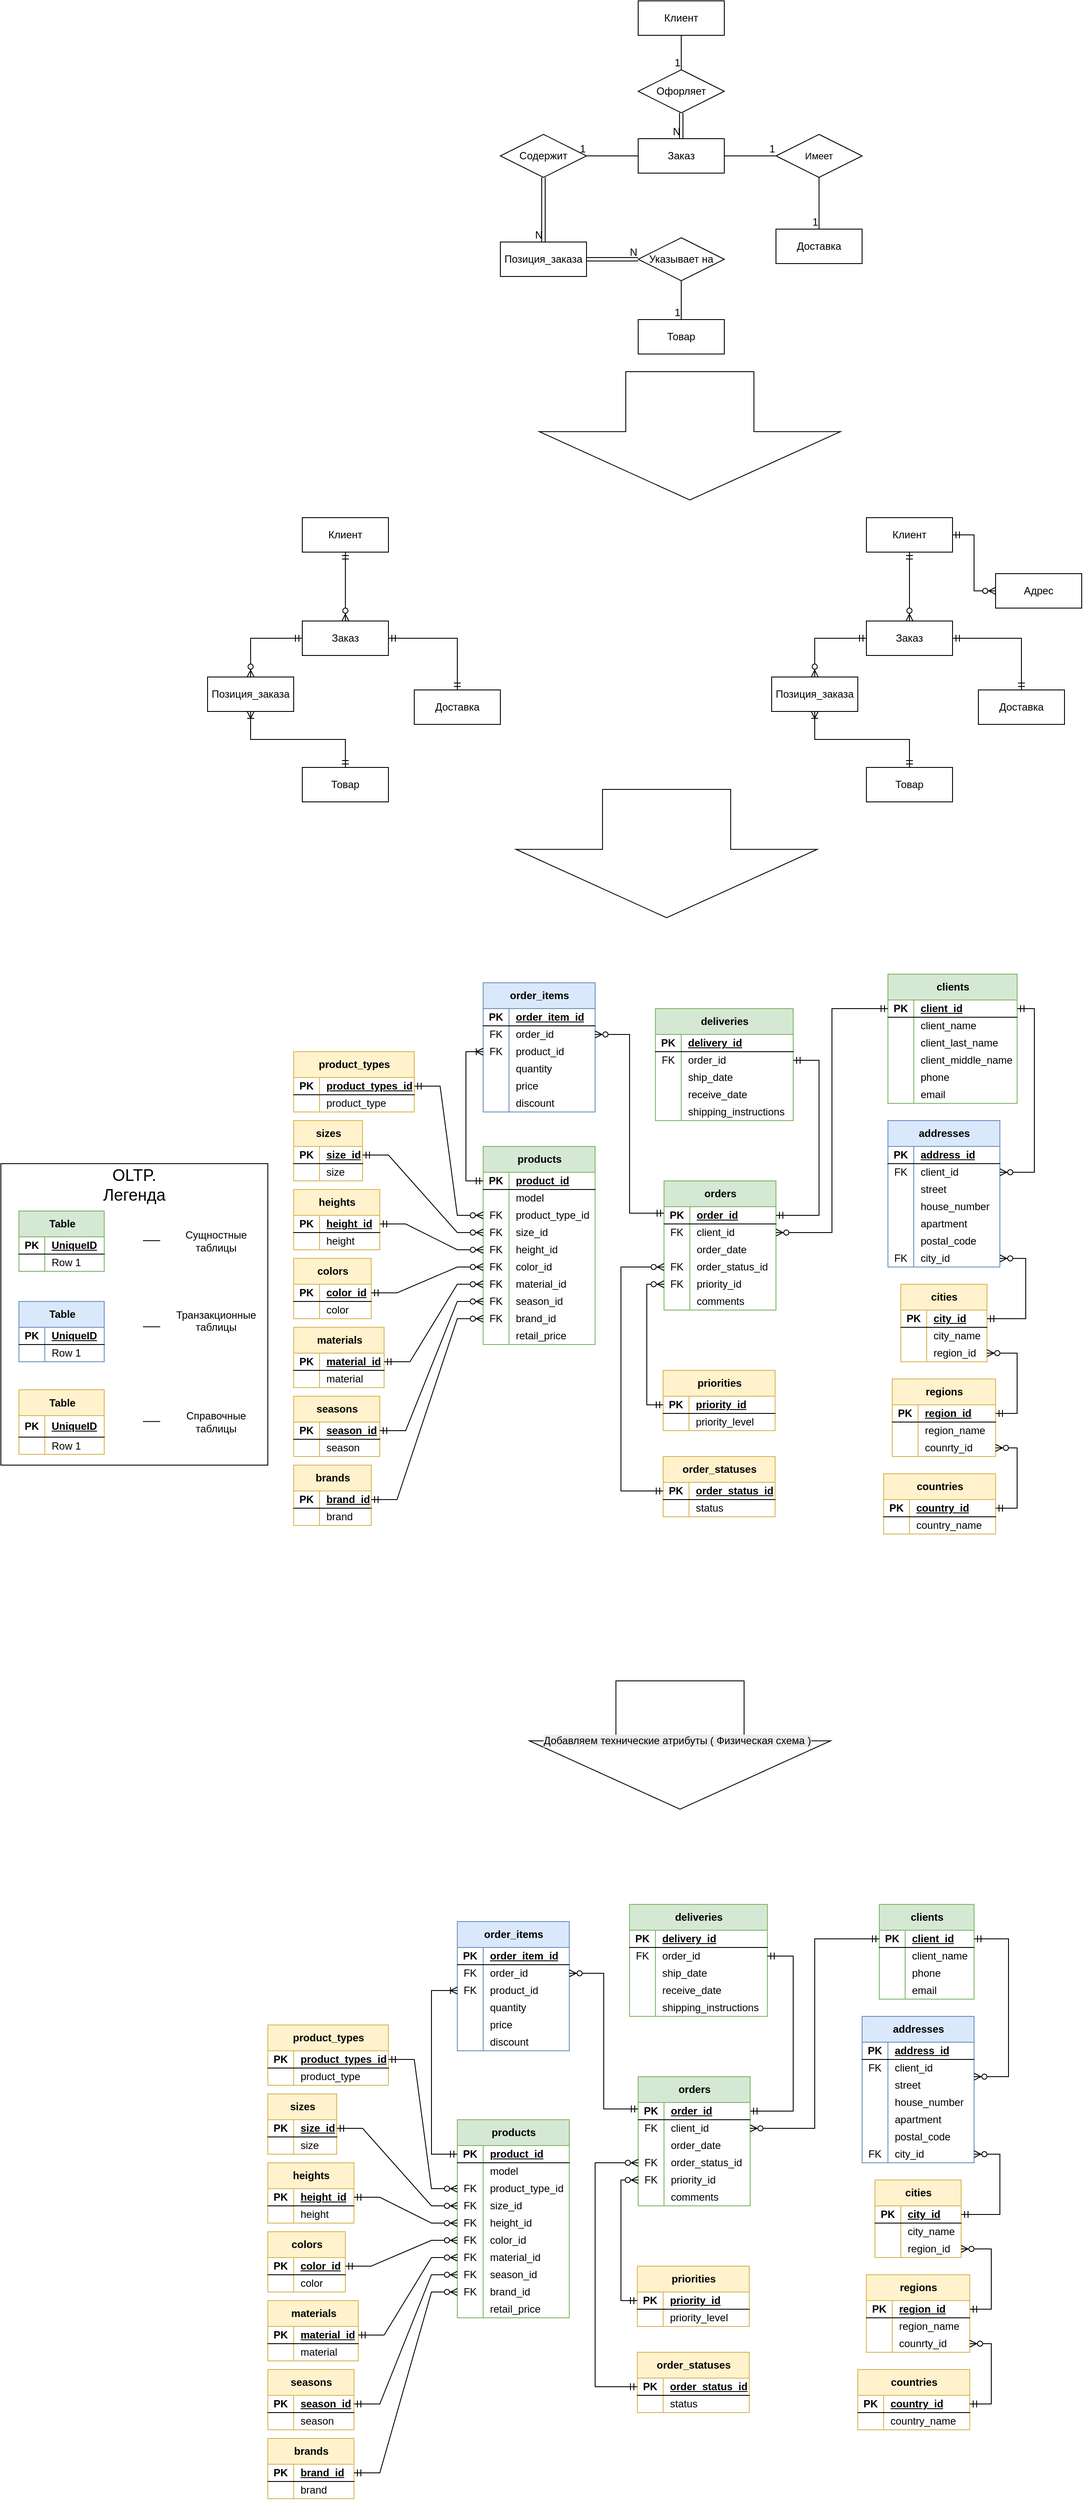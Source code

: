 <mxfile version="27.0.6">
  <diagram name="Страница — 1" id="V7wd7PQZpXndN8c2buhK">
    <mxGraphModel dx="3900" dy="2480" grid="1" gridSize="10" guides="1" tooltips="1" connect="1" arrows="1" fold="1" page="1" pageScale="1" pageWidth="827" pageHeight="1169" background="#ffffff" math="0" shadow="0">
      <root>
        <mxCell id="0" />
        <mxCell id="1" parent="0" />
        <mxCell id="JWoyaW1w0q21KYXfq-k9-45" value="" style="verticalLabelPosition=bottom;verticalAlign=top;html=1;shape=mxgraph.basic.rect;fillColor2=none;strokeWidth=1;size=20;indent=5;fillColor=none;" parent="1" vertex="1">
          <mxGeometry x="-1600" y="1020" width="310" height="350" as="geometry" />
        </mxCell>
        <mxCell id="RnmjIF7vSRZJVWmOdSMT-1" value="Клиент" style="whiteSpace=wrap;html=1;align=center;" parent="1" vertex="1">
          <mxGeometry x="-860" y="-330" width="100" height="40" as="geometry" />
        </mxCell>
        <mxCell id="RnmjIF7vSRZJVWmOdSMT-2" value="Заказ" style="whiteSpace=wrap;html=1;align=center;" parent="1" vertex="1">
          <mxGeometry x="-860" y="-170" width="100" height="40" as="geometry" />
        </mxCell>
        <mxCell id="RnmjIF7vSRZJVWmOdSMT-3" value="Позиция_заказа" style="whiteSpace=wrap;html=1;align=center;" parent="1" vertex="1">
          <mxGeometry x="-1020" y="-50" width="100" height="40" as="geometry" />
        </mxCell>
        <mxCell id="RnmjIF7vSRZJVWmOdSMT-4" value="Доставка" style="whiteSpace=wrap;html=1;align=center;" parent="1" vertex="1">
          <mxGeometry x="-700" y="-65" width="100" height="40" as="geometry" />
        </mxCell>
        <mxCell id="RnmjIF7vSRZJVWmOdSMT-5" value="Товар" style="whiteSpace=wrap;html=1;align=center;" parent="1" vertex="1">
          <mxGeometry x="-860" y="40" width="100" height="40" as="geometry" />
        </mxCell>
        <mxCell id="RnmjIF7vSRZJVWmOdSMT-6" value="Содержит" style="shape=rhombus;perimeter=rhombusPerimeter;whiteSpace=wrap;html=1;align=center;" parent="1" vertex="1">
          <mxGeometry x="-1020" y="-175" width="100" height="50" as="geometry" />
        </mxCell>
        <mxCell id="RnmjIF7vSRZJVWmOdSMT-7" value="Офорляет" style="shape=rhombus;perimeter=rhombusPerimeter;whiteSpace=wrap;html=1;align=center;" parent="1" vertex="1">
          <mxGeometry x="-860" y="-250" width="100" height="50" as="geometry" />
        </mxCell>
        <mxCell id="RnmjIF7vSRZJVWmOdSMT-8" value="Указывает на" style="shape=rhombus;perimeter=rhombusPerimeter;whiteSpace=wrap;html=1;align=center;" parent="1" vertex="1">
          <mxGeometry x="-860" y="-55" width="100" height="50" as="geometry" />
        </mxCell>
        <mxCell id="RnmjIF7vSRZJVWmOdSMT-9" value="Имеет" style="shape=rhombus;perimeter=rhombusPerimeter;whiteSpace=wrap;html=1;align=center;fontSize=11;" parent="1" vertex="1">
          <mxGeometry x="-700" y="-175" width="100" height="50" as="geometry" />
        </mxCell>
        <mxCell id="RnmjIF7vSRZJVWmOdSMT-15" value="" style="endArrow=none;html=1;rounded=0;exitX=0.5;exitY=1;exitDx=0;exitDy=0;entryX=0.5;entryY=0;entryDx=0;entryDy=0;" parent="1" source="RnmjIF7vSRZJVWmOdSMT-1" target="RnmjIF7vSRZJVWmOdSMT-7" edge="1">
          <mxGeometry relative="1" as="geometry">
            <mxPoint x="-770" y="-100" as="sourcePoint" />
            <mxPoint x="-610" y="-100" as="targetPoint" />
          </mxGeometry>
        </mxCell>
        <mxCell id="RnmjIF7vSRZJVWmOdSMT-16" value="1" style="resizable=0;html=1;whiteSpace=wrap;align=right;verticalAlign=bottom;" parent="RnmjIF7vSRZJVWmOdSMT-15" connectable="0" vertex="1">
          <mxGeometry x="1" relative="1" as="geometry" />
        </mxCell>
        <mxCell id="RnmjIF7vSRZJVWmOdSMT-17" value="" style="shape=link;html=1;rounded=0;exitX=0.5;exitY=1;exitDx=0;exitDy=0;entryX=0.5;entryY=0;entryDx=0;entryDy=0;" parent="1" source="RnmjIF7vSRZJVWmOdSMT-7" target="RnmjIF7vSRZJVWmOdSMT-2" edge="1">
          <mxGeometry relative="1" as="geometry">
            <mxPoint x="-770" y="-100" as="sourcePoint" />
            <mxPoint x="-610" y="-100" as="targetPoint" />
          </mxGeometry>
        </mxCell>
        <mxCell id="RnmjIF7vSRZJVWmOdSMT-18" value="N" style="resizable=0;html=1;whiteSpace=wrap;align=right;verticalAlign=bottom;" parent="RnmjIF7vSRZJVWmOdSMT-17" connectable="0" vertex="1">
          <mxGeometry x="1" relative="1" as="geometry" />
        </mxCell>
        <mxCell id="RnmjIF7vSRZJVWmOdSMT-19" value="" style="shape=link;html=1;rounded=0;exitX=1;exitY=0.5;exitDx=0;exitDy=0;entryX=0;entryY=0.5;entryDx=0;entryDy=0;" parent="1" source="RnmjIF7vSRZJVWmOdSMT-3" target="RnmjIF7vSRZJVWmOdSMT-8" edge="1">
          <mxGeometry relative="1" as="geometry">
            <mxPoint x="-910" y="65" as="sourcePoint" />
            <mxPoint x="-930" y="155" as="targetPoint" />
          </mxGeometry>
        </mxCell>
        <mxCell id="RnmjIF7vSRZJVWmOdSMT-20" value="N" style="resizable=0;html=1;whiteSpace=wrap;align=right;verticalAlign=bottom;" parent="RnmjIF7vSRZJVWmOdSMT-19" connectable="0" vertex="1">
          <mxGeometry x="1" relative="1" as="geometry" />
        </mxCell>
        <mxCell id="RnmjIF7vSRZJVWmOdSMT-21" value="" style="endArrow=none;html=1;rounded=0;exitX=0.5;exitY=1;exitDx=0;exitDy=0;entryX=0.5;entryY=0;entryDx=0;entryDy=0;" parent="1" source="RnmjIF7vSRZJVWmOdSMT-8" target="RnmjIF7vSRZJVWmOdSMT-5" edge="1">
          <mxGeometry relative="1" as="geometry">
            <mxPoint x="-955" y="200" as="sourcePoint" />
            <mxPoint x="-965" y="280" as="targetPoint" />
          </mxGeometry>
        </mxCell>
        <mxCell id="RnmjIF7vSRZJVWmOdSMT-22" value="1" style="resizable=0;html=1;whiteSpace=wrap;align=right;verticalAlign=bottom;" parent="RnmjIF7vSRZJVWmOdSMT-21" connectable="0" vertex="1">
          <mxGeometry x="1" relative="1" as="geometry" />
        </mxCell>
        <mxCell id="RnmjIF7vSRZJVWmOdSMT-23" value="" style="shape=link;html=1;rounded=0;exitX=0.5;exitY=1;exitDx=0;exitDy=0;entryX=0.5;entryY=0;entryDx=0;entryDy=0;" parent="1" source="RnmjIF7vSRZJVWmOdSMT-6" target="RnmjIF7vSRZJVWmOdSMT-3" edge="1">
          <mxGeometry relative="1" as="geometry">
            <mxPoint x="-840" y="60" as="sourcePoint" />
            <mxPoint x="-840" y="120" as="targetPoint" />
          </mxGeometry>
        </mxCell>
        <mxCell id="RnmjIF7vSRZJVWmOdSMT-24" value="N" style="resizable=0;html=1;whiteSpace=wrap;align=right;verticalAlign=bottom;" parent="RnmjIF7vSRZJVWmOdSMT-23" connectable="0" vertex="1">
          <mxGeometry x="1" relative="1" as="geometry" />
        </mxCell>
        <mxCell id="RnmjIF7vSRZJVWmOdSMT-25" value="" style="endArrow=none;html=1;rounded=0;exitX=0;exitY=0.5;exitDx=0;exitDy=0;entryX=1;entryY=0.5;entryDx=0;entryDy=0;" parent="1" source="RnmjIF7vSRZJVWmOdSMT-2" target="RnmjIF7vSRZJVWmOdSMT-6" edge="1">
          <mxGeometry relative="1" as="geometry">
            <mxPoint x="-890" y="-140" as="sourcePoint" />
            <mxPoint x="-890" y="-90" as="targetPoint" />
          </mxGeometry>
        </mxCell>
        <mxCell id="RnmjIF7vSRZJVWmOdSMT-26" value="1" style="resizable=0;html=1;whiteSpace=wrap;align=right;verticalAlign=bottom;" parent="RnmjIF7vSRZJVWmOdSMT-25" connectable="0" vertex="1">
          <mxGeometry x="1" relative="1" as="geometry" />
        </mxCell>
        <mxCell id="RnmjIF7vSRZJVWmOdSMT-27" value="" style="endArrow=none;html=1;rounded=0;entryX=0;entryY=0.5;entryDx=0;entryDy=0;exitX=1;exitY=0.5;exitDx=0;exitDy=0;" parent="1" source="RnmjIF7vSRZJVWmOdSMT-2" target="RnmjIF7vSRZJVWmOdSMT-9" edge="1">
          <mxGeometry relative="1" as="geometry">
            <mxPoint x="-710" y="-240" as="sourcePoint" />
            <mxPoint x="-750" y="-100" as="targetPoint" />
          </mxGeometry>
        </mxCell>
        <mxCell id="RnmjIF7vSRZJVWmOdSMT-28" value="1" style="resizable=0;html=1;whiteSpace=wrap;align=right;verticalAlign=bottom;" parent="RnmjIF7vSRZJVWmOdSMT-27" connectable="0" vertex="1">
          <mxGeometry x="1" relative="1" as="geometry" />
        </mxCell>
        <mxCell id="RnmjIF7vSRZJVWmOdSMT-29" value="" style="endArrow=none;html=1;rounded=0;exitX=0.5;exitY=1;exitDx=0;exitDy=0;entryX=0.5;entryY=0;entryDx=0;entryDy=0;" parent="1" source="RnmjIF7vSRZJVWmOdSMT-9" target="RnmjIF7vSRZJVWmOdSMT-4" edge="1">
          <mxGeometry relative="1" as="geometry">
            <mxPoint x="-650" y="-90" as="sourcePoint" />
            <mxPoint x="-710" y="-90" as="targetPoint" />
          </mxGeometry>
        </mxCell>
        <mxCell id="RnmjIF7vSRZJVWmOdSMT-30" value="1" style="resizable=0;html=1;whiteSpace=wrap;align=right;verticalAlign=bottom;" parent="RnmjIF7vSRZJVWmOdSMT-29" connectable="0" vertex="1">
          <mxGeometry x="1" relative="1" as="geometry" />
        </mxCell>
        <mxCell id="JWoyaW1w0q21KYXfq-k9-1" value="Клиент" style="whiteSpace=wrap;html=1;align=center;" parent="1" vertex="1">
          <mxGeometry x="-595" y="270" width="100" height="40" as="geometry" />
        </mxCell>
        <mxCell id="JWoyaW1w0q21KYXfq-k9-2" value="Заказ" style="whiteSpace=wrap;html=1;align=center;" parent="1" vertex="1">
          <mxGeometry x="-595" y="390" width="100" height="40" as="geometry" />
        </mxCell>
        <mxCell id="JWoyaW1w0q21KYXfq-k9-3" value="Позиция_заказа" style="whiteSpace=wrap;html=1;align=center;" parent="1" vertex="1">
          <mxGeometry x="-705" y="455" width="100" height="40" as="geometry" />
        </mxCell>
        <mxCell id="JWoyaW1w0q21KYXfq-k9-4" value="Доставка" style="whiteSpace=wrap;html=1;align=center;" parent="1" vertex="1">
          <mxGeometry x="-465" y="470" width="100" height="40" as="geometry" />
        </mxCell>
        <mxCell id="JWoyaW1w0q21KYXfq-k9-5" value="Товар" style="whiteSpace=wrap;html=1;align=center;" parent="1" vertex="1">
          <mxGeometry x="-595" y="560" width="100" height="40" as="geometry" />
        </mxCell>
        <mxCell id="JWoyaW1w0q21KYXfq-k9-27" value="" style="fontSize=12;html=1;endArrow=ERzeroToMany;startArrow=ERmandOne;rounded=0;exitX=0.5;exitY=1;exitDx=0;exitDy=0;entryX=0.5;entryY=0;entryDx=0;entryDy=0;" parent="1" source="JWoyaW1w0q21KYXfq-k9-1" target="JWoyaW1w0q21KYXfq-k9-2" edge="1">
          <mxGeometry width="100" height="100" relative="1" as="geometry">
            <mxPoint x="-605" y="510" as="sourcePoint" />
            <mxPoint x="-505" y="410" as="targetPoint" />
          </mxGeometry>
        </mxCell>
        <mxCell id="JWoyaW1w0q21KYXfq-k9-28" value="" style="fontSize=12;html=1;endArrow=ERzeroToMany;startArrow=ERmandOne;rounded=0;entryX=0.5;entryY=0;entryDx=0;entryDy=0;exitX=0;exitY=0.5;exitDx=0;exitDy=0;edgeStyle=orthogonalEdgeStyle;" parent="1" source="JWoyaW1w0q21KYXfq-k9-2" target="JWoyaW1w0q21KYXfq-k9-3" edge="1">
          <mxGeometry width="100" height="100" relative="1" as="geometry">
            <mxPoint x="-595" y="460" as="sourcePoint" />
            <mxPoint x="-685" y="570" as="targetPoint" />
          </mxGeometry>
        </mxCell>
        <mxCell id="JWoyaW1w0q21KYXfq-k9-30" value="" style="edgeStyle=orthogonalEdgeStyle;fontSize=12;html=1;endArrow=ERoneToMany;startArrow=ERmandOne;rounded=0;exitX=0.5;exitY=0;exitDx=0;exitDy=0;entryX=0.5;entryY=1;entryDx=0;entryDy=0;" parent="1" source="JWoyaW1w0q21KYXfq-k9-5" target="JWoyaW1w0q21KYXfq-k9-3" edge="1">
          <mxGeometry width="100" height="100" relative="1" as="geometry">
            <mxPoint x="-695" y="590" as="sourcePoint" />
            <mxPoint x="-505" y="370" as="targetPoint" />
          </mxGeometry>
        </mxCell>
        <mxCell id="JWoyaW1w0q21KYXfq-k9-31" value="" style="edgeStyle=orthogonalEdgeStyle;fontSize=12;html=1;endArrow=ERmandOne;startArrow=ERmandOne;rounded=0;entryX=1;entryY=0.5;entryDx=0;entryDy=0;exitX=0.5;exitY=0;exitDx=0;exitDy=0;" parent="1" source="JWoyaW1w0q21KYXfq-k9-4" target="JWoyaW1w0q21KYXfq-k9-2" edge="1">
          <mxGeometry width="100" height="100" relative="1" as="geometry">
            <mxPoint x="-635" y="500" as="sourcePoint" />
            <mxPoint x="-535" y="400" as="targetPoint" />
          </mxGeometry>
        </mxCell>
        <mxCell id="JWoyaW1w0q21KYXfq-k9-32" value="Table" style="shape=table;startSize=30;container=1;collapsible=1;childLayout=tableLayout;fixedRows=1;rowLines=0;fontStyle=1;align=center;resizeLast=1;html=1;fillColor=#d5e8d4;strokeColor=#82b366;" parent="1" vertex="1">
          <mxGeometry x="-1579" y="1075" width="99" height="70" as="geometry" />
        </mxCell>
        <mxCell id="JWoyaW1w0q21KYXfq-k9-33" value="" style="shape=tableRow;horizontal=0;startSize=0;swimlaneHead=0;swimlaneBody=0;fillColor=none;collapsible=0;dropTarget=0;points=[[0,0.5],[1,0.5]];portConstraint=eastwest;top=0;left=0;right=0;bottom=1;" parent="JWoyaW1w0q21KYXfq-k9-32" vertex="1">
          <mxGeometry y="30" width="99" height="20" as="geometry" />
        </mxCell>
        <mxCell id="JWoyaW1w0q21KYXfq-k9-34" value="PK" style="shape=partialRectangle;connectable=0;fillColor=none;top=0;left=0;bottom=0;right=0;fontStyle=1;overflow=hidden;whiteSpace=wrap;html=1;" parent="JWoyaW1w0q21KYXfq-k9-33" vertex="1">
          <mxGeometry width="30" height="20" as="geometry">
            <mxRectangle width="30" height="20" as="alternateBounds" />
          </mxGeometry>
        </mxCell>
        <mxCell id="JWoyaW1w0q21KYXfq-k9-35" value="UniqueID" style="shape=partialRectangle;connectable=0;fillColor=none;top=0;left=0;bottom=0;right=0;align=left;spacingLeft=6;fontStyle=5;overflow=hidden;whiteSpace=wrap;html=1;" parent="JWoyaW1w0q21KYXfq-k9-33" vertex="1">
          <mxGeometry x="30" width="69" height="20" as="geometry">
            <mxRectangle width="69" height="20" as="alternateBounds" />
          </mxGeometry>
        </mxCell>
        <mxCell id="JWoyaW1w0q21KYXfq-k9-36" value="" style="shape=tableRow;horizontal=0;startSize=0;swimlaneHead=0;swimlaneBody=0;fillColor=none;collapsible=0;dropTarget=0;points=[[0,0.5],[1,0.5]];portConstraint=eastwest;top=0;left=0;right=0;bottom=0;" parent="JWoyaW1w0q21KYXfq-k9-32" vertex="1">
          <mxGeometry y="50" width="99" height="20" as="geometry" />
        </mxCell>
        <mxCell id="JWoyaW1w0q21KYXfq-k9-37" value="" style="shape=partialRectangle;connectable=0;fillColor=none;top=0;left=0;bottom=0;right=0;editable=1;overflow=hidden;whiteSpace=wrap;html=1;" parent="JWoyaW1w0q21KYXfq-k9-36" vertex="1">
          <mxGeometry width="30" height="20" as="geometry">
            <mxRectangle width="30" height="20" as="alternateBounds" />
          </mxGeometry>
        </mxCell>
        <mxCell id="JWoyaW1w0q21KYXfq-k9-38" value="Row 1" style="shape=partialRectangle;connectable=0;fillColor=none;top=0;left=0;bottom=0;right=0;align=left;spacingLeft=6;overflow=hidden;whiteSpace=wrap;html=1;" parent="JWoyaW1w0q21KYXfq-k9-36" vertex="1">
          <mxGeometry x="30" width="69" height="20" as="geometry">
            <mxRectangle width="69" height="20" as="alternateBounds" />
          </mxGeometry>
        </mxCell>
        <mxCell id="JWoyaW1w0q21KYXfq-k9-46" value="&lt;font style=&quot;font-size: 19px;&quot;&gt;OLTP. Легенда&lt;/font&gt;" style="text;html=1;align=center;verticalAlign=middle;whiteSpace=wrap;rounded=0;" parent="1" vertex="1">
          <mxGeometry x="-1475" y="1030" width="60" height="30" as="geometry" />
        </mxCell>
        <mxCell id="JWoyaW1w0q21KYXfq-k9-47" value="Table" style="shape=table;startSize=30;container=1;collapsible=1;childLayout=tableLayout;fixedRows=1;rowLines=0;fontStyle=1;align=center;resizeLast=1;html=1;fillColor=#fff2cc;strokeColor=#d6b656;" parent="1" vertex="1">
          <mxGeometry x="-1579" y="1282.5" width="99" height="75" as="geometry" />
        </mxCell>
        <mxCell id="JWoyaW1w0q21KYXfq-k9-48" value="" style="shape=tableRow;horizontal=0;startSize=0;swimlaneHead=0;swimlaneBody=0;fillColor=none;collapsible=0;dropTarget=0;points=[[0,0.5],[1,0.5]];portConstraint=eastwest;top=0;left=0;right=0;bottom=1;" parent="JWoyaW1w0q21KYXfq-k9-47" vertex="1">
          <mxGeometry y="30" width="99" height="25" as="geometry" />
        </mxCell>
        <mxCell id="JWoyaW1w0q21KYXfq-k9-49" value="PK" style="shape=partialRectangle;connectable=0;fillColor=none;top=0;left=0;bottom=0;right=0;fontStyle=1;overflow=hidden;whiteSpace=wrap;html=1;" parent="JWoyaW1w0q21KYXfq-k9-48" vertex="1">
          <mxGeometry width="30" height="25" as="geometry">
            <mxRectangle width="30" height="25" as="alternateBounds" />
          </mxGeometry>
        </mxCell>
        <mxCell id="JWoyaW1w0q21KYXfq-k9-50" value="UniqueID" style="shape=partialRectangle;connectable=0;fillColor=none;top=0;left=0;bottom=0;right=0;align=left;spacingLeft=6;fontStyle=5;overflow=hidden;whiteSpace=wrap;html=1;" parent="JWoyaW1w0q21KYXfq-k9-48" vertex="1">
          <mxGeometry x="30" width="69" height="25" as="geometry">
            <mxRectangle width="69" height="25" as="alternateBounds" />
          </mxGeometry>
        </mxCell>
        <mxCell id="JWoyaW1w0q21KYXfq-k9-51" value="" style="shape=tableRow;horizontal=0;startSize=0;swimlaneHead=0;swimlaneBody=0;fillColor=none;collapsible=0;dropTarget=0;points=[[0,0.5],[1,0.5]];portConstraint=eastwest;top=0;left=0;right=0;bottom=0;" parent="JWoyaW1w0q21KYXfq-k9-47" vertex="1">
          <mxGeometry y="55" width="99" height="20" as="geometry" />
        </mxCell>
        <mxCell id="JWoyaW1w0q21KYXfq-k9-52" value="" style="shape=partialRectangle;connectable=0;fillColor=none;top=0;left=0;bottom=0;right=0;editable=1;overflow=hidden;whiteSpace=wrap;html=1;" parent="JWoyaW1w0q21KYXfq-k9-51" vertex="1">
          <mxGeometry width="30" height="20" as="geometry">
            <mxRectangle width="30" height="20" as="alternateBounds" />
          </mxGeometry>
        </mxCell>
        <mxCell id="JWoyaW1w0q21KYXfq-k9-53" value="Row 1" style="shape=partialRectangle;connectable=0;fillColor=none;top=0;left=0;bottom=0;right=0;align=left;spacingLeft=6;overflow=hidden;whiteSpace=wrap;html=1;" parent="JWoyaW1w0q21KYXfq-k9-51" vertex="1">
          <mxGeometry x="30" width="69" height="20" as="geometry">
            <mxRectangle width="69" height="20" as="alternateBounds" />
          </mxGeometry>
        </mxCell>
        <mxCell id="JWoyaW1w0q21KYXfq-k9-54" value="Table" style="shape=table;startSize=30;container=1;collapsible=1;childLayout=tableLayout;fixedRows=1;rowLines=0;fontStyle=1;align=center;resizeLast=1;html=1;fillColor=#dae8fc;strokeColor=#6c8ebf;" parent="1" vertex="1">
          <mxGeometry x="-1579" y="1180" width="99" height="70" as="geometry" />
        </mxCell>
        <mxCell id="JWoyaW1w0q21KYXfq-k9-55" value="" style="shape=tableRow;horizontal=0;startSize=0;swimlaneHead=0;swimlaneBody=0;fillColor=none;collapsible=0;dropTarget=0;points=[[0,0.5],[1,0.5]];portConstraint=eastwest;top=0;left=0;right=0;bottom=1;" parent="JWoyaW1w0q21KYXfq-k9-54" vertex="1">
          <mxGeometry y="30" width="99" height="20" as="geometry" />
        </mxCell>
        <mxCell id="JWoyaW1w0q21KYXfq-k9-56" value="PK" style="shape=partialRectangle;connectable=0;fillColor=none;top=0;left=0;bottom=0;right=0;fontStyle=1;overflow=hidden;whiteSpace=wrap;html=1;" parent="JWoyaW1w0q21KYXfq-k9-55" vertex="1">
          <mxGeometry width="30" height="20" as="geometry">
            <mxRectangle width="30" height="20" as="alternateBounds" />
          </mxGeometry>
        </mxCell>
        <mxCell id="JWoyaW1w0q21KYXfq-k9-57" value="UniqueID" style="shape=partialRectangle;connectable=0;fillColor=none;top=0;left=0;bottom=0;right=0;align=left;spacingLeft=6;fontStyle=5;overflow=hidden;whiteSpace=wrap;html=1;" parent="JWoyaW1w0q21KYXfq-k9-55" vertex="1">
          <mxGeometry x="30" width="69" height="20" as="geometry">
            <mxRectangle width="69" height="20" as="alternateBounds" />
          </mxGeometry>
        </mxCell>
        <mxCell id="JWoyaW1w0q21KYXfq-k9-58" value="" style="shape=tableRow;horizontal=0;startSize=0;swimlaneHead=0;swimlaneBody=0;fillColor=none;collapsible=0;dropTarget=0;points=[[0,0.5],[1,0.5]];portConstraint=eastwest;top=0;left=0;right=0;bottom=0;" parent="JWoyaW1w0q21KYXfq-k9-54" vertex="1">
          <mxGeometry y="50" width="99" height="20" as="geometry" />
        </mxCell>
        <mxCell id="JWoyaW1w0q21KYXfq-k9-59" value="" style="shape=partialRectangle;connectable=0;fillColor=none;top=0;left=0;bottom=0;right=0;editable=1;overflow=hidden;whiteSpace=wrap;html=1;" parent="JWoyaW1w0q21KYXfq-k9-58" vertex="1">
          <mxGeometry width="30" height="20" as="geometry">
            <mxRectangle width="30" height="20" as="alternateBounds" />
          </mxGeometry>
        </mxCell>
        <mxCell id="JWoyaW1w0q21KYXfq-k9-60" value="Row 1" style="shape=partialRectangle;connectable=0;fillColor=none;top=0;left=0;bottom=0;right=0;align=left;spacingLeft=6;overflow=hidden;whiteSpace=wrap;html=1;" parent="JWoyaW1w0q21KYXfq-k9-58" vertex="1">
          <mxGeometry x="30" width="69" height="20" as="geometry">
            <mxRectangle width="69" height="20" as="alternateBounds" />
          </mxGeometry>
        </mxCell>
        <mxCell id="JWoyaW1w0q21KYXfq-k9-61" value="Сущностные таблицы" style="text;html=1;align=center;verticalAlign=middle;whiteSpace=wrap;rounded=0;" parent="1" vertex="1">
          <mxGeometry x="-1380" y="1095" width="60" height="30" as="geometry" />
        </mxCell>
        <mxCell id="JWoyaW1w0q21KYXfq-k9-62" value="&#xa;Транзакционные таблицы&#xa;&#xa;" style="text;html=1;align=center;verticalAlign=middle;whiteSpace=wrap;rounded=0;" parent="1" vertex="1">
          <mxGeometry x="-1380" y="1195" width="60" height="30" as="geometry" />
        </mxCell>
        <mxCell id="JWoyaW1w0q21KYXfq-k9-63" value="Справочные таблицы" style="text;html=1;align=center;verticalAlign=middle;whiteSpace=wrap;rounded=0;" parent="1" vertex="1">
          <mxGeometry x="-1380" y="1305" width="60" height="30" as="geometry" />
        </mxCell>
        <mxCell id="JWoyaW1w0q21KYXfq-k9-65" value="" style="endArrow=none;html=1;rounded=0;" parent="1" edge="1">
          <mxGeometry width="50" height="50" relative="1" as="geometry">
            <mxPoint x="-1435" y="1319.41" as="sourcePoint" />
            <mxPoint x="-1415" y="1319.41" as="targetPoint" />
          </mxGeometry>
        </mxCell>
        <mxCell id="JWoyaW1w0q21KYXfq-k9-68" value="" style="endArrow=none;html=1;rounded=0;" parent="1" edge="1">
          <mxGeometry width="50" height="50" relative="1" as="geometry">
            <mxPoint x="-1435" y="1209.41" as="sourcePoint" />
            <mxPoint x="-1415" y="1209.41" as="targetPoint" />
          </mxGeometry>
        </mxCell>
        <mxCell id="JWoyaW1w0q21KYXfq-k9-69" value="" style="endArrow=none;html=1;rounded=0;" parent="1" edge="1">
          <mxGeometry width="50" height="50" relative="1" as="geometry">
            <mxPoint x="-1435" y="1109.41" as="sourcePoint" />
            <mxPoint x="-1415" y="1109.41" as="targetPoint" />
          </mxGeometry>
        </mxCell>
        <mxCell id="JWoyaW1w0q21KYXfq-k9-70" value="clients" style="shape=table;startSize=30;container=1;collapsible=1;childLayout=tableLayout;fixedRows=1;rowLines=0;fontStyle=1;align=center;resizeLast=1;html=1;fillColor=#d5e8d4;strokeColor=#82b366;" parent="1" vertex="1">
          <mxGeometry x="-580" y="1880" width="110" height="110" as="geometry" />
        </mxCell>
        <mxCell id="JWoyaW1w0q21KYXfq-k9-71" value="" style="shape=tableRow;horizontal=0;startSize=0;swimlaneHead=0;swimlaneBody=0;fillColor=none;collapsible=0;dropTarget=0;points=[[0,0.5],[1,0.5]];portConstraint=eastwest;top=0;left=0;right=0;bottom=1;" parent="JWoyaW1w0q21KYXfq-k9-70" vertex="1">
          <mxGeometry y="30" width="110" height="20" as="geometry" />
        </mxCell>
        <mxCell id="JWoyaW1w0q21KYXfq-k9-72" value="PK" style="shape=partialRectangle;connectable=0;fillColor=none;top=0;left=0;bottom=0;right=0;fontStyle=1;overflow=hidden;whiteSpace=wrap;html=1;" parent="JWoyaW1w0q21KYXfq-k9-71" vertex="1">
          <mxGeometry width="30" height="20" as="geometry">
            <mxRectangle width="30" height="20" as="alternateBounds" />
          </mxGeometry>
        </mxCell>
        <mxCell id="JWoyaW1w0q21KYXfq-k9-73" value="client_id" style="shape=partialRectangle;connectable=0;fillColor=none;top=0;left=0;bottom=0;right=0;align=left;spacingLeft=6;fontStyle=5;overflow=hidden;whiteSpace=wrap;html=1;" parent="JWoyaW1w0q21KYXfq-k9-71" vertex="1">
          <mxGeometry x="30" width="80" height="20" as="geometry">
            <mxRectangle width="80" height="20" as="alternateBounds" />
          </mxGeometry>
        </mxCell>
        <mxCell id="JWoyaW1w0q21KYXfq-k9-74" value="" style="shape=tableRow;horizontal=0;startSize=0;swimlaneHead=0;swimlaneBody=0;fillColor=none;collapsible=0;dropTarget=0;points=[[0,0.5],[1,0.5]];portConstraint=eastwest;top=0;left=0;right=0;bottom=0;" parent="JWoyaW1w0q21KYXfq-k9-70" vertex="1">
          <mxGeometry y="50" width="110" height="20" as="geometry" />
        </mxCell>
        <mxCell id="JWoyaW1w0q21KYXfq-k9-75" value="" style="shape=partialRectangle;connectable=0;fillColor=none;top=0;left=0;bottom=0;right=0;editable=1;overflow=hidden;whiteSpace=wrap;html=1;" parent="JWoyaW1w0q21KYXfq-k9-74" vertex="1">
          <mxGeometry width="30" height="20" as="geometry">
            <mxRectangle width="30" height="20" as="alternateBounds" />
          </mxGeometry>
        </mxCell>
        <mxCell id="JWoyaW1w0q21KYXfq-k9-76" value="client_name" style="shape=partialRectangle;connectable=0;fillColor=none;top=0;left=0;bottom=0;right=0;align=left;spacingLeft=6;overflow=hidden;whiteSpace=wrap;html=1;" parent="JWoyaW1w0q21KYXfq-k9-74" vertex="1">
          <mxGeometry x="30" width="80" height="20" as="geometry">
            <mxRectangle width="80" height="20" as="alternateBounds" />
          </mxGeometry>
        </mxCell>
        <mxCell id="JWoyaW1w0q21KYXfq-k9-77" style="shape=tableRow;horizontal=0;startSize=0;swimlaneHead=0;swimlaneBody=0;fillColor=none;collapsible=0;dropTarget=0;points=[[0,0.5],[1,0.5]];portConstraint=eastwest;top=0;left=0;right=0;bottom=0;" parent="JWoyaW1w0q21KYXfq-k9-70" vertex="1">
          <mxGeometry y="70" width="110" height="20" as="geometry" />
        </mxCell>
        <mxCell id="JWoyaW1w0q21KYXfq-k9-78" style="shape=partialRectangle;connectable=0;fillColor=none;top=0;left=0;bottom=0;right=0;editable=1;overflow=hidden;whiteSpace=wrap;html=1;" parent="JWoyaW1w0q21KYXfq-k9-77" vertex="1">
          <mxGeometry width="30" height="20" as="geometry">
            <mxRectangle width="30" height="20" as="alternateBounds" />
          </mxGeometry>
        </mxCell>
        <mxCell id="JWoyaW1w0q21KYXfq-k9-79" value="phone" style="shape=partialRectangle;connectable=0;fillColor=none;top=0;left=0;bottom=0;right=0;align=left;spacingLeft=6;overflow=hidden;whiteSpace=wrap;html=1;" parent="JWoyaW1w0q21KYXfq-k9-77" vertex="1">
          <mxGeometry x="30" width="80" height="20" as="geometry">
            <mxRectangle width="80" height="20" as="alternateBounds" />
          </mxGeometry>
        </mxCell>
        <mxCell id="JWoyaW1w0q21KYXfq-k9-80" style="shape=tableRow;horizontal=0;startSize=0;swimlaneHead=0;swimlaneBody=0;fillColor=none;collapsible=0;dropTarget=0;points=[[0,0.5],[1,0.5]];portConstraint=eastwest;top=0;left=0;right=0;bottom=0;" parent="JWoyaW1w0q21KYXfq-k9-70" vertex="1">
          <mxGeometry y="90" width="110" height="20" as="geometry" />
        </mxCell>
        <mxCell id="JWoyaW1w0q21KYXfq-k9-81" style="shape=partialRectangle;connectable=0;fillColor=none;top=0;left=0;bottom=0;right=0;editable=1;overflow=hidden;whiteSpace=wrap;html=1;" parent="JWoyaW1w0q21KYXfq-k9-80" vertex="1">
          <mxGeometry width="30" height="20" as="geometry">
            <mxRectangle width="30" height="20" as="alternateBounds" />
          </mxGeometry>
        </mxCell>
        <mxCell id="JWoyaW1w0q21KYXfq-k9-82" value="email" style="shape=partialRectangle;connectable=0;fillColor=none;top=0;left=0;bottom=0;right=0;align=left;spacingLeft=6;overflow=hidden;whiteSpace=wrap;html=1;" parent="JWoyaW1w0q21KYXfq-k9-80" vertex="1">
          <mxGeometry x="30" width="80" height="20" as="geometry">
            <mxRectangle width="80" height="20" as="alternateBounds" />
          </mxGeometry>
        </mxCell>
        <mxCell id="JWoyaW1w0q21KYXfq-k9-83" value="addresses" style="shape=table;startSize=30;container=1;collapsible=1;childLayout=tableLayout;fixedRows=1;rowLines=0;fontStyle=1;align=center;resizeLast=1;html=1;fillColor=#dae8fc;strokeColor=#6c8ebf;" parent="1" vertex="1">
          <mxGeometry x="-600" y="2010" width="130" height="170" as="geometry" />
        </mxCell>
        <mxCell id="JWoyaW1w0q21KYXfq-k9-84" value="" style="shape=tableRow;horizontal=0;startSize=0;swimlaneHead=0;swimlaneBody=0;fillColor=none;collapsible=0;dropTarget=0;points=[[0,0.5],[1,0.5]];portConstraint=eastwest;top=0;left=0;right=0;bottom=1;" parent="JWoyaW1w0q21KYXfq-k9-83" vertex="1">
          <mxGeometry y="30" width="130" height="20" as="geometry" />
        </mxCell>
        <mxCell id="JWoyaW1w0q21KYXfq-k9-85" value="PK" style="shape=partialRectangle;connectable=0;fillColor=none;top=0;left=0;bottom=0;right=0;fontStyle=1;overflow=hidden;whiteSpace=wrap;html=1;" parent="JWoyaW1w0q21KYXfq-k9-84" vertex="1">
          <mxGeometry width="30" height="20" as="geometry">
            <mxRectangle width="30" height="20" as="alternateBounds" />
          </mxGeometry>
        </mxCell>
        <mxCell id="JWoyaW1w0q21KYXfq-k9-86" value="address_id" style="shape=partialRectangle;connectable=0;fillColor=none;top=0;left=0;bottom=0;right=0;align=left;spacingLeft=6;fontStyle=5;overflow=hidden;whiteSpace=wrap;html=1;" parent="JWoyaW1w0q21KYXfq-k9-84" vertex="1">
          <mxGeometry x="30" width="100" height="20" as="geometry">
            <mxRectangle width="100" height="20" as="alternateBounds" />
          </mxGeometry>
        </mxCell>
        <mxCell id="JWoyaW1w0q21KYXfq-k9-87" value="" style="shape=tableRow;horizontal=0;startSize=0;swimlaneHead=0;swimlaneBody=0;fillColor=none;collapsible=0;dropTarget=0;points=[[0,0.5],[1,0.5]];portConstraint=eastwest;top=0;left=0;right=0;bottom=0;" parent="JWoyaW1w0q21KYXfq-k9-83" vertex="1">
          <mxGeometry y="50" width="130" height="20" as="geometry" />
        </mxCell>
        <mxCell id="JWoyaW1w0q21KYXfq-k9-88" value="FK" style="shape=partialRectangle;connectable=0;fillColor=none;top=0;left=0;bottom=0;right=0;editable=1;overflow=hidden;whiteSpace=wrap;html=1;" parent="JWoyaW1w0q21KYXfq-k9-87" vertex="1">
          <mxGeometry width="30" height="20" as="geometry">
            <mxRectangle width="30" height="20" as="alternateBounds" />
          </mxGeometry>
        </mxCell>
        <mxCell id="JWoyaW1w0q21KYXfq-k9-89" value="client_id" style="shape=partialRectangle;connectable=0;fillColor=none;top=0;left=0;bottom=0;right=0;align=left;spacingLeft=6;overflow=hidden;whiteSpace=wrap;html=1;" parent="JWoyaW1w0q21KYXfq-k9-87" vertex="1">
          <mxGeometry x="30" width="100" height="20" as="geometry">
            <mxRectangle width="100" height="20" as="alternateBounds" />
          </mxGeometry>
        </mxCell>
        <mxCell id="JWoyaW1w0q21KYXfq-k9-90" style="shape=tableRow;horizontal=0;startSize=0;swimlaneHead=0;swimlaneBody=0;fillColor=none;collapsible=0;dropTarget=0;points=[[0,0.5],[1,0.5]];portConstraint=eastwest;top=0;left=0;right=0;bottom=0;" parent="JWoyaW1w0q21KYXfq-k9-83" vertex="1">
          <mxGeometry y="70" width="130" height="20" as="geometry" />
        </mxCell>
        <mxCell id="JWoyaW1w0q21KYXfq-k9-91" style="shape=partialRectangle;connectable=0;fillColor=none;top=0;left=0;bottom=0;right=0;editable=1;overflow=hidden;whiteSpace=wrap;html=1;" parent="JWoyaW1w0q21KYXfq-k9-90" vertex="1">
          <mxGeometry width="30" height="20" as="geometry">
            <mxRectangle width="30" height="20" as="alternateBounds" />
          </mxGeometry>
        </mxCell>
        <mxCell id="JWoyaW1w0q21KYXfq-k9-92" value="street" style="shape=partialRectangle;connectable=0;fillColor=none;top=0;left=0;bottom=0;right=0;align=left;spacingLeft=6;overflow=hidden;whiteSpace=wrap;html=1;" parent="JWoyaW1w0q21KYXfq-k9-90" vertex="1">
          <mxGeometry x="30" width="100" height="20" as="geometry">
            <mxRectangle width="100" height="20" as="alternateBounds" />
          </mxGeometry>
        </mxCell>
        <mxCell id="JWoyaW1w0q21KYXfq-k9-93" style="shape=tableRow;horizontal=0;startSize=0;swimlaneHead=0;swimlaneBody=0;fillColor=none;collapsible=0;dropTarget=0;points=[[0,0.5],[1,0.5]];portConstraint=eastwest;top=0;left=0;right=0;bottom=0;" parent="JWoyaW1w0q21KYXfq-k9-83" vertex="1">
          <mxGeometry y="90" width="130" height="20" as="geometry" />
        </mxCell>
        <mxCell id="JWoyaW1w0q21KYXfq-k9-94" style="shape=partialRectangle;connectable=0;fillColor=none;top=0;left=0;bottom=0;right=0;editable=1;overflow=hidden;whiteSpace=wrap;html=1;" parent="JWoyaW1w0q21KYXfq-k9-93" vertex="1">
          <mxGeometry width="30" height="20" as="geometry">
            <mxRectangle width="30" height="20" as="alternateBounds" />
          </mxGeometry>
        </mxCell>
        <mxCell id="JWoyaW1w0q21KYXfq-k9-95" value="house_number" style="shape=partialRectangle;connectable=0;fillColor=none;top=0;left=0;bottom=0;right=0;align=left;spacingLeft=6;overflow=hidden;whiteSpace=wrap;html=1;" parent="JWoyaW1w0q21KYXfq-k9-93" vertex="1">
          <mxGeometry x="30" width="100" height="20" as="geometry">
            <mxRectangle width="100" height="20" as="alternateBounds" />
          </mxGeometry>
        </mxCell>
        <mxCell id="JWoyaW1w0q21KYXfq-k9-96" style="shape=tableRow;horizontal=0;startSize=0;swimlaneHead=0;swimlaneBody=0;fillColor=none;collapsible=0;dropTarget=0;points=[[0,0.5],[1,0.5]];portConstraint=eastwest;top=0;left=0;right=0;bottom=0;" parent="JWoyaW1w0q21KYXfq-k9-83" vertex="1">
          <mxGeometry y="110" width="130" height="20" as="geometry" />
        </mxCell>
        <mxCell id="JWoyaW1w0q21KYXfq-k9-97" style="shape=partialRectangle;connectable=0;fillColor=none;top=0;left=0;bottom=0;right=0;editable=1;overflow=hidden;whiteSpace=wrap;html=1;" parent="JWoyaW1w0q21KYXfq-k9-96" vertex="1">
          <mxGeometry width="30" height="20" as="geometry">
            <mxRectangle width="30" height="20" as="alternateBounds" />
          </mxGeometry>
        </mxCell>
        <mxCell id="JWoyaW1w0q21KYXfq-k9-98" value="apartment" style="shape=partialRectangle;connectable=0;fillColor=none;top=0;left=0;bottom=0;right=0;align=left;spacingLeft=6;overflow=hidden;whiteSpace=wrap;html=1;" parent="JWoyaW1w0q21KYXfq-k9-96" vertex="1">
          <mxGeometry x="30" width="100" height="20" as="geometry">
            <mxRectangle width="100" height="20" as="alternateBounds" />
          </mxGeometry>
        </mxCell>
        <mxCell id="JWoyaW1w0q21KYXfq-k9-99" style="shape=tableRow;horizontal=0;startSize=0;swimlaneHead=0;swimlaneBody=0;fillColor=none;collapsible=0;dropTarget=0;points=[[0,0.5],[1,0.5]];portConstraint=eastwest;top=0;left=0;right=0;bottom=0;" parent="JWoyaW1w0q21KYXfq-k9-83" vertex="1">
          <mxGeometry y="130" width="130" height="20" as="geometry" />
        </mxCell>
        <mxCell id="JWoyaW1w0q21KYXfq-k9-100" style="shape=partialRectangle;connectable=0;fillColor=none;top=0;left=0;bottom=0;right=0;editable=1;overflow=hidden;whiteSpace=wrap;html=1;" parent="JWoyaW1w0q21KYXfq-k9-99" vertex="1">
          <mxGeometry width="30" height="20" as="geometry">
            <mxRectangle width="30" height="20" as="alternateBounds" />
          </mxGeometry>
        </mxCell>
        <mxCell id="JWoyaW1w0q21KYXfq-k9-101" value="postal_code" style="shape=partialRectangle;connectable=0;fillColor=none;top=0;left=0;bottom=0;right=0;align=left;spacingLeft=6;overflow=hidden;whiteSpace=wrap;html=1;" parent="JWoyaW1w0q21KYXfq-k9-99" vertex="1">
          <mxGeometry x="30" width="100" height="20" as="geometry">
            <mxRectangle width="100" height="20" as="alternateBounds" />
          </mxGeometry>
        </mxCell>
        <mxCell id="JWoyaW1w0q21KYXfq-k9-102" style="shape=tableRow;horizontal=0;startSize=0;swimlaneHead=0;swimlaneBody=0;fillColor=none;collapsible=0;dropTarget=0;points=[[0,0.5],[1,0.5]];portConstraint=eastwest;top=0;left=0;right=0;bottom=0;" parent="JWoyaW1w0q21KYXfq-k9-83" vertex="1">
          <mxGeometry y="150" width="130" height="20" as="geometry" />
        </mxCell>
        <mxCell id="JWoyaW1w0q21KYXfq-k9-103" value="FK" style="shape=partialRectangle;connectable=0;fillColor=none;top=0;left=0;bottom=0;right=0;editable=1;overflow=hidden;whiteSpace=wrap;html=1;" parent="JWoyaW1w0q21KYXfq-k9-102" vertex="1">
          <mxGeometry width="30" height="20" as="geometry">
            <mxRectangle width="30" height="20" as="alternateBounds" />
          </mxGeometry>
        </mxCell>
        <mxCell id="JWoyaW1w0q21KYXfq-k9-104" value="city_id" style="shape=partialRectangle;connectable=0;fillColor=none;top=0;left=0;bottom=0;right=0;align=left;spacingLeft=6;overflow=hidden;whiteSpace=wrap;html=1;" parent="JWoyaW1w0q21KYXfq-k9-102" vertex="1">
          <mxGeometry x="30" width="100" height="20" as="geometry">
            <mxRectangle width="100" height="20" as="alternateBounds" />
          </mxGeometry>
        </mxCell>
        <mxCell id="JWoyaW1w0q21KYXfq-k9-111" value="cities" style="shape=table;startSize=30;container=1;collapsible=1;childLayout=tableLayout;fixedRows=1;rowLines=0;fontStyle=1;align=center;resizeLast=1;html=1;fillColor=#fff2cc;strokeColor=#d6b656;" parent="1" vertex="1">
          <mxGeometry x="-585" y="2200" width="100" height="90" as="geometry" />
        </mxCell>
        <mxCell id="JWoyaW1w0q21KYXfq-k9-112" value="" style="shape=tableRow;horizontal=0;startSize=0;swimlaneHead=0;swimlaneBody=0;fillColor=none;collapsible=0;dropTarget=0;points=[[0,0.5],[1,0.5]];portConstraint=eastwest;top=0;left=0;right=0;bottom=1;" parent="JWoyaW1w0q21KYXfq-k9-111" vertex="1">
          <mxGeometry y="30" width="100" height="20" as="geometry" />
        </mxCell>
        <mxCell id="JWoyaW1w0q21KYXfq-k9-113" value="PK" style="shape=partialRectangle;connectable=0;fillColor=none;top=0;left=0;bottom=0;right=0;fontStyle=1;overflow=hidden;whiteSpace=wrap;html=1;" parent="JWoyaW1w0q21KYXfq-k9-112" vertex="1">
          <mxGeometry width="30" height="20" as="geometry">
            <mxRectangle width="30" height="20" as="alternateBounds" />
          </mxGeometry>
        </mxCell>
        <mxCell id="JWoyaW1w0q21KYXfq-k9-114" value="city_id" style="shape=partialRectangle;connectable=0;fillColor=none;top=0;left=0;bottom=0;right=0;align=left;spacingLeft=6;fontStyle=5;overflow=hidden;whiteSpace=wrap;html=1;" parent="JWoyaW1w0q21KYXfq-k9-112" vertex="1">
          <mxGeometry x="30" width="70" height="20" as="geometry">
            <mxRectangle width="70" height="20" as="alternateBounds" />
          </mxGeometry>
        </mxCell>
        <mxCell id="JWoyaW1w0q21KYXfq-k9-115" value="" style="shape=tableRow;horizontal=0;startSize=0;swimlaneHead=0;swimlaneBody=0;fillColor=none;collapsible=0;dropTarget=0;points=[[0,0.5],[1,0.5]];portConstraint=eastwest;top=0;left=0;right=0;bottom=0;" parent="JWoyaW1w0q21KYXfq-k9-111" vertex="1">
          <mxGeometry y="50" width="100" height="20" as="geometry" />
        </mxCell>
        <mxCell id="JWoyaW1w0q21KYXfq-k9-116" value="" style="shape=partialRectangle;connectable=0;fillColor=none;top=0;left=0;bottom=0;right=0;editable=1;overflow=hidden;whiteSpace=wrap;html=1;" parent="JWoyaW1w0q21KYXfq-k9-115" vertex="1">
          <mxGeometry width="30" height="20" as="geometry">
            <mxRectangle width="30" height="20" as="alternateBounds" />
          </mxGeometry>
        </mxCell>
        <mxCell id="JWoyaW1w0q21KYXfq-k9-117" value="city_name" style="shape=partialRectangle;connectable=0;fillColor=none;top=0;left=0;bottom=0;right=0;align=left;spacingLeft=6;overflow=hidden;whiteSpace=wrap;html=1;" parent="JWoyaW1w0q21KYXfq-k9-115" vertex="1">
          <mxGeometry x="30" width="70" height="20" as="geometry">
            <mxRectangle width="70" height="20" as="alternateBounds" />
          </mxGeometry>
        </mxCell>
        <mxCell id="JWoyaW1w0q21KYXfq-k9-118" style="shape=tableRow;horizontal=0;startSize=0;swimlaneHead=0;swimlaneBody=0;fillColor=none;collapsible=0;dropTarget=0;points=[[0,0.5],[1,0.5]];portConstraint=eastwest;top=0;left=0;right=0;bottom=0;" parent="JWoyaW1w0q21KYXfq-k9-111" vertex="1">
          <mxGeometry y="70" width="100" height="20" as="geometry" />
        </mxCell>
        <mxCell id="JWoyaW1w0q21KYXfq-k9-119" style="shape=partialRectangle;connectable=0;fillColor=none;top=0;left=0;bottom=0;right=0;editable=1;overflow=hidden;whiteSpace=wrap;html=1;" parent="JWoyaW1w0q21KYXfq-k9-118" vertex="1">
          <mxGeometry width="30" height="20" as="geometry">
            <mxRectangle width="30" height="20" as="alternateBounds" />
          </mxGeometry>
        </mxCell>
        <mxCell id="JWoyaW1w0q21KYXfq-k9-120" value="region_id" style="shape=partialRectangle;connectable=0;fillColor=none;top=0;left=0;bottom=0;right=0;align=left;spacingLeft=6;overflow=hidden;whiteSpace=wrap;html=1;" parent="JWoyaW1w0q21KYXfq-k9-118" vertex="1">
          <mxGeometry x="30" width="70" height="20" as="geometry">
            <mxRectangle width="70" height="20" as="alternateBounds" />
          </mxGeometry>
        </mxCell>
        <mxCell id="JWoyaW1w0q21KYXfq-k9-121" value="regions" style="shape=table;startSize=30;container=1;collapsible=1;childLayout=tableLayout;fixedRows=1;rowLines=0;fontStyle=1;align=center;resizeLast=1;html=1;fillColor=#fff2cc;strokeColor=#d6b656;" parent="1" vertex="1">
          <mxGeometry x="-595" y="2310" width="120" height="90" as="geometry" />
        </mxCell>
        <mxCell id="JWoyaW1w0q21KYXfq-k9-122" value="" style="shape=tableRow;horizontal=0;startSize=0;swimlaneHead=0;swimlaneBody=0;fillColor=none;collapsible=0;dropTarget=0;points=[[0,0.5],[1,0.5]];portConstraint=eastwest;top=0;left=0;right=0;bottom=1;" parent="JWoyaW1w0q21KYXfq-k9-121" vertex="1">
          <mxGeometry y="30" width="120" height="20" as="geometry" />
        </mxCell>
        <mxCell id="JWoyaW1w0q21KYXfq-k9-123" value="PK" style="shape=partialRectangle;connectable=0;fillColor=none;top=0;left=0;bottom=0;right=0;fontStyle=1;overflow=hidden;whiteSpace=wrap;html=1;" parent="JWoyaW1w0q21KYXfq-k9-122" vertex="1">
          <mxGeometry width="30" height="20" as="geometry">
            <mxRectangle width="30" height="20" as="alternateBounds" />
          </mxGeometry>
        </mxCell>
        <mxCell id="JWoyaW1w0q21KYXfq-k9-124" value="region_id" style="shape=partialRectangle;connectable=0;fillColor=none;top=0;left=0;bottom=0;right=0;align=left;spacingLeft=6;fontStyle=5;overflow=hidden;whiteSpace=wrap;html=1;" parent="JWoyaW1w0q21KYXfq-k9-122" vertex="1">
          <mxGeometry x="30" width="90" height="20" as="geometry">
            <mxRectangle width="90" height="20" as="alternateBounds" />
          </mxGeometry>
        </mxCell>
        <mxCell id="JWoyaW1w0q21KYXfq-k9-125" value="" style="shape=tableRow;horizontal=0;startSize=0;swimlaneHead=0;swimlaneBody=0;fillColor=none;collapsible=0;dropTarget=0;points=[[0,0.5],[1,0.5]];portConstraint=eastwest;top=0;left=0;right=0;bottom=0;" parent="JWoyaW1w0q21KYXfq-k9-121" vertex="1">
          <mxGeometry y="50" width="120" height="20" as="geometry" />
        </mxCell>
        <mxCell id="JWoyaW1w0q21KYXfq-k9-126" value="" style="shape=partialRectangle;connectable=0;fillColor=none;top=0;left=0;bottom=0;right=0;editable=1;overflow=hidden;whiteSpace=wrap;html=1;" parent="JWoyaW1w0q21KYXfq-k9-125" vertex="1">
          <mxGeometry width="30" height="20" as="geometry">
            <mxRectangle width="30" height="20" as="alternateBounds" />
          </mxGeometry>
        </mxCell>
        <mxCell id="JWoyaW1w0q21KYXfq-k9-127" value="region_name" style="shape=partialRectangle;connectable=0;fillColor=none;top=0;left=0;bottom=0;right=0;align=left;spacingLeft=6;overflow=hidden;whiteSpace=wrap;html=1;" parent="JWoyaW1w0q21KYXfq-k9-125" vertex="1">
          <mxGeometry x="30" width="90" height="20" as="geometry">
            <mxRectangle width="90" height="20" as="alternateBounds" />
          </mxGeometry>
        </mxCell>
        <mxCell id="JWoyaW1w0q21KYXfq-k9-128" style="shape=tableRow;horizontal=0;startSize=0;swimlaneHead=0;swimlaneBody=0;fillColor=none;collapsible=0;dropTarget=0;points=[[0,0.5],[1,0.5]];portConstraint=eastwest;top=0;left=0;right=0;bottom=0;" parent="JWoyaW1w0q21KYXfq-k9-121" vertex="1">
          <mxGeometry y="70" width="120" height="20" as="geometry" />
        </mxCell>
        <mxCell id="JWoyaW1w0q21KYXfq-k9-129" style="shape=partialRectangle;connectable=0;fillColor=none;top=0;left=0;bottom=0;right=0;editable=1;overflow=hidden;whiteSpace=wrap;html=1;" parent="JWoyaW1w0q21KYXfq-k9-128" vertex="1">
          <mxGeometry width="30" height="20" as="geometry">
            <mxRectangle width="30" height="20" as="alternateBounds" />
          </mxGeometry>
        </mxCell>
        <mxCell id="JWoyaW1w0q21KYXfq-k9-130" value="counrty_id" style="shape=partialRectangle;connectable=0;fillColor=none;top=0;left=0;bottom=0;right=0;align=left;spacingLeft=6;overflow=hidden;whiteSpace=wrap;html=1;" parent="JWoyaW1w0q21KYXfq-k9-128" vertex="1">
          <mxGeometry x="30" width="90" height="20" as="geometry">
            <mxRectangle width="90" height="20" as="alternateBounds" />
          </mxGeometry>
        </mxCell>
        <mxCell id="JWoyaW1w0q21KYXfq-k9-131" value="countries" style="shape=table;startSize=30;container=1;collapsible=1;childLayout=tableLayout;fixedRows=1;rowLines=0;fontStyle=1;align=center;resizeLast=1;html=1;fillColor=#fff2cc;strokeColor=#d6b656;" parent="1" vertex="1">
          <mxGeometry x="-605" y="2420" width="130" height="70" as="geometry" />
        </mxCell>
        <mxCell id="JWoyaW1w0q21KYXfq-k9-132" value="" style="shape=tableRow;horizontal=0;startSize=0;swimlaneHead=0;swimlaneBody=0;fillColor=none;collapsible=0;dropTarget=0;points=[[0,0.5],[1,0.5]];portConstraint=eastwest;top=0;left=0;right=0;bottom=1;" parent="JWoyaW1w0q21KYXfq-k9-131" vertex="1">
          <mxGeometry y="30" width="130" height="20" as="geometry" />
        </mxCell>
        <mxCell id="JWoyaW1w0q21KYXfq-k9-133" value="PK" style="shape=partialRectangle;connectable=0;fillColor=none;top=0;left=0;bottom=0;right=0;fontStyle=1;overflow=hidden;whiteSpace=wrap;html=1;" parent="JWoyaW1w0q21KYXfq-k9-132" vertex="1">
          <mxGeometry width="30" height="20" as="geometry">
            <mxRectangle width="30" height="20" as="alternateBounds" />
          </mxGeometry>
        </mxCell>
        <mxCell id="JWoyaW1w0q21KYXfq-k9-134" value="country_id" style="shape=partialRectangle;connectable=0;fillColor=none;top=0;left=0;bottom=0;right=0;align=left;spacingLeft=6;fontStyle=5;overflow=hidden;whiteSpace=wrap;html=1;" parent="JWoyaW1w0q21KYXfq-k9-132" vertex="1">
          <mxGeometry x="30" width="100" height="20" as="geometry">
            <mxRectangle width="100" height="20" as="alternateBounds" />
          </mxGeometry>
        </mxCell>
        <mxCell id="JWoyaW1w0q21KYXfq-k9-135" value="" style="shape=tableRow;horizontal=0;startSize=0;swimlaneHead=0;swimlaneBody=0;fillColor=none;collapsible=0;dropTarget=0;points=[[0,0.5],[1,0.5]];portConstraint=eastwest;top=0;left=0;right=0;bottom=0;" parent="JWoyaW1w0q21KYXfq-k9-131" vertex="1">
          <mxGeometry y="50" width="130" height="20" as="geometry" />
        </mxCell>
        <mxCell id="JWoyaW1w0q21KYXfq-k9-136" value="" style="shape=partialRectangle;connectable=0;fillColor=none;top=0;left=0;bottom=0;right=0;editable=1;overflow=hidden;whiteSpace=wrap;html=1;" parent="JWoyaW1w0q21KYXfq-k9-135" vertex="1">
          <mxGeometry width="30" height="20" as="geometry">
            <mxRectangle width="30" height="20" as="alternateBounds" />
          </mxGeometry>
        </mxCell>
        <mxCell id="JWoyaW1w0q21KYXfq-k9-137" value="country_name" style="shape=partialRectangle;connectable=0;fillColor=none;top=0;left=0;bottom=0;right=0;align=left;spacingLeft=6;overflow=hidden;whiteSpace=wrap;html=1;" parent="JWoyaW1w0q21KYXfq-k9-135" vertex="1">
          <mxGeometry x="30" width="100" height="20" as="geometry">
            <mxRectangle width="100" height="20" as="alternateBounds" />
          </mxGeometry>
        </mxCell>
        <mxCell id="JWoyaW1w0q21KYXfq-k9-141" value="products" style="shape=table;startSize=30;container=1;collapsible=1;childLayout=tableLayout;fixedRows=1;rowLines=0;fontStyle=1;align=center;resizeLast=1;html=1;fillColor=#d5e8d4;strokeColor=#82b366;" parent="1" vertex="1">
          <mxGeometry x="-1070" y="2130" width="130" height="230" as="geometry" />
        </mxCell>
        <mxCell id="JWoyaW1w0q21KYXfq-k9-142" value="" style="shape=tableRow;horizontal=0;startSize=0;swimlaneHead=0;swimlaneBody=0;fillColor=none;collapsible=0;dropTarget=0;points=[[0,0.5],[1,0.5]];portConstraint=eastwest;top=0;left=0;right=0;bottom=1;" parent="JWoyaW1w0q21KYXfq-k9-141" vertex="1">
          <mxGeometry y="30" width="130" height="20" as="geometry" />
        </mxCell>
        <mxCell id="JWoyaW1w0q21KYXfq-k9-143" value="PK" style="shape=partialRectangle;connectable=0;fillColor=none;top=0;left=0;bottom=0;right=0;fontStyle=1;overflow=hidden;whiteSpace=wrap;html=1;" parent="JWoyaW1w0q21KYXfq-k9-142" vertex="1">
          <mxGeometry width="30" height="20" as="geometry">
            <mxRectangle width="30" height="20" as="alternateBounds" />
          </mxGeometry>
        </mxCell>
        <mxCell id="JWoyaW1w0q21KYXfq-k9-144" value="product_id" style="shape=partialRectangle;connectable=0;fillColor=none;top=0;left=0;bottom=0;right=0;align=left;spacingLeft=6;fontStyle=5;overflow=hidden;whiteSpace=wrap;html=1;" parent="JWoyaW1w0q21KYXfq-k9-142" vertex="1">
          <mxGeometry x="30" width="100" height="20" as="geometry">
            <mxRectangle width="100" height="20" as="alternateBounds" />
          </mxGeometry>
        </mxCell>
        <mxCell id="JWoyaW1w0q21KYXfq-k9-145" value="" style="shape=tableRow;horizontal=0;startSize=0;swimlaneHead=0;swimlaneBody=0;fillColor=none;collapsible=0;dropTarget=0;points=[[0,0.5],[1,0.5]];portConstraint=eastwest;top=0;left=0;right=0;bottom=0;" parent="JWoyaW1w0q21KYXfq-k9-141" vertex="1">
          <mxGeometry y="50" width="130" height="20" as="geometry" />
        </mxCell>
        <mxCell id="JWoyaW1w0q21KYXfq-k9-146" value="" style="shape=partialRectangle;connectable=0;fillColor=none;top=0;left=0;bottom=0;right=0;editable=1;overflow=hidden;whiteSpace=wrap;html=1;" parent="JWoyaW1w0q21KYXfq-k9-145" vertex="1">
          <mxGeometry width="30" height="20" as="geometry">
            <mxRectangle width="30" height="20" as="alternateBounds" />
          </mxGeometry>
        </mxCell>
        <mxCell id="JWoyaW1w0q21KYXfq-k9-147" value="model" style="shape=partialRectangle;connectable=0;fillColor=none;top=0;left=0;bottom=0;right=0;align=left;spacingLeft=6;overflow=hidden;whiteSpace=wrap;html=1;" parent="JWoyaW1w0q21KYXfq-k9-145" vertex="1">
          <mxGeometry x="30" width="100" height="20" as="geometry">
            <mxRectangle width="100" height="20" as="alternateBounds" />
          </mxGeometry>
        </mxCell>
        <mxCell id="JWoyaW1w0q21KYXfq-k9-163" style="shape=tableRow;horizontal=0;startSize=0;swimlaneHead=0;swimlaneBody=0;fillColor=none;collapsible=0;dropTarget=0;points=[[0,0.5],[1,0.5]];portConstraint=eastwest;top=0;left=0;right=0;bottom=0;" parent="JWoyaW1w0q21KYXfq-k9-141" vertex="1">
          <mxGeometry y="70" width="130" height="20" as="geometry" />
        </mxCell>
        <mxCell id="JWoyaW1w0q21KYXfq-k9-164" value="FK" style="shape=partialRectangle;connectable=0;fillColor=none;top=0;left=0;bottom=0;right=0;editable=1;overflow=hidden;whiteSpace=wrap;html=1;" parent="JWoyaW1w0q21KYXfq-k9-163" vertex="1">
          <mxGeometry width="30" height="20" as="geometry">
            <mxRectangle width="30" height="20" as="alternateBounds" />
          </mxGeometry>
        </mxCell>
        <mxCell id="JWoyaW1w0q21KYXfq-k9-165" value="product_type_id" style="shape=partialRectangle;connectable=0;fillColor=none;top=0;left=0;bottom=0;right=0;align=left;spacingLeft=6;overflow=hidden;whiteSpace=wrap;html=1;" parent="JWoyaW1w0q21KYXfq-k9-163" vertex="1">
          <mxGeometry x="30" width="100" height="20" as="geometry">
            <mxRectangle width="100" height="20" as="alternateBounds" />
          </mxGeometry>
        </mxCell>
        <mxCell id="JWoyaW1w0q21KYXfq-k9-160" style="shape=tableRow;horizontal=0;startSize=0;swimlaneHead=0;swimlaneBody=0;fillColor=none;collapsible=0;dropTarget=0;points=[[0,0.5],[1,0.5]];portConstraint=eastwest;top=0;left=0;right=0;bottom=0;" parent="JWoyaW1w0q21KYXfq-k9-141" vertex="1">
          <mxGeometry y="90" width="130" height="20" as="geometry" />
        </mxCell>
        <mxCell id="JWoyaW1w0q21KYXfq-k9-161" value="FK" style="shape=partialRectangle;connectable=0;fillColor=none;top=0;left=0;bottom=0;right=0;editable=1;overflow=hidden;whiteSpace=wrap;html=1;" parent="JWoyaW1w0q21KYXfq-k9-160" vertex="1">
          <mxGeometry width="30" height="20" as="geometry">
            <mxRectangle width="30" height="20" as="alternateBounds" />
          </mxGeometry>
        </mxCell>
        <mxCell id="JWoyaW1w0q21KYXfq-k9-162" value="size_id" style="shape=partialRectangle;connectable=0;fillColor=none;top=0;left=0;bottom=0;right=0;align=left;spacingLeft=6;overflow=hidden;whiteSpace=wrap;html=1;" parent="JWoyaW1w0q21KYXfq-k9-160" vertex="1">
          <mxGeometry x="30" width="100" height="20" as="geometry">
            <mxRectangle width="100" height="20" as="alternateBounds" />
          </mxGeometry>
        </mxCell>
        <mxCell id="JWoyaW1w0q21KYXfq-k9-157" style="shape=tableRow;horizontal=0;startSize=0;swimlaneHead=0;swimlaneBody=0;fillColor=none;collapsible=0;dropTarget=0;points=[[0,0.5],[1,0.5]];portConstraint=eastwest;top=0;left=0;right=0;bottom=0;" parent="JWoyaW1w0q21KYXfq-k9-141" vertex="1">
          <mxGeometry y="110" width="130" height="20" as="geometry" />
        </mxCell>
        <mxCell id="JWoyaW1w0q21KYXfq-k9-158" value="FK" style="shape=partialRectangle;connectable=0;fillColor=none;top=0;left=0;bottom=0;right=0;editable=1;overflow=hidden;whiteSpace=wrap;html=1;" parent="JWoyaW1w0q21KYXfq-k9-157" vertex="1">
          <mxGeometry width="30" height="20" as="geometry">
            <mxRectangle width="30" height="20" as="alternateBounds" />
          </mxGeometry>
        </mxCell>
        <mxCell id="JWoyaW1w0q21KYXfq-k9-159" value="height_id" style="shape=partialRectangle;connectable=0;fillColor=none;top=0;left=0;bottom=0;right=0;align=left;spacingLeft=6;overflow=hidden;whiteSpace=wrap;html=1;" parent="JWoyaW1w0q21KYXfq-k9-157" vertex="1">
          <mxGeometry x="30" width="100" height="20" as="geometry">
            <mxRectangle width="100" height="20" as="alternateBounds" />
          </mxGeometry>
        </mxCell>
        <mxCell id="JWoyaW1w0q21KYXfq-k9-154" style="shape=tableRow;horizontal=0;startSize=0;swimlaneHead=0;swimlaneBody=0;fillColor=none;collapsible=0;dropTarget=0;points=[[0,0.5],[1,0.5]];portConstraint=eastwest;top=0;left=0;right=0;bottom=0;" parent="JWoyaW1w0q21KYXfq-k9-141" vertex="1">
          <mxGeometry y="130" width="130" height="20" as="geometry" />
        </mxCell>
        <mxCell id="JWoyaW1w0q21KYXfq-k9-155" value="FK" style="shape=partialRectangle;connectable=0;fillColor=none;top=0;left=0;bottom=0;right=0;editable=1;overflow=hidden;whiteSpace=wrap;html=1;" parent="JWoyaW1w0q21KYXfq-k9-154" vertex="1">
          <mxGeometry width="30" height="20" as="geometry">
            <mxRectangle width="30" height="20" as="alternateBounds" />
          </mxGeometry>
        </mxCell>
        <mxCell id="JWoyaW1w0q21KYXfq-k9-156" value="color_id" style="shape=partialRectangle;connectable=0;fillColor=none;top=0;left=0;bottom=0;right=0;align=left;spacingLeft=6;overflow=hidden;whiteSpace=wrap;html=1;" parent="JWoyaW1w0q21KYXfq-k9-154" vertex="1">
          <mxGeometry x="30" width="100" height="20" as="geometry">
            <mxRectangle width="100" height="20" as="alternateBounds" />
          </mxGeometry>
        </mxCell>
        <mxCell id="JWoyaW1w0q21KYXfq-k9-151" style="shape=tableRow;horizontal=0;startSize=0;swimlaneHead=0;swimlaneBody=0;fillColor=none;collapsible=0;dropTarget=0;points=[[0,0.5],[1,0.5]];portConstraint=eastwest;top=0;left=0;right=0;bottom=0;" parent="JWoyaW1w0q21KYXfq-k9-141" vertex="1">
          <mxGeometry y="150" width="130" height="20" as="geometry" />
        </mxCell>
        <mxCell id="JWoyaW1w0q21KYXfq-k9-152" value="FK" style="shape=partialRectangle;connectable=0;fillColor=none;top=0;left=0;bottom=0;right=0;editable=1;overflow=hidden;whiteSpace=wrap;html=1;" parent="JWoyaW1w0q21KYXfq-k9-151" vertex="1">
          <mxGeometry width="30" height="20" as="geometry">
            <mxRectangle width="30" height="20" as="alternateBounds" />
          </mxGeometry>
        </mxCell>
        <mxCell id="JWoyaW1w0q21KYXfq-k9-153" value="material_id" style="shape=partialRectangle;connectable=0;fillColor=none;top=0;left=0;bottom=0;right=0;align=left;spacingLeft=6;overflow=hidden;whiteSpace=wrap;html=1;" parent="JWoyaW1w0q21KYXfq-k9-151" vertex="1">
          <mxGeometry x="30" width="100" height="20" as="geometry">
            <mxRectangle width="100" height="20" as="alternateBounds" />
          </mxGeometry>
        </mxCell>
        <mxCell id="JWoyaW1w0q21KYXfq-k9-148" style="shape=tableRow;horizontal=0;startSize=0;swimlaneHead=0;swimlaneBody=0;fillColor=none;collapsible=0;dropTarget=0;points=[[0,0.5],[1,0.5]];portConstraint=eastwest;top=0;left=0;right=0;bottom=0;" parent="JWoyaW1w0q21KYXfq-k9-141" vertex="1">
          <mxGeometry y="170" width="130" height="20" as="geometry" />
        </mxCell>
        <mxCell id="JWoyaW1w0q21KYXfq-k9-149" value="FK" style="shape=partialRectangle;connectable=0;fillColor=none;top=0;left=0;bottom=0;right=0;editable=1;overflow=hidden;whiteSpace=wrap;html=1;" parent="JWoyaW1w0q21KYXfq-k9-148" vertex="1">
          <mxGeometry width="30" height="20" as="geometry">
            <mxRectangle width="30" height="20" as="alternateBounds" />
          </mxGeometry>
        </mxCell>
        <mxCell id="JWoyaW1w0q21KYXfq-k9-150" value="season_id" style="shape=partialRectangle;connectable=0;fillColor=none;top=0;left=0;bottom=0;right=0;align=left;spacingLeft=6;overflow=hidden;whiteSpace=wrap;html=1;" parent="JWoyaW1w0q21KYXfq-k9-148" vertex="1">
          <mxGeometry x="30" width="100" height="20" as="geometry">
            <mxRectangle width="100" height="20" as="alternateBounds" />
          </mxGeometry>
        </mxCell>
        <mxCell id="JWoyaW1w0q21KYXfq-k9-166" style="shape=tableRow;horizontal=0;startSize=0;swimlaneHead=0;swimlaneBody=0;fillColor=none;collapsible=0;dropTarget=0;points=[[0,0.5],[1,0.5]];portConstraint=eastwest;top=0;left=0;right=0;bottom=0;" parent="JWoyaW1w0q21KYXfq-k9-141" vertex="1">
          <mxGeometry y="190" width="130" height="20" as="geometry" />
        </mxCell>
        <mxCell id="JWoyaW1w0q21KYXfq-k9-167" value="FK" style="shape=partialRectangle;connectable=0;fillColor=none;top=0;left=0;bottom=0;right=0;editable=1;overflow=hidden;whiteSpace=wrap;html=1;" parent="JWoyaW1w0q21KYXfq-k9-166" vertex="1">
          <mxGeometry width="30" height="20" as="geometry">
            <mxRectangle width="30" height="20" as="alternateBounds" />
          </mxGeometry>
        </mxCell>
        <mxCell id="JWoyaW1w0q21KYXfq-k9-168" value="brand_id" style="shape=partialRectangle;connectable=0;fillColor=none;top=0;left=0;bottom=0;right=0;align=left;spacingLeft=6;overflow=hidden;whiteSpace=wrap;html=1;" parent="JWoyaW1w0q21KYXfq-k9-166" vertex="1">
          <mxGeometry x="30" width="100" height="20" as="geometry">
            <mxRectangle width="100" height="20" as="alternateBounds" />
          </mxGeometry>
        </mxCell>
        <mxCell id="JWoyaW1w0q21KYXfq-k9-172" style="shape=tableRow;horizontal=0;startSize=0;swimlaneHead=0;swimlaneBody=0;fillColor=none;collapsible=0;dropTarget=0;points=[[0,0.5],[1,0.5]];portConstraint=eastwest;top=0;left=0;right=0;bottom=0;" parent="JWoyaW1w0q21KYXfq-k9-141" vertex="1">
          <mxGeometry y="210" width="130" height="20" as="geometry" />
        </mxCell>
        <mxCell id="JWoyaW1w0q21KYXfq-k9-173" style="shape=partialRectangle;connectable=0;fillColor=none;top=0;left=0;bottom=0;right=0;editable=1;overflow=hidden;whiteSpace=wrap;html=1;" parent="JWoyaW1w0q21KYXfq-k9-172" vertex="1">
          <mxGeometry width="30" height="20" as="geometry">
            <mxRectangle width="30" height="20" as="alternateBounds" />
          </mxGeometry>
        </mxCell>
        <mxCell id="JWoyaW1w0q21KYXfq-k9-174" value="retail_price" style="shape=partialRectangle;connectable=0;fillColor=none;top=0;left=0;bottom=0;right=0;align=left;spacingLeft=6;overflow=hidden;whiteSpace=wrap;html=1;" parent="JWoyaW1w0q21KYXfq-k9-172" vertex="1">
          <mxGeometry x="30" width="100" height="20" as="geometry">
            <mxRectangle width="100" height="20" as="alternateBounds" />
          </mxGeometry>
        </mxCell>
        <mxCell id="JWoyaW1w0q21KYXfq-k9-175" value="order_items" style="shape=table;startSize=30;container=1;collapsible=1;childLayout=tableLayout;fixedRows=1;rowLines=0;fontStyle=1;align=center;resizeLast=1;html=1;fillColor=#dae8fc;strokeColor=#6c8ebf;" parent="1" vertex="1">
          <mxGeometry x="-1070" y="1900" width="130" height="150" as="geometry" />
        </mxCell>
        <mxCell id="JWoyaW1w0q21KYXfq-k9-176" value="" style="shape=tableRow;horizontal=0;startSize=0;swimlaneHead=0;swimlaneBody=0;fillColor=none;collapsible=0;dropTarget=0;points=[[0,0.5],[1,0.5]];portConstraint=eastwest;top=0;left=0;right=0;bottom=1;" parent="JWoyaW1w0q21KYXfq-k9-175" vertex="1">
          <mxGeometry y="30" width="130" height="20" as="geometry" />
        </mxCell>
        <mxCell id="JWoyaW1w0q21KYXfq-k9-177" value="PK" style="shape=partialRectangle;connectable=0;fillColor=none;top=0;left=0;bottom=0;right=0;fontStyle=1;overflow=hidden;whiteSpace=wrap;html=1;" parent="JWoyaW1w0q21KYXfq-k9-176" vertex="1">
          <mxGeometry width="30" height="20" as="geometry">
            <mxRectangle width="30" height="20" as="alternateBounds" />
          </mxGeometry>
        </mxCell>
        <mxCell id="JWoyaW1w0q21KYXfq-k9-178" value="order_item_id" style="shape=partialRectangle;connectable=0;fillColor=none;top=0;left=0;bottom=0;right=0;align=left;spacingLeft=6;fontStyle=5;overflow=hidden;whiteSpace=wrap;html=1;" parent="JWoyaW1w0q21KYXfq-k9-176" vertex="1">
          <mxGeometry x="30" width="100" height="20" as="geometry">
            <mxRectangle width="100" height="20" as="alternateBounds" />
          </mxGeometry>
        </mxCell>
        <mxCell id="JWoyaW1w0q21KYXfq-k9-179" value="" style="shape=tableRow;horizontal=0;startSize=0;swimlaneHead=0;swimlaneBody=0;fillColor=none;collapsible=0;dropTarget=0;points=[[0,0.5],[1,0.5]];portConstraint=eastwest;top=0;left=0;right=0;bottom=0;" parent="JWoyaW1w0q21KYXfq-k9-175" vertex="1">
          <mxGeometry y="50" width="130" height="20" as="geometry" />
        </mxCell>
        <mxCell id="JWoyaW1w0q21KYXfq-k9-180" value="FK" style="shape=partialRectangle;connectable=0;fillColor=none;top=0;left=0;bottom=0;right=0;editable=1;overflow=hidden;whiteSpace=wrap;html=1;" parent="JWoyaW1w0q21KYXfq-k9-179" vertex="1">
          <mxGeometry width="30" height="20" as="geometry">
            <mxRectangle width="30" height="20" as="alternateBounds" />
          </mxGeometry>
        </mxCell>
        <mxCell id="JWoyaW1w0q21KYXfq-k9-181" value="order_id" style="shape=partialRectangle;connectable=0;fillColor=none;top=0;left=0;bottom=0;right=0;align=left;spacingLeft=6;overflow=hidden;whiteSpace=wrap;html=1;" parent="JWoyaW1w0q21KYXfq-k9-179" vertex="1">
          <mxGeometry x="30" width="100" height="20" as="geometry">
            <mxRectangle width="100" height="20" as="alternateBounds" />
          </mxGeometry>
        </mxCell>
        <mxCell id="JWoyaW1w0q21KYXfq-k9-182" style="shape=tableRow;horizontal=0;startSize=0;swimlaneHead=0;swimlaneBody=0;fillColor=none;collapsible=0;dropTarget=0;points=[[0,0.5],[1,0.5]];portConstraint=eastwest;top=0;left=0;right=0;bottom=0;" parent="JWoyaW1w0q21KYXfq-k9-175" vertex="1">
          <mxGeometry y="70" width="130" height="20" as="geometry" />
        </mxCell>
        <mxCell id="JWoyaW1w0q21KYXfq-k9-183" value="FK" style="shape=partialRectangle;connectable=0;fillColor=none;top=0;left=0;bottom=0;right=0;editable=1;overflow=hidden;whiteSpace=wrap;html=1;" parent="JWoyaW1w0q21KYXfq-k9-182" vertex="1">
          <mxGeometry width="30" height="20" as="geometry">
            <mxRectangle width="30" height="20" as="alternateBounds" />
          </mxGeometry>
        </mxCell>
        <mxCell id="JWoyaW1w0q21KYXfq-k9-184" value="product_id" style="shape=partialRectangle;connectable=0;fillColor=none;top=0;left=0;bottom=0;right=0;align=left;spacingLeft=6;overflow=hidden;whiteSpace=wrap;html=1;" parent="JWoyaW1w0q21KYXfq-k9-182" vertex="1">
          <mxGeometry x="30" width="100" height="20" as="geometry">
            <mxRectangle width="100" height="20" as="alternateBounds" />
          </mxGeometry>
        </mxCell>
        <mxCell id="JWoyaW1w0q21KYXfq-k9-185" style="shape=tableRow;horizontal=0;startSize=0;swimlaneHead=0;swimlaneBody=0;fillColor=none;collapsible=0;dropTarget=0;points=[[0,0.5],[1,0.5]];portConstraint=eastwest;top=0;left=0;right=0;bottom=0;" parent="JWoyaW1w0q21KYXfq-k9-175" vertex="1">
          <mxGeometry y="90" width="130" height="20" as="geometry" />
        </mxCell>
        <mxCell id="JWoyaW1w0q21KYXfq-k9-186" style="shape=partialRectangle;connectable=0;fillColor=none;top=0;left=0;bottom=0;right=0;editable=1;overflow=hidden;whiteSpace=wrap;html=1;" parent="JWoyaW1w0q21KYXfq-k9-185" vertex="1">
          <mxGeometry width="30" height="20" as="geometry">
            <mxRectangle width="30" height="20" as="alternateBounds" />
          </mxGeometry>
        </mxCell>
        <mxCell id="JWoyaW1w0q21KYXfq-k9-187" value="quantity" style="shape=partialRectangle;connectable=0;fillColor=none;top=0;left=0;bottom=0;right=0;align=left;spacingLeft=6;overflow=hidden;whiteSpace=wrap;html=1;" parent="JWoyaW1w0q21KYXfq-k9-185" vertex="1">
          <mxGeometry x="30" width="100" height="20" as="geometry">
            <mxRectangle width="100" height="20" as="alternateBounds" />
          </mxGeometry>
        </mxCell>
        <mxCell id="JWoyaW1w0q21KYXfq-k9-188" style="shape=tableRow;horizontal=0;startSize=0;swimlaneHead=0;swimlaneBody=0;fillColor=none;collapsible=0;dropTarget=0;points=[[0,0.5],[1,0.5]];portConstraint=eastwest;top=0;left=0;right=0;bottom=0;" parent="JWoyaW1w0q21KYXfq-k9-175" vertex="1">
          <mxGeometry y="110" width="130" height="20" as="geometry" />
        </mxCell>
        <mxCell id="JWoyaW1w0q21KYXfq-k9-189" style="shape=partialRectangle;connectable=0;fillColor=none;top=0;left=0;bottom=0;right=0;editable=1;overflow=hidden;whiteSpace=wrap;html=1;" parent="JWoyaW1w0q21KYXfq-k9-188" vertex="1">
          <mxGeometry width="30" height="20" as="geometry">
            <mxRectangle width="30" height="20" as="alternateBounds" />
          </mxGeometry>
        </mxCell>
        <mxCell id="JWoyaW1w0q21KYXfq-k9-190" value="price" style="shape=partialRectangle;connectable=0;fillColor=none;top=0;left=0;bottom=0;right=0;align=left;spacingLeft=6;overflow=hidden;whiteSpace=wrap;html=1;" parent="JWoyaW1w0q21KYXfq-k9-188" vertex="1">
          <mxGeometry x="30" width="100" height="20" as="geometry">
            <mxRectangle width="100" height="20" as="alternateBounds" />
          </mxGeometry>
        </mxCell>
        <mxCell id="JWoyaW1w0q21KYXfq-k9-191" style="shape=tableRow;horizontal=0;startSize=0;swimlaneHead=0;swimlaneBody=0;fillColor=none;collapsible=0;dropTarget=0;points=[[0,0.5],[1,0.5]];portConstraint=eastwest;top=0;left=0;right=0;bottom=0;" parent="JWoyaW1w0q21KYXfq-k9-175" vertex="1">
          <mxGeometry y="130" width="130" height="20" as="geometry" />
        </mxCell>
        <mxCell id="JWoyaW1w0q21KYXfq-k9-192" style="shape=partialRectangle;connectable=0;fillColor=none;top=0;left=0;bottom=0;right=0;editable=1;overflow=hidden;whiteSpace=wrap;html=1;" parent="JWoyaW1w0q21KYXfq-k9-191" vertex="1">
          <mxGeometry width="30" height="20" as="geometry">
            <mxRectangle width="30" height="20" as="alternateBounds" />
          </mxGeometry>
        </mxCell>
        <mxCell id="JWoyaW1w0q21KYXfq-k9-193" value="discount" style="shape=partialRectangle;connectable=0;fillColor=none;top=0;left=0;bottom=0;right=0;align=left;spacingLeft=6;overflow=hidden;whiteSpace=wrap;html=1;" parent="JWoyaW1w0q21KYXfq-k9-191" vertex="1">
          <mxGeometry x="30" width="100" height="20" as="geometry">
            <mxRectangle width="100" height="20" as="alternateBounds" />
          </mxGeometry>
        </mxCell>
        <mxCell id="JWoyaW1w0q21KYXfq-k9-197" value="deliveries" style="shape=table;startSize=30;container=1;collapsible=1;childLayout=tableLayout;fixedRows=1;rowLines=0;fontStyle=1;align=center;resizeLast=1;html=1;fillColor=#d5e8d4;strokeColor=#82b366;" parent="1" vertex="1">
          <mxGeometry x="-870" y="1880" width="160.0" height="130" as="geometry" />
        </mxCell>
        <mxCell id="JWoyaW1w0q21KYXfq-k9-198" value="" style="shape=tableRow;horizontal=0;startSize=0;swimlaneHead=0;swimlaneBody=0;fillColor=none;collapsible=0;dropTarget=0;points=[[0,0.5],[1,0.5]];portConstraint=eastwest;top=0;left=0;right=0;bottom=1;" parent="JWoyaW1w0q21KYXfq-k9-197" vertex="1">
          <mxGeometry y="30" width="160.0" height="20" as="geometry" />
        </mxCell>
        <mxCell id="JWoyaW1w0q21KYXfq-k9-199" value="PK" style="shape=partialRectangle;connectable=0;fillColor=none;top=0;left=0;bottom=0;right=0;fontStyle=1;overflow=hidden;whiteSpace=wrap;html=1;" parent="JWoyaW1w0q21KYXfq-k9-198" vertex="1">
          <mxGeometry width="30" height="20" as="geometry">
            <mxRectangle width="30" height="20" as="alternateBounds" />
          </mxGeometry>
        </mxCell>
        <mxCell id="JWoyaW1w0q21KYXfq-k9-200" value="delivery_id" style="shape=partialRectangle;connectable=0;fillColor=none;top=0;left=0;bottom=0;right=0;align=left;spacingLeft=6;fontStyle=5;overflow=hidden;whiteSpace=wrap;html=1;" parent="JWoyaW1w0q21KYXfq-k9-198" vertex="1">
          <mxGeometry x="30" width="130.0" height="20" as="geometry">
            <mxRectangle width="130.0" height="20" as="alternateBounds" />
          </mxGeometry>
        </mxCell>
        <mxCell id="JWoyaW1w0q21KYXfq-k9-201" value="" style="shape=tableRow;horizontal=0;startSize=0;swimlaneHead=0;swimlaneBody=0;fillColor=none;collapsible=0;dropTarget=0;points=[[0,0.5],[1,0.5]];portConstraint=eastwest;top=0;left=0;right=0;bottom=0;" parent="JWoyaW1w0q21KYXfq-k9-197" vertex="1">
          <mxGeometry y="50" width="160.0" height="20" as="geometry" />
        </mxCell>
        <mxCell id="JWoyaW1w0q21KYXfq-k9-202" value="FK" style="shape=partialRectangle;connectable=0;fillColor=none;top=0;left=0;bottom=0;right=0;editable=1;overflow=hidden;whiteSpace=wrap;html=1;" parent="JWoyaW1w0q21KYXfq-k9-201" vertex="1">
          <mxGeometry width="30" height="20" as="geometry">
            <mxRectangle width="30" height="20" as="alternateBounds" />
          </mxGeometry>
        </mxCell>
        <mxCell id="JWoyaW1w0q21KYXfq-k9-203" value="order_id" style="shape=partialRectangle;connectable=0;fillColor=none;top=0;left=0;bottom=0;right=0;align=left;spacingLeft=6;overflow=hidden;whiteSpace=wrap;html=1;" parent="JWoyaW1w0q21KYXfq-k9-201" vertex="1">
          <mxGeometry x="30" width="130.0" height="20" as="geometry">
            <mxRectangle width="130.0" height="20" as="alternateBounds" />
          </mxGeometry>
        </mxCell>
        <mxCell id="JWoyaW1w0q21KYXfq-k9-204" style="shape=tableRow;horizontal=0;startSize=0;swimlaneHead=0;swimlaneBody=0;fillColor=none;collapsible=0;dropTarget=0;points=[[0,0.5],[1,0.5]];portConstraint=eastwest;top=0;left=0;right=0;bottom=0;" parent="JWoyaW1w0q21KYXfq-k9-197" vertex="1">
          <mxGeometry y="70" width="160.0" height="20" as="geometry" />
        </mxCell>
        <mxCell id="JWoyaW1w0q21KYXfq-k9-205" style="shape=partialRectangle;connectable=0;fillColor=none;top=0;left=0;bottom=0;right=0;editable=1;overflow=hidden;whiteSpace=wrap;html=1;" parent="JWoyaW1w0q21KYXfq-k9-204" vertex="1">
          <mxGeometry width="30" height="20" as="geometry">
            <mxRectangle width="30" height="20" as="alternateBounds" />
          </mxGeometry>
        </mxCell>
        <mxCell id="JWoyaW1w0q21KYXfq-k9-206" value="ship_date" style="shape=partialRectangle;connectable=0;fillColor=none;top=0;left=0;bottom=0;right=0;align=left;spacingLeft=6;overflow=hidden;whiteSpace=wrap;html=1;" parent="JWoyaW1w0q21KYXfq-k9-204" vertex="1">
          <mxGeometry x="30" width="130.0" height="20" as="geometry">
            <mxRectangle width="130.0" height="20" as="alternateBounds" />
          </mxGeometry>
        </mxCell>
        <mxCell id="JWoyaW1w0q21KYXfq-k9-207" style="shape=tableRow;horizontal=0;startSize=0;swimlaneHead=0;swimlaneBody=0;fillColor=none;collapsible=0;dropTarget=0;points=[[0,0.5],[1,0.5]];portConstraint=eastwest;top=0;left=0;right=0;bottom=0;" parent="JWoyaW1w0q21KYXfq-k9-197" vertex="1">
          <mxGeometry y="90" width="160.0" height="20" as="geometry" />
        </mxCell>
        <mxCell id="JWoyaW1w0q21KYXfq-k9-208" style="shape=partialRectangle;connectable=0;fillColor=none;top=0;left=0;bottom=0;right=0;editable=1;overflow=hidden;whiteSpace=wrap;html=1;" parent="JWoyaW1w0q21KYXfq-k9-207" vertex="1">
          <mxGeometry width="30" height="20" as="geometry">
            <mxRectangle width="30" height="20" as="alternateBounds" />
          </mxGeometry>
        </mxCell>
        <mxCell id="JWoyaW1w0q21KYXfq-k9-209" value="receive_date" style="shape=partialRectangle;connectable=0;fillColor=none;top=0;left=0;bottom=0;right=0;align=left;spacingLeft=6;overflow=hidden;whiteSpace=wrap;html=1;" parent="JWoyaW1w0q21KYXfq-k9-207" vertex="1">
          <mxGeometry x="30" width="130.0" height="20" as="geometry">
            <mxRectangle width="130.0" height="20" as="alternateBounds" />
          </mxGeometry>
        </mxCell>
        <mxCell id="JWoyaW1w0q21KYXfq-k9-210" style="shape=tableRow;horizontal=0;startSize=0;swimlaneHead=0;swimlaneBody=0;fillColor=none;collapsible=0;dropTarget=0;points=[[0,0.5],[1,0.5]];portConstraint=eastwest;top=0;left=0;right=0;bottom=0;" parent="JWoyaW1w0q21KYXfq-k9-197" vertex="1">
          <mxGeometry y="110" width="160.0" height="20" as="geometry" />
        </mxCell>
        <mxCell id="JWoyaW1w0q21KYXfq-k9-211" style="shape=partialRectangle;connectable=0;fillColor=none;top=0;left=0;bottom=0;right=0;editable=1;overflow=hidden;whiteSpace=wrap;html=1;" parent="JWoyaW1w0q21KYXfq-k9-210" vertex="1">
          <mxGeometry width="30" height="20" as="geometry">
            <mxRectangle width="30" height="20" as="alternateBounds" />
          </mxGeometry>
        </mxCell>
        <mxCell id="JWoyaW1w0q21KYXfq-k9-212" value="shipping_instructions" style="shape=partialRectangle;connectable=0;fillColor=none;top=0;left=0;bottom=0;right=0;align=left;spacingLeft=6;overflow=hidden;whiteSpace=wrap;html=1;" parent="JWoyaW1w0q21KYXfq-k9-210" vertex="1">
          <mxGeometry x="30" width="130.0" height="20" as="geometry">
            <mxRectangle width="130.0" height="20" as="alternateBounds" />
          </mxGeometry>
        </mxCell>
        <mxCell id="JWoyaW1w0q21KYXfq-k9-228" value="orders" style="shape=table;startSize=30;container=1;collapsible=1;childLayout=tableLayout;fixedRows=1;rowLines=0;fontStyle=1;align=center;resizeLast=1;html=1;fillColor=#d5e8d4;strokeColor=#82b366;" parent="1" vertex="1">
          <mxGeometry x="-860" y="2080" width="130" height="150" as="geometry" />
        </mxCell>
        <mxCell id="JWoyaW1w0q21KYXfq-k9-229" value="" style="shape=tableRow;horizontal=0;startSize=0;swimlaneHead=0;swimlaneBody=0;fillColor=none;collapsible=0;dropTarget=0;points=[[0,0.5],[1,0.5]];portConstraint=eastwest;top=0;left=0;right=0;bottom=1;" parent="JWoyaW1w0q21KYXfq-k9-228" vertex="1">
          <mxGeometry y="30" width="130" height="20" as="geometry" />
        </mxCell>
        <mxCell id="JWoyaW1w0q21KYXfq-k9-230" value="PK" style="shape=partialRectangle;connectable=0;fillColor=none;top=0;left=0;bottom=0;right=0;fontStyle=1;overflow=hidden;whiteSpace=wrap;html=1;" parent="JWoyaW1w0q21KYXfq-k9-229" vertex="1">
          <mxGeometry width="30" height="20" as="geometry">
            <mxRectangle width="30" height="20" as="alternateBounds" />
          </mxGeometry>
        </mxCell>
        <mxCell id="JWoyaW1w0q21KYXfq-k9-231" value="order_id" style="shape=partialRectangle;connectable=0;fillColor=none;top=0;left=0;bottom=0;right=0;align=left;spacingLeft=6;fontStyle=5;overflow=hidden;whiteSpace=wrap;html=1;" parent="JWoyaW1w0q21KYXfq-k9-229" vertex="1">
          <mxGeometry x="30" width="100" height="20" as="geometry">
            <mxRectangle width="100" height="20" as="alternateBounds" />
          </mxGeometry>
        </mxCell>
        <mxCell id="JWoyaW1w0q21KYXfq-k9-232" value="" style="shape=tableRow;horizontal=0;startSize=0;swimlaneHead=0;swimlaneBody=0;fillColor=none;collapsible=0;dropTarget=0;points=[[0,0.5],[1,0.5]];portConstraint=eastwest;top=0;left=0;right=0;bottom=0;" parent="JWoyaW1w0q21KYXfq-k9-228" vertex="1">
          <mxGeometry y="50" width="130" height="20" as="geometry" />
        </mxCell>
        <mxCell id="JWoyaW1w0q21KYXfq-k9-233" value="FK" style="shape=partialRectangle;connectable=0;fillColor=none;top=0;left=0;bottom=0;right=0;editable=1;overflow=hidden;whiteSpace=wrap;html=1;" parent="JWoyaW1w0q21KYXfq-k9-232" vertex="1">
          <mxGeometry width="30" height="20" as="geometry">
            <mxRectangle width="30" height="20" as="alternateBounds" />
          </mxGeometry>
        </mxCell>
        <mxCell id="JWoyaW1w0q21KYXfq-k9-234" value="client_id" style="shape=partialRectangle;connectable=0;fillColor=none;top=0;left=0;bottom=0;right=0;align=left;spacingLeft=6;overflow=hidden;whiteSpace=wrap;html=1;" parent="JWoyaW1w0q21KYXfq-k9-232" vertex="1">
          <mxGeometry x="30" width="100" height="20" as="geometry">
            <mxRectangle width="100" height="20" as="alternateBounds" />
          </mxGeometry>
        </mxCell>
        <mxCell id="JWoyaW1w0q21KYXfq-k9-235" style="shape=tableRow;horizontal=0;startSize=0;swimlaneHead=0;swimlaneBody=0;fillColor=none;collapsible=0;dropTarget=0;points=[[0,0.5],[1,0.5]];portConstraint=eastwest;top=0;left=0;right=0;bottom=0;" parent="JWoyaW1w0q21KYXfq-k9-228" vertex="1">
          <mxGeometry y="70" width="130" height="20" as="geometry" />
        </mxCell>
        <mxCell id="JWoyaW1w0q21KYXfq-k9-236" style="shape=partialRectangle;connectable=0;fillColor=none;top=0;left=0;bottom=0;right=0;editable=1;overflow=hidden;whiteSpace=wrap;html=1;" parent="JWoyaW1w0q21KYXfq-k9-235" vertex="1">
          <mxGeometry width="30" height="20" as="geometry">
            <mxRectangle width="30" height="20" as="alternateBounds" />
          </mxGeometry>
        </mxCell>
        <mxCell id="JWoyaW1w0q21KYXfq-k9-237" value="order_date" style="shape=partialRectangle;connectable=0;fillColor=none;top=0;left=0;bottom=0;right=0;align=left;spacingLeft=6;overflow=hidden;whiteSpace=wrap;html=1;" parent="JWoyaW1w0q21KYXfq-k9-235" vertex="1">
          <mxGeometry x="30" width="100" height="20" as="geometry">
            <mxRectangle width="100" height="20" as="alternateBounds" />
          </mxGeometry>
        </mxCell>
        <mxCell id="JWoyaW1w0q21KYXfq-k9-238" style="shape=tableRow;horizontal=0;startSize=0;swimlaneHead=0;swimlaneBody=0;fillColor=none;collapsible=0;dropTarget=0;points=[[0,0.5],[1,0.5]];portConstraint=eastwest;top=0;left=0;right=0;bottom=0;" parent="JWoyaW1w0q21KYXfq-k9-228" vertex="1">
          <mxGeometry y="90" width="130" height="20" as="geometry" />
        </mxCell>
        <mxCell id="JWoyaW1w0q21KYXfq-k9-239" value="FK" style="shape=partialRectangle;connectable=0;fillColor=none;top=0;left=0;bottom=0;right=0;editable=1;overflow=hidden;whiteSpace=wrap;html=1;" parent="JWoyaW1w0q21KYXfq-k9-238" vertex="1">
          <mxGeometry width="30" height="20" as="geometry">
            <mxRectangle width="30" height="20" as="alternateBounds" />
          </mxGeometry>
        </mxCell>
        <mxCell id="JWoyaW1w0q21KYXfq-k9-240" value="order_status_id" style="shape=partialRectangle;connectable=0;fillColor=none;top=0;left=0;bottom=0;right=0;align=left;spacingLeft=6;overflow=hidden;whiteSpace=wrap;html=1;" parent="JWoyaW1w0q21KYXfq-k9-238" vertex="1">
          <mxGeometry x="30" width="100" height="20" as="geometry">
            <mxRectangle width="100" height="20" as="alternateBounds" />
          </mxGeometry>
        </mxCell>
        <mxCell id="JWoyaW1w0q21KYXfq-k9-241" style="shape=tableRow;horizontal=0;startSize=0;swimlaneHead=0;swimlaneBody=0;fillColor=none;collapsible=0;dropTarget=0;points=[[0,0.5],[1,0.5]];portConstraint=eastwest;top=0;left=0;right=0;bottom=0;" parent="JWoyaW1w0q21KYXfq-k9-228" vertex="1">
          <mxGeometry y="110" width="130" height="20" as="geometry" />
        </mxCell>
        <mxCell id="JWoyaW1w0q21KYXfq-k9-242" value="FK" style="shape=partialRectangle;connectable=0;fillColor=none;top=0;left=0;bottom=0;right=0;editable=1;overflow=hidden;whiteSpace=wrap;html=1;" parent="JWoyaW1w0q21KYXfq-k9-241" vertex="1">
          <mxGeometry width="30" height="20" as="geometry">
            <mxRectangle width="30" height="20" as="alternateBounds" />
          </mxGeometry>
        </mxCell>
        <mxCell id="JWoyaW1w0q21KYXfq-k9-243" value="priority_id" style="shape=partialRectangle;connectable=0;fillColor=none;top=0;left=0;bottom=0;right=0;align=left;spacingLeft=6;overflow=hidden;whiteSpace=wrap;html=1;" parent="JWoyaW1w0q21KYXfq-k9-241" vertex="1">
          <mxGeometry x="30" width="100" height="20" as="geometry">
            <mxRectangle width="100" height="20" as="alternateBounds" />
          </mxGeometry>
        </mxCell>
        <mxCell id="JWoyaW1w0q21KYXfq-k9-244" style="shape=tableRow;horizontal=0;startSize=0;swimlaneHead=0;swimlaneBody=0;fillColor=none;collapsible=0;dropTarget=0;points=[[0,0.5],[1,0.5]];portConstraint=eastwest;top=0;left=0;right=0;bottom=0;" parent="JWoyaW1w0q21KYXfq-k9-228" vertex="1">
          <mxGeometry y="130" width="130" height="20" as="geometry" />
        </mxCell>
        <mxCell id="JWoyaW1w0q21KYXfq-k9-245" style="shape=partialRectangle;connectable=0;fillColor=none;top=0;left=0;bottom=0;right=0;editable=1;overflow=hidden;whiteSpace=wrap;html=1;" parent="JWoyaW1w0q21KYXfq-k9-244" vertex="1">
          <mxGeometry width="30" height="20" as="geometry">
            <mxRectangle width="30" height="20" as="alternateBounds" />
          </mxGeometry>
        </mxCell>
        <mxCell id="JWoyaW1w0q21KYXfq-k9-246" value="comments" style="shape=partialRectangle;connectable=0;fillColor=none;top=0;left=0;bottom=0;right=0;align=left;spacingLeft=6;overflow=hidden;whiteSpace=wrap;html=1;" parent="JWoyaW1w0q21KYXfq-k9-244" vertex="1">
          <mxGeometry x="30" width="100" height="20" as="geometry">
            <mxRectangle width="100" height="20" as="alternateBounds" />
          </mxGeometry>
        </mxCell>
        <mxCell id="JWoyaW1w0q21KYXfq-k9-259" value="materials" style="shape=table;startSize=30;container=1;collapsible=1;childLayout=tableLayout;fixedRows=1;rowLines=0;fontStyle=1;align=center;resizeLast=1;html=1;fillColor=#fff2cc;strokeColor=#d6b656;" parent="1" vertex="1">
          <mxGeometry x="-1290" y="2340" width="105" height="70" as="geometry" />
        </mxCell>
        <mxCell id="JWoyaW1w0q21KYXfq-k9-260" value="" style="shape=tableRow;horizontal=0;startSize=0;swimlaneHead=0;swimlaneBody=0;fillColor=none;collapsible=0;dropTarget=0;points=[[0,0.5],[1,0.5]];portConstraint=eastwest;top=0;left=0;right=0;bottom=1;" parent="JWoyaW1w0q21KYXfq-k9-259" vertex="1">
          <mxGeometry y="30" width="105" height="20" as="geometry" />
        </mxCell>
        <mxCell id="JWoyaW1w0q21KYXfq-k9-261" value="PK" style="shape=partialRectangle;connectable=0;fillColor=none;top=0;left=0;bottom=0;right=0;fontStyle=1;overflow=hidden;whiteSpace=wrap;html=1;" parent="JWoyaW1w0q21KYXfq-k9-260" vertex="1">
          <mxGeometry width="30" height="20" as="geometry">
            <mxRectangle width="30" height="20" as="alternateBounds" />
          </mxGeometry>
        </mxCell>
        <mxCell id="JWoyaW1w0q21KYXfq-k9-262" value="&lt;span style=&quot;text-align: center; text-wrap-mode: nowrap;&quot;&gt;material_id&lt;/span&gt;" style="shape=partialRectangle;connectable=0;fillColor=none;top=0;left=0;bottom=0;right=0;align=left;spacingLeft=6;fontStyle=5;overflow=hidden;whiteSpace=wrap;html=1;" parent="JWoyaW1w0q21KYXfq-k9-260" vertex="1">
          <mxGeometry x="30" width="75" height="20" as="geometry">
            <mxRectangle width="75" height="20" as="alternateBounds" />
          </mxGeometry>
        </mxCell>
        <mxCell id="JWoyaW1w0q21KYXfq-k9-263" value="" style="shape=tableRow;horizontal=0;startSize=0;swimlaneHead=0;swimlaneBody=0;fillColor=none;collapsible=0;dropTarget=0;points=[[0,0.5],[1,0.5]];portConstraint=eastwest;top=0;left=0;right=0;bottom=0;" parent="JWoyaW1w0q21KYXfq-k9-259" vertex="1">
          <mxGeometry y="50" width="105" height="20" as="geometry" />
        </mxCell>
        <mxCell id="JWoyaW1w0q21KYXfq-k9-264" value="" style="shape=partialRectangle;connectable=0;fillColor=none;top=0;left=0;bottom=0;right=0;editable=1;overflow=hidden;whiteSpace=wrap;html=1;" parent="JWoyaW1w0q21KYXfq-k9-263" vertex="1">
          <mxGeometry width="30" height="20" as="geometry">
            <mxRectangle width="30" height="20" as="alternateBounds" />
          </mxGeometry>
        </mxCell>
        <mxCell id="JWoyaW1w0q21KYXfq-k9-265" value="material" style="shape=partialRectangle;connectable=0;fillColor=none;top=0;left=0;bottom=0;right=0;align=left;spacingLeft=6;overflow=hidden;whiteSpace=wrap;html=1;" parent="JWoyaW1w0q21KYXfq-k9-263" vertex="1">
          <mxGeometry x="30" width="75" height="20" as="geometry">
            <mxRectangle width="75" height="20" as="alternateBounds" />
          </mxGeometry>
        </mxCell>
        <mxCell id="JWoyaW1w0q21KYXfq-k9-266" value="colors" style="shape=table;startSize=30;container=1;collapsible=1;childLayout=tableLayout;fixedRows=1;rowLines=0;fontStyle=1;align=center;resizeLast=1;html=1;fillColor=#fff2cc;strokeColor=#d6b656;" parent="1" vertex="1">
          <mxGeometry x="-1290" y="2260" width="90" height="70" as="geometry" />
        </mxCell>
        <mxCell id="JWoyaW1w0q21KYXfq-k9-267" value="" style="shape=tableRow;horizontal=0;startSize=0;swimlaneHead=0;swimlaneBody=0;fillColor=none;collapsible=0;dropTarget=0;points=[[0,0.5],[1,0.5]];portConstraint=eastwest;top=0;left=0;right=0;bottom=1;" parent="JWoyaW1w0q21KYXfq-k9-266" vertex="1">
          <mxGeometry y="30" width="90" height="20" as="geometry" />
        </mxCell>
        <mxCell id="JWoyaW1w0q21KYXfq-k9-268" value="PK" style="shape=partialRectangle;connectable=0;fillColor=none;top=0;left=0;bottom=0;right=0;fontStyle=1;overflow=hidden;whiteSpace=wrap;html=1;" parent="JWoyaW1w0q21KYXfq-k9-267" vertex="1">
          <mxGeometry width="30" height="20" as="geometry">
            <mxRectangle width="30" height="20" as="alternateBounds" />
          </mxGeometry>
        </mxCell>
        <mxCell id="JWoyaW1w0q21KYXfq-k9-269" value="&lt;span style=&quot;text-align: center; text-wrap-mode: nowrap;&quot;&gt;color_id&lt;/span&gt;" style="shape=partialRectangle;connectable=0;fillColor=none;top=0;left=0;bottom=0;right=0;align=left;spacingLeft=6;fontStyle=5;overflow=hidden;whiteSpace=wrap;html=1;" parent="JWoyaW1w0q21KYXfq-k9-267" vertex="1">
          <mxGeometry x="30" width="60" height="20" as="geometry">
            <mxRectangle width="60" height="20" as="alternateBounds" />
          </mxGeometry>
        </mxCell>
        <mxCell id="JWoyaW1w0q21KYXfq-k9-270" value="" style="shape=tableRow;horizontal=0;startSize=0;swimlaneHead=0;swimlaneBody=0;fillColor=none;collapsible=0;dropTarget=0;points=[[0,0.5],[1,0.5]];portConstraint=eastwest;top=0;left=0;right=0;bottom=0;" parent="JWoyaW1w0q21KYXfq-k9-266" vertex="1">
          <mxGeometry y="50" width="90" height="20" as="geometry" />
        </mxCell>
        <mxCell id="JWoyaW1w0q21KYXfq-k9-271" value="" style="shape=partialRectangle;connectable=0;fillColor=none;top=0;left=0;bottom=0;right=0;editable=1;overflow=hidden;whiteSpace=wrap;html=1;" parent="JWoyaW1w0q21KYXfq-k9-270" vertex="1">
          <mxGeometry width="30" height="20" as="geometry">
            <mxRectangle width="30" height="20" as="alternateBounds" />
          </mxGeometry>
        </mxCell>
        <mxCell id="JWoyaW1w0q21KYXfq-k9-272" value="color" style="shape=partialRectangle;connectable=0;fillColor=none;top=0;left=0;bottom=0;right=0;align=left;spacingLeft=6;overflow=hidden;whiteSpace=wrap;html=1;" parent="JWoyaW1w0q21KYXfq-k9-270" vertex="1">
          <mxGeometry x="30" width="60" height="20" as="geometry">
            <mxRectangle width="60" height="20" as="alternateBounds" />
          </mxGeometry>
        </mxCell>
        <mxCell id="JWoyaW1w0q21KYXfq-k9-273" value="heights" style="shape=table;startSize=30;container=1;collapsible=1;childLayout=tableLayout;fixedRows=1;rowLines=0;fontStyle=1;align=center;resizeLast=1;html=1;fillColor=#fff2cc;strokeColor=#d6b656;" parent="1" vertex="1">
          <mxGeometry x="-1290" y="2180" width="100" height="70" as="geometry" />
        </mxCell>
        <mxCell id="JWoyaW1w0q21KYXfq-k9-274" value="" style="shape=tableRow;horizontal=0;startSize=0;swimlaneHead=0;swimlaneBody=0;fillColor=none;collapsible=0;dropTarget=0;points=[[0,0.5],[1,0.5]];portConstraint=eastwest;top=0;left=0;right=0;bottom=1;" parent="JWoyaW1w0q21KYXfq-k9-273" vertex="1">
          <mxGeometry y="30" width="100" height="20" as="geometry" />
        </mxCell>
        <mxCell id="JWoyaW1w0q21KYXfq-k9-275" value="PK" style="shape=partialRectangle;connectable=0;fillColor=none;top=0;left=0;bottom=0;right=0;fontStyle=1;overflow=hidden;whiteSpace=wrap;html=1;" parent="JWoyaW1w0q21KYXfq-k9-274" vertex="1">
          <mxGeometry width="30" height="20" as="geometry">
            <mxRectangle width="30" height="20" as="alternateBounds" />
          </mxGeometry>
        </mxCell>
        <mxCell id="JWoyaW1w0q21KYXfq-k9-276" value="height_id" style="shape=partialRectangle;connectable=0;fillColor=none;top=0;left=0;bottom=0;right=0;align=left;spacingLeft=6;fontStyle=5;overflow=hidden;whiteSpace=wrap;html=1;" parent="JWoyaW1w0q21KYXfq-k9-274" vertex="1">
          <mxGeometry x="30" width="70" height="20" as="geometry">
            <mxRectangle width="70" height="20" as="alternateBounds" />
          </mxGeometry>
        </mxCell>
        <mxCell id="JWoyaW1w0q21KYXfq-k9-277" value="" style="shape=tableRow;horizontal=0;startSize=0;swimlaneHead=0;swimlaneBody=0;fillColor=none;collapsible=0;dropTarget=0;points=[[0,0.5],[1,0.5]];portConstraint=eastwest;top=0;left=0;right=0;bottom=0;" parent="JWoyaW1w0q21KYXfq-k9-273" vertex="1">
          <mxGeometry y="50" width="100" height="20" as="geometry" />
        </mxCell>
        <mxCell id="JWoyaW1w0q21KYXfq-k9-278" value="" style="shape=partialRectangle;connectable=0;fillColor=none;top=0;left=0;bottom=0;right=0;editable=1;overflow=hidden;whiteSpace=wrap;html=1;" parent="JWoyaW1w0q21KYXfq-k9-277" vertex="1">
          <mxGeometry width="30" height="20" as="geometry">
            <mxRectangle width="30" height="20" as="alternateBounds" />
          </mxGeometry>
        </mxCell>
        <mxCell id="JWoyaW1w0q21KYXfq-k9-279" value="height" style="shape=partialRectangle;connectable=0;fillColor=none;top=0;left=0;bottom=0;right=0;align=left;spacingLeft=6;overflow=hidden;whiteSpace=wrap;html=1;" parent="JWoyaW1w0q21KYXfq-k9-277" vertex="1">
          <mxGeometry x="30" width="70" height="20" as="geometry">
            <mxRectangle width="70" height="20" as="alternateBounds" />
          </mxGeometry>
        </mxCell>
        <mxCell id="JWoyaW1w0q21KYXfq-k9-280" value="sizes" style="shape=table;startSize=30;container=1;collapsible=1;childLayout=tableLayout;fixedRows=1;rowLines=0;fontStyle=1;align=center;resizeLast=1;html=1;fillColor=#fff2cc;strokeColor=#d6b656;" parent="1" vertex="1">
          <mxGeometry x="-1290" y="2100" width="80" height="70" as="geometry" />
        </mxCell>
        <mxCell id="JWoyaW1w0q21KYXfq-k9-281" value="" style="shape=tableRow;horizontal=0;startSize=0;swimlaneHead=0;swimlaneBody=0;fillColor=none;collapsible=0;dropTarget=0;points=[[0,0.5],[1,0.5]];portConstraint=eastwest;top=0;left=0;right=0;bottom=1;" parent="JWoyaW1w0q21KYXfq-k9-280" vertex="1">
          <mxGeometry y="30" width="80" height="20" as="geometry" />
        </mxCell>
        <mxCell id="JWoyaW1w0q21KYXfq-k9-282" value="PK" style="shape=partialRectangle;connectable=0;fillColor=none;top=0;left=0;bottom=0;right=0;fontStyle=1;overflow=hidden;whiteSpace=wrap;html=1;" parent="JWoyaW1w0q21KYXfq-k9-281" vertex="1">
          <mxGeometry width="30" height="20" as="geometry">
            <mxRectangle width="30" height="20" as="alternateBounds" />
          </mxGeometry>
        </mxCell>
        <mxCell id="JWoyaW1w0q21KYXfq-k9-283" value="size_id" style="shape=partialRectangle;connectable=0;fillColor=none;top=0;left=0;bottom=0;right=0;align=left;spacingLeft=6;fontStyle=5;overflow=hidden;whiteSpace=wrap;html=1;" parent="JWoyaW1w0q21KYXfq-k9-281" vertex="1">
          <mxGeometry x="30" width="50" height="20" as="geometry">
            <mxRectangle width="50" height="20" as="alternateBounds" />
          </mxGeometry>
        </mxCell>
        <mxCell id="JWoyaW1w0q21KYXfq-k9-284" value="" style="shape=tableRow;horizontal=0;startSize=0;swimlaneHead=0;swimlaneBody=0;fillColor=none;collapsible=0;dropTarget=0;points=[[0,0.5],[1,0.5]];portConstraint=eastwest;top=0;left=0;right=0;bottom=0;" parent="JWoyaW1w0q21KYXfq-k9-280" vertex="1">
          <mxGeometry y="50" width="80" height="20" as="geometry" />
        </mxCell>
        <mxCell id="JWoyaW1w0q21KYXfq-k9-285" value="" style="shape=partialRectangle;connectable=0;fillColor=none;top=0;left=0;bottom=0;right=0;editable=1;overflow=hidden;whiteSpace=wrap;html=1;" parent="JWoyaW1w0q21KYXfq-k9-284" vertex="1">
          <mxGeometry width="30" height="20" as="geometry">
            <mxRectangle width="30" height="20" as="alternateBounds" />
          </mxGeometry>
        </mxCell>
        <mxCell id="JWoyaW1w0q21KYXfq-k9-286" value="size" style="shape=partialRectangle;connectable=0;fillColor=none;top=0;left=0;bottom=0;right=0;align=left;spacingLeft=6;overflow=hidden;whiteSpace=wrap;html=1;" parent="JWoyaW1w0q21KYXfq-k9-284" vertex="1">
          <mxGeometry x="30" width="50" height="20" as="geometry">
            <mxRectangle width="50" height="20" as="alternateBounds" />
          </mxGeometry>
        </mxCell>
        <mxCell id="JWoyaW1w0q21KYXfq-k9-289" value="brands" style="shape=table;startSize=30;container=1;collapsible=1;childLayout=tableLayout;fixedRows=1;rowLines=0;fontStyle=1;align=center;resizeLast=1;html=1;fillColor=#fff2cc;strokeColor=#d6b656;" parent="1" vertex="1">
          <mxGeometry x="-1290" y="2500" width="100" height="70" as="geometry" />
        </mxCell>
        <mxCell id="JWoyaW1w0q21KYXfq-k9-290" value="" style="shape=tableRow;horizontal=0;startSize=0;swimlaneHead=0;swimlaneBody=0;fillColor=none;collapsible=0;dropTarget=0;points=[[0,0.5],[1,0.5]];portConstraint=eastwest;top=0;left=0;right=0;bottom=1;" parent="JWoyaW1w0q21KYXfq-k9-289" vertex="1">
          <mxGeometry y="30" width="100" height="20" as="geometry" />
        </mxCell>
        <mxCell id="JWoyaW1w0q21KYXfq-k9-291" value="PK" style="shape=partialRectangle;connectable=0;fillColor=none;top=0;left=0;bottom=0;right=0;fontStyle=1;overflow=hidden;whiteSpace=wrap;html=1;" parent="JWoyaW1w0q21KYXfq-k9-290" vertex="1">
          <mxGeometry width="30" height="20" as="geometry">
            <mxRectangle width="30" height="20" as="alternateBounds" />
          </mxGeometry>
        </mxCell>
        <mxCell id="JWoyaW1w0q21KYXfq-k9-292" value="&lt;span style=&quot;text-align: center; text-wrap-mode: nowrap;&quot;&gt;brand_id&lt;/span&gt;" style="shape=partialRectangle;connectable=0;fillColor=none;top=0;left=0;bottom=0;right=0;align=left;spacingLeft=6;fontStyle=5;overflow=hidden;whiteSpace=wrap;html=1;" parent="JWoyaW1w0q21KYXfq-k9-290" vertex="1">
          <mxGeometry x="30" width="70" height="20" as="geometry">
            <mxRectangle width="70" height="20" as="alternateBounds" />
          </mxGeometry>
        </mxCell>
        <mxCell id="JWoyaW1w0q21KYXfq-k9-293" value="" style="shape=tableRow;horizontal=0;startSize=0;swimlaneHead=0;swimlaneBody=0;fillColor=none;collapsible=0;dropTarget=0;points=[[0,0.5],[1,0.5]];portConstraint=eastwest;top=0;left=0;right=0;bottom=0;" parent="JWoyaW1w0q21KYXfq-k9-289" vertex="1">
          <mxGeometry y="50" width="100" height="20" as="geometry" />
        </mxCell>
        <mxCell id="JWoyaW1w0q21KYXfq-k9-294" value="" style="shape=partialRectangle;connectable=0;fillColor=none;top=0;left=0;bottom=0;right=0;editable=1;overflow=hidden;whiteSpace=wrap;html=1;" parent="JWoyaW1w0q21KYXfq-k9-293" vertex="1">
          <mxGeometry width="30" height="20" as="geometry">
            <mxRectangle width="30" height="20" as="alternateBounds" />
          </mxGeometry>
        </mxCell>
        <mxCell id="JWoyaW1w0q21KYXfq-k9-295" value="brand" style="shape=partialRectangle;connectable=0;fillColor=none;top=0;left=0;bottom=0;right=0;align=left;spacingLeft=6;overflow=hidden;whiteSpace=wrap;html=1;" parent="JWoyaW1w0q21KYXfq-k9-293" vertex="1">
          <mxGeometry x="30" width="70" height="20" as="geometry">
            <mxRectangle width="70" height="20" as="alternateBounds" />
          </mxGeometry>
        </mxCell>
        <mxCell id="JWoyaW1w0q21KYXfq-k9-296" value="seasons" style="shape=table;startSize=30;container=1;collapsible=1;childLayout=tableLayout;fixedRows=1;rowLines=0;fontStyle=1;align=center;resizeLast=1;html=1;fillColor=#fff2cc;strokeColor=#d6b656;" parent="1" vertex="1">
          <mxGeometry x="-1290" y="2420" width="100" height="70" as="geometry" />
        </mxCell>
        <mxCell id="JWoyaW1w0q21KYXfq-k9-297" value="" style="shape=tableRow;horizontal=0;startSize=0;swimlaneHead=0;swimlaneBody=0;fillColor=none;collapsible=0;dropTarget=0;points=[[0,0.5],[1,0.5]];portConstraint=eastwest;top=0;left=0;right=0;bottom=1;" parent="JWoyaW1w0q21KYXfq-k9-296" vertex="1">
          <mxGeometry y="30" width="100" height="20" as="geometry" />
        </mxCell>
        <mxCell id="JWoyaW1w0q21KYXfq-k9-298" value="PK" style="shape=partialRectangle;connectable=0;fillColor=none;top=0;left=0;bottom=0;right=0;fontStyle=1;overflow=hidden;whiteSpace=wrap;html=1;" parent="JWoyaW1w0q21KYXfq-k9-297" vertex="1">
          <mxGeometry width="30" height="20" as="geometry">
            <mxRectangle width="30" height="20" as="alternateBounds" />
          </mxGeometry>
        </mxCell>
        <mxCell id="JWoyaW1w0q21KYXfq-k9-299" value="&lt;span style=&quot;text-align: center; text-wrap-mode: nowrap;&quot;&gt;season_id&lt;/span&gt;" style="shape=partialRectangle;connectable=0;fillColor=none;top=0;left=0;bottom=0;right=0;align=left;spacingLeft=6;fontStyle=5;overflow=hidden;whiteSpace=wrap;html=1;" parent="JWoyaW1w0q21KYXfq-k9-297" vertex="1">
          <mxGeometry x="30" width="70" height="20" as="geometry">
            <mxRectangle width="70" height="20" as="alternateBounds" />
          </mxGeometry>
        </mxCell>
        <mxCell id="JWoyaW1w0q21KYXfq-k9-300" value="" style="shape=tableRow;horizontal=0;startSize=0;swimlaneHead=0;swimlaneBody=0;fillColor=none;collapsible=0;dropTarget=0;points=[[0,0.5],[1,0.5]];portConstraint=eastwest;top=0;left=0;right=0;bottom=0;" parent="JWoyaW1w0q21KYXfq-k9-296" vertex="1">
          <mxGeometry y="50" width="100" height="20" as="geometry" />
        </mxCell>
        <mxCell id="JWoyaW1w0q21KYXfq-k9-301" value="" style="shape=partialRectangle;connectable=0;fillColor=none;top=0;left=0;bottom=0;right=0;editable=1;overflow=hidden;whiteSpace=wrap;html=1;" parent="JWoyaW1w0q21KYXfq-k9-300" vertex="1">
          <mxGeometry width="30" height="20" as="geometry">
            <mxRectangle width="30" height="20" as="alternateBounds" />
          </mxGeometry>
        </mxCell>
        <mxCell id="JWoyaW1w0q21KYXfq-k9-302" value="season" style="shape=partialRectangle;connectable=0;fillColor=none;top=0;left=0;bottom=0;right=0;align=left;spacingLeft=6;overflow=hidden;whiteSpace=wrap;html=1;" parent="JWoyaW1w0q21KYXfq-k9-300" vertex="1">
          <mxGeometry x="30" width="70" height="20" as="geometry">
            <mxRectangle width="70" height="20" as="alternateBounds" />
          </mxGeometry>
        </mxCell>
        <mxCell id="JWoyaW1w0q21KYXfq-k9-303" value="order_statuses" style="shape=table;startSize=30;container=1;collapsible=1;childLayout=tableLayout;fixedRows=1;rowLines=0;fontStyle=1;align=center;resizeLast=1;html=1;fillColor=#fff2cc;strokeColor=#d6b656;" parent="1" vertex="1">
          <mxGeometry x="-861" y="2400" width="130" height="70" as="geometry" />
        </mxCell>
        <mxCell id="JWoyaW1w0q21KYXfq-k9-304" value="" style="shape=tableRow;horizontal=0;startSize=0;swimlaneHead=0;swimlaneBody=0;fillColor=none;collapsible=0;dropTarget=0;points=[[0,0.5],[1,0.5]];portConstraint=eastwest;top=0;left=0;right=0;bottom=1;" parent="JWoyaW1w0q21KYXfq-k9-303" vertex="1">
          <mxGeometry y="30" width="130" height="20" as="geometry" />
        </mxCell>
        <mxCell id="JWoyaW1w0q21KYXfq-k9-305" value="PK" style="shape=partialRectangle;connectable=0;fillColor=none;top=0;left=0;bottom=0;right=0;fontStyle=1;overflow=hidden;whiteSpace=wrap;html=1;" parent="JWoyaW1w0q21KYXfq-k9-304" vertex="1">
          <mxGeometry width="30" height="20" as="geometry">
            <mxRectangle width="30" height="20" as="alternateBounds" />
          </mxGeometry>
        </mxCell>
        <mxCell id="JWoyaW1w0q21KYXfq-k9-306" value="&lt;span style=&quot;text-align: center; text-wrap-mode: nowrap;&quot;&gt;order_status_id&lt;/span&gt;" style="shape=partialRectangle;connectable=0;fillColor=none;top=0;left=0;bottom=0;right=0;align=left;spacingLeft=6;fontStyle=5;overflow=hidden;whiteSpace=wrap;html=1;" parent="JWoyaW1w0q21KYXfq-k9-304" vertex="1">
          <mxGeometry x="30" width="100" height="20" as="geometry">
            <mxRectangle width="100" height="20" as="alternateBounds" />
          </mxGeometry>
        </mxCell>
        <mxCell id="JWoyaW1w0q21KYXfq-k9-307" value="" style="shape=tableRow;horizontal=0;startSize=0;swimlaneHead=0;swimlaneBody=0;fillColor=none;collapsible=0;dropTarget=0;points=[[0,0.5],[1,0.5]];portConstraint=eastwest;top=0;left=0;right=0;bottom=0;" parent="JWoyaW1w0q21KYXfq-k9-303" vertex="1">
          <mxGeometry y="50" width="130" height="20" as="geometry" />
        </mxCell>
        <mxCell id="JWoyaW1w0q21KYXfq-k9-308" value="" style="shape=partialRectangle;connectable=0;fillColor=none;top=0;left=0;bottom=0;right=0;editable=1;overflow=hidden;whiteSpace=wrap;html=1;" parent="JWoyaW1w0q21KYXfq-k9-307" vertex="1">
          <mxGeometry width="30" height="20" as="geometry">
            <mxRectangle width="30" height="20" as="alternateBounds" />
          </mxGeometry>
        </mxCell>
        <mxCell id="JWoyaW1w0q21KYXfq-k9-309" value="status" style="shape=partialRectangle;connectable=0;fillColor=none;top=0;left=0;bottom=0;right=0;align=left;spacingLeft=6;overflow=hidden;whiteSpace=wrap;html=1;" parent="JWoyaW1w0q21KYXfq-k9-307" vertex="1">
          <mxGeometry x="30" width="100" height="20" as="geometry">
            <mxRectangle width="100" height="20" as="alternateBounds" />
          </mxGeometry>
        </mxCell>
        <mxCell id="JWoyaW1w0q21KYXfq-k9-310" value="priorities" style="shape=table;startSize=30;container=1;collapsible=1;childLayout=tableLayout;fixedRows=1;rowLines=0;fontStyle=1;align=center;resizeLast=1;html=1;fillColor=#fff2cc;strokeColor=#d6b656;" parent="1" vertex="1">
          <mxGeometry x="-861" y="2300" width="130" height="70" as="geometry" />
        </mxCell>
        <mxCell id="JWoyaW1w0q21KYXfq-k9-311" value="" style="shape=tableRow;horizontal=0;startSize=0;swimlaneHead=0;swimlaneBody=0;fillColor=none;collapsible=0;dropTarget=0;points=[[0,0.5],[1,0.5]];portConstraint=eastwest;top=0;left=0;right=0;bottom=1;" parent="JWoyaW1w0q21KYXfq-k9-310" vertex="1">
          <mxGeometry y="30" width="130" height="20" as="geometry" />
        </mxCell>
        <mxCell id="JWoyaW1w0q21KYXfq-k9-312" value="PK" style="shape=partialRectangle;connectable=0;fillColor=none;top=0;left=0;bottom=0;right=0;fontStyle=1;overflow=hidden;whiteSpace=wrap;html=1;" parent="JWoyaW1w0q21KYXfq-k9-311" vertex="1">
          <mxGeometry width="30" height="20" as="geometry">
            <mxRectangle width="30" height="20" as="alternateBounds" />
          </mxGeometry>
        </mxCell>
        <mxCell id="JWoyaW1w0q21KYXfq-k9-313" value="&lt;span style=&quot;text-align: center; text-wrap-mode: nowrap;&quot;&gt;priority_id&lt;/span&gt;" style="shape=partialRectangle;connectable=0;fillColor=none;top=0;left=0;bottom=0;right=0;align=left;spacingLeft=6;fontStyle=5;overflow=hidden;whiteSpace=wrap;html=1;" parent="JWoyaW1w0q21KYXfq-k9-311" vertex="1">
          <mxGeometry x="30" width="100" height="20" as="geometry">
            <mxRectangle width="100" height="20" as="alternateBounds" />
          </mxGeometry>
        </mxCell>
        <mxCell id="JWoyaW1w0q21KYXfq-k9-314" value="" style="shape=tableRow;horizontal=0;startSize=0;swimlaneHead=0;swimlaneBody=0;fillColor=none;collapsible=0;dropTarget=0;points=[[0,0.5],[1,0.5]];portConstraint=eastwest;top=0;left=0;right=0;bottom=0;" parent="JWoyaW1w0q21KYXfq-k9-310" vertex="1">
          <mxGeometry y="50" width="130" height="20" as="geometry" />
        </mxCell>
        <mxCell id="JWoyaW1w0q21KYXfq-k9-315" value="" style="shape=partialRectangle;connectable=0;fillColor=none;top=0;left=0;bottom=0;right=0;editable=1;overflow=hidden;whiteSpace=wrap;html=1;" parent="JWoyaW1w0q21KYXfq-k9-314" vertex="1">
          <mxGeometry width="30" height="20" as="geometry">
            <mxRectangle width="30" height="20" as="alternateBounds" />
          </mxGeometry>
        </mxCell>
        <mxCell id="JWoyaW1w0q21KYXfq-k9-316" value="priority_level" style="shape=partialRectangle;connectable=0;fillColor=none;top=0;left=0;bottom=0;right=0;align=left;spacingLeft=6;overflow=hidden;whiteSpace=wrap;html=1;" parent="JWoyaW1w0q21KYXfq-k9-314" vertex="1">
          <mxGeometry x="30" width="100" height="20" as="geometry">
            <mxRectangle width="100" height="20" as="alternateBounds" />
          </mxGeometry>
        </mxCell>
        <mxCell id="JWoyaW1w0q21KYXfq-k9-317" value="product_types" style="shape=table;startSize=30;container=1;collapsible=1;childLayout=tableLayout;fixedRows=1;rowLines=0;fontStyle=1;align=center;resizeLast=1;html=1;fillColor=#fff2cc;strokeColor=#d6b656;" parent="1" vertex="1">
          <mxGeometry x="-1290" y="2020" width="140" height="70" as="geometry" />
        </mxCell>
        <mxCell id="JWoyaW1w0q21KYXfq-k9-318" value="" style="shape=tableRow;horizontal=0;startSize=0;swimlaneHead=0;swimlaneBody=0;fillColor=none;collapsible=0;dropTarget=0;points=[[0,0.5],[1,0.5]];portConstraint=eastwest;top=0;left=0;right=0;bottom=1;" parent="JWoyaW1w0q21KYXfq-k9-317" vertex="1">
          <mxGeometry y="30" width="140" height="20" as="geometry" />
        </mxCell>
        <mxCell id="JWoyaW1w0q21KYXfq-k9-319" value="PK" style="shape=partialRectangle;connectable=0;fillColor=none;top=0;left=0;bottom=0;right=0;fontStyle=1;overflow=hidden;whiteSpace=wrap;html=1;" parent="JWoyaW1w0q21KYXfq-k9-318" vertex="1">
          <mxGeometry width="30" height="20" as="geometry">
            <mxRectangle width="30" height="20" as="alternateBounds" />
          </mxGeometry>
        </mxCell>
        <mxCell id="JWoyaW1w0q21KYXfq-k9-320" value="&lt;div style=&quot;text-align: center;&quot;&gt;&lt;span style=&quot;background-color: transparent; text-wrap-mode: nowrap;&quot;&gt;product_types_id&lt;/span&gt;&lt;/div&gt;" style="shape=partialRectangle;connectable=0;fillColor=none;top=0;left=0;bottom=0;right=0;align=left;spacingLeft=6;fontStyle=5;overflow=hidden;whiteSpace=wrap;html=1;" parent="JWoyaW1w0q21KYXfq-k9-318" vertex="1">
          <mxGeometry x="30" width="110" height="20" as="geometry">
            <mxRectangle width="110" height="20" as="alternateBounds" />
          </mxGeometry>
        </mxCell>
        <mxCell id="JWoyaW1w0q21KYXfq-k9-321" value="" style="shape=tableRow;horizontal=0;startSize=0;swimlaneHead=0;swimlaneBody=0;fillColor=none;collapsible=0;dropTarget=0;points=[[0,0.5],[1,0.5]];portConstraint=eastwest;top=0;left=0;right=0;bottom=0;" parent="JWoyaW1w0q21KYXfq-k9-317" vertex="1">
          <mxGeometry y="50" width="140" height="20" as="geometry" />
        </mxCell>
        <mxCell id="JWoyaW1w0q21KYXfq-k9-322" value="" style="shape=partialRectangle;connectable=0;fillColor=none;top=0;left=0;bottom=0;right=0;editable=1;overflow=hidden;whiteSpace=wrap;html=1;" parent="JWoyaW1w0q21KYXfq-k9-321" vertex="1">
          <mxGeometry width="30" height="20" as="geometry">
            <mxRectangle width="30" height="20" as="alternateBounds" />
          </mxGeometry>
        </mxCell>
        <mxCell id="JWoyaW1w0q21KYXfq-k9-323" value="product_type" style="shape=partialRectangle;connectable=0;fillColor=none;top=0;left=0;bottom=0;right=0;align=left;spacingLeft=6;overflow=hidden;whiteSpace=wrap;html=1;" parent="JWoyaW1w0q21KYXfq-k9-321" vertex="1">
          <mxGeometry x="30" width="110" height="20" as="geometry">
            <mxRectangle width="110" height="20" as="alternateBounds" />
          </mxGeometry>
        </mxCell>
        <mxCell id="JWoyaW1w0q21KYXfq-k9-324" value="" style="edgeStyle=entityRelationEdgeStyle;fontSize=12;html=1;endArrow=ERzeroToMany;startArrow=ERmandOne;rounded=0;exitX=1;exitY=0.5;exitDx=0;exitDy=0;entryX=0;entryY=0.5;entryDx=0;entryDy=0;" parent="1" source="JWoyaW1w0q21KYXfq-k9-318" target="JWoyaW1w0q21KYXfq-k9-163" edge="1">
          <mxGeometry width="100" height="100" relative="1" as="geometry">
            <mxPoint x="-1090" y="2190" as="sourcePoint" />
            <mxPoint x="-990" y="2090" as="targetPoint" />
          </mxGeometry>
        </mxCell>
        <mxCell id="JWoyaW1w0q21KYXfq-k9-325" value="" style="edgeStyle=entityRelationEdgeStyle;fontSize=12;html=1;endArrow=ERzeroToMany;startArrow=ERmandOne;rounded=0;entryX=0;entryY=0.5;entryDx=0;entryDy=0;exitX=1;exitY=0.5;exitDx=0;exitDy=0;" parent="1" source="JWoyaW1w0q21KYXfq-k9-274" target="JWoyaW1w0q21KYXfq-k9-157" edge="1">
          <mxGeometry width="100" height="100" relative="1" as="geometry">
            <mxPoint x="-1170" y="2150" as="sourcePoint" />
            <mxPoint x="-1010" y="2305" as="targetPoint" />
          </mxGeometry>
        </mxCell>
        <mxCell id="JWoyaW1w0q21KYXfq-k9-326" value="" style="edgeStyle=entityRelationEdgeStyle;fontSize=12;html=1;endArrow=ERzeroToMany;startArrow=ERmandOne;rounded=0;exitX=1;exitY=0.5;exitDx=0;exitDy=0;entryX=0;entryY=0.5;entryDx=0;entryDy=0;" parent="1" source="JWoyaW1w0q21KYXfq-k9-281" target="JWoyaW1w0q21KYXfq-k9-160" edge="1">
          <mxGeometry width="100" height="100" relative="1" as="geometry">
            <mxPoint x="-1160" y="2175" as="sourcePoint" />
            <mxPoint x="-1000" y="2330" as="targetPoint" />
          </mxGeometry>
        </mxCell>
        <mxCell id="JWoyaW1w0q21KYXfq-k9-327" value="" style="edgeStyle=entityRelationEdgeStyle;fontSize=12;html=1;endArrow=ERzeroToMany;startArrow=ERmandOne;rounded=0;exitX=1;exitY=0.5;exitDx=0;exitDy=0;entryX=0;entryY=0.5;entryDx=0;entryDy=0;" parent="1" source="JWoyaW1w0q21KYXfq-k9-267" target="JWoyaW1w0q21KYXfq-k9-154" edge="1">
          <mxGeometry width="100" height="100" relative="1" as="geometry">
            <mxPoint x="-1140" y="2075" as="sourcePoint" />
            <mxPoint x="-980" y="2230" as="targetPoint" />
          </mxGeometry>
        </mxCell>
        <mxCell id="JWoyaW1w0q21KYXfq-k9-328" value="" style="edgeStyle=entityRelationEdgeStyle;fontSize=12;html=1;endArrow=ERzeroToMany;startArrow=ERmandOne;rounded=0;exitX=1;exitY=0.5;exitDx=0;exitDy=0;entryX=0;entryY=0.5;entryDx=0;entryDy=0;" parent="1" source="JWoyaW1w0q21KYXfq-k9-260" target="JWoyaW1w0q21KYXfq-k9-151" edge="1">
          <mxGeometry width="100" height="100" relative="1" as="geometry">
            <mxPoint x="-1130" y="2085" as="sourcePoint" />
            <mxPoint x="-970" y="2240" as="targetPoint" />
          </mxGeometry>
        </mxCell>
        <mxCell id="JWoyaW1w0q21KYXfq-k9-329" value="" style="edgeStyle=entityRelationEdgeStyle;fontSize=12;html=1;endArrow=ERzeroToMany;startArrow=ERmandOne;rounded=0;exitX=1;exitY=0.5;exitDx=0;exitDy=0;entryX=0;entryY=0.5;entryDx=0;entryDy=0;" parent="1" source="JWoyaW1w0q21KYXfq-k9-297" target="JWoyaW1w0q21KYXfq-k9-148" edge="1">
          <mxGeometry width="100" height="100" relative="1" as="geometry">
            <mxPoint x="-1120" y="2095" as="sourcePoint" />
            <mxPoint x="-960" y="2250" as="targetPoint" />
          </mxGeometry>
        </mxCell>
        <mxCell id="JWoyaW1w0q21KYXfq-k9-330" value="" style="edgeStyle=entityRelationEdgeStyle;fontSize=12;html=1;endArrow=ERzeroToMany;startArrow=ERmandOne;rounded=0;exitX=1;exitY=0.5;exitDx=0;exitDy=0;entryX=0;entryY=0.5;entryDx=0;entryDy=0;" parent="1" source="JWoyaW1w0q21KYXfq-k9-290" target="JWoyaW1w0q21KYXfq-k9-166" edge="1">
          <mxGeometry width="100" height="100" relative="1" as="geometry">
            <mxPoint x="-1110" y="2105" as="sourcePoint" />
            <mxPoint x="-950" y="2260" as="targetPoint" />
          </mxGeometry>
        </mxCell>
        <mxCell id="JWoyaW1w0q21KYXfq-k9-333" value="" style="edgeStyle=orthogonalEdgeStyle;fontSize=12;html=1;endArrow=ERoneToMany;startArrow=ERmandOne;rounded=0;entryX=0;entryY=0.5;entryDx=0;entryDy=0;exitX=0;exitY=0.5;exitDx=0;exitDy=0;" parent="1" source="JWoyaW1w0q21KYXfq-k9-142" target="JWoyaW1w0q21KYXfq-k9-182" edge="1">
          <mxGeometry width="100" height="100" relative="1" as="geometry">
            <mxPoint x="-1080" y="2170" as="sourcePoint" />
            <mxPoint x="-1150" y="2020" as="targetPoint" />
            <Array as="points">
              <mxPoint x="-1100" y="2170" />
              <mxPoint x="-1100" y="1980" />
            </Array>
          </mxGeometry>
        </mxCell>
        <mxCell id="JWoyaW1w0q21KYXfq-k9-334" value="" style="fontSize=12;html=1;endArrow=ERzeroToMany;startArrow=ERmandOne;rounded=0;entryX=1;entryY=0.5;entryDx=0;entryDy=0;exitX=0;exitY=0.25;exitDx=0;exitDy=0;edgeStyle=orthogonalEdgeStyle;" parent="1" source="JWoyaW1w0q21KYXfq-k9-228" target="JWoyaW1w0q21KYXfq-k9-179" edge="1">
          <mxGeometry width="100" height="100" relative="1" as="geometry">
            <mxPoint x="-810" y="1790" as="sourcePoint" />
            <mxPoint x="-870" y="1835" as="targetPoint" />
          </mxGeometry>
        </mxCell>
        <mxCell id="JWoyaW1w0q21KYXfq-k9-335" value="" style="edgeStyle=orthogonalEdgeStyle;fontSize=12;html=1;endArrow=ERmandOne;startArrow=ERmandOne;rounded=0;entryX=1;entryY=0.5;entryDx=0;entryDy=0;exitX=1;exitY=0.5;exitDx=0;exitDy=0;" parent="1" source="JWoyaW1w0q21KYXfq-k9-201" target="JWoyaW1w0q21KYXfq-k9-229" edge="1">
          <mxGeometry width="100" height="100" relative="1" as="geometry">
            <mxPoint x="-590" y="2130" as="sourcePoint" />
            <mxPoint x="-670" y="2070" as="targetPoint" />
            <Array as="points">
              <mxPoint x="-680" y="1940" />
              <mxPoint x="-680" y="2120" />
            </Array>
          </mxGeometry>
        </mxCell>
        <mxCell id="JWoyaW1w0q21KYXfq-k9-336" value="" style="fontSize=12;html=1;endArrow=ERzeroToMany;startArrow=ERmandOne;rounded=0;exitX=0;exitY=0.5;exitDx=0;exitDy=0;entryX=1;entryY=0.5;entryDx=0;entryDy=0;edgeStyle=orthogonalEdgeStyle;" parent="1" source="JWoyaW1w0q21KYXfq-k9-71" target="JWoyaW1w0q21KYXfq-k9-232" edge="1">
          <mxGeometry width="100" height="100" relative="1" as="geometry">
            <mxPoint x="-690" y="2220" as="sourcePoint" />
            <mxPoint x="-690" y="2300" as="targetPoint" />
          </mxGeometry>
        </mxCell>
        <mxCell id="JWoyaW1w0q21KYXfq-k9-337" value="" style="edgeStyle=orthogonalEdgeStyle;fontSize=12;html=1;endArrow=ERzeroToMany;startArrow=ERmandOne;rounded=0;exitX=0;exitY=0.5;exitDx=0;exitDy=0;entryX=0;entryY=0.5;entryDx=0;entryDy=0;" parent="1" source="JWoyaW1w0q21KYXfq-k9-311" target="JWoyaW1w0q21KYXfq-k9-241" edge="1">
          <mxGeometry width="100" height="100" relative="1" as="geometry">
            <mxPoint x="-960" y="2290" as="sourcePoint" />
            <mxPoint x="-900" y="2440" as="targetPoint" />
            <Array as="points">
              <mxPoint x="-880" y="2340" />
              <mxPoint x="-880" y="2200" />
            </Array>
          </mxGeometry>
        </mxCell>
        <mxCell id="JWoyaW1w0q21KYXfq-k9-338" value="" style="edgeStyle=orthogonalEdgeStyle;fontSize=12;html=1;endArrow=ERzeroToMany;startArrow=ERmandOne;rounded=0;exitX=0;exitY=0.5;exitDx=0;exitDy=0;entryX=0;entryY=0.5;entryDx=0;entryDy=0;" parent="1" source="JWoyaW1w0q21KYXfq-k9-304" target="JWoyaW1w0q21KYXfq-k9-238" edge="1">
          <mxGeometry width="100" height="100" relative="1" as="geometry">
            <mxPoint x="-1000" y="2270" as="sourcePoint" />
            <mxPoint x="-940" y="2420" as="targetPoint" />
            <Array as="points">
              <mxPoint x="-910" y="2440" />
              <mxPoint x="-910" y="2180" />
            </Array>
          </mxGeometry>
        </mxCell>
        <mxCell id="JWoyaW1w0q21KYXfq-k9-341" value="" style="fontSize=12;html=1;endArrow=ERzeroToMany;startArrow=ERmandOne;rounded=0;exitX=1;exitY=0.5;exitDx=0;exitDy=0;entryX=1;entryY=0.5;entryDx=0;entryDy=0;edgeStyle=orthogonalEdgeStyle;" parent="1" source="JWoyaW1w0q21KYXfq-k9-112" target="JWoyaW1w0q21KYXfq-k9-102" edge="1">
          <mxGeometry width="100" height="100" relative="1" as="geometry">
            <mxPoint x="-186" y="2180" as="sourcePoint" />
            <mxPoint x="-116" y="2180" as="targetPoint" />
            <Array as="points">
              <mxPoint x="-440" y="2240" />
              <mxPoint x="-440" y="2170" />
            </Array>
          </mxGeometry>
        </mxCell>
        <mxCell id="JWoyaW1w0q21KYXfq-k9-342" value="" style="fontSize=12;html=1;endArrow=ERzeroToMany;startArrow=ERmandOne;rounded=0;exitX=1;exitY=0.5;exitDx=0;exitDy=0;entryX=1;entryY=0.5;entryDx=0;entryDy=0;edgeStyle=orthogonalEdgeStyle;" parent="1" source="JWoyaW1w0q21KYXfq-k9-122" target="JWoyaW1w0q21KYXfq-k9-118" edge="1">
          <mxGeometry width="100" height="100" relative="1" as="geometry">
            <mxPoint x="-250" y="2350" as="sourcePoint" />
            <mxPoint x="-310" y="2350" as="targetPoint" />
            <Array as="points">
              <mxPoint x="-450" y="2350" />
              <mxPoint x="-450" y="2280" />
            </Array>
          </mxGeometry>
        </mxCell>
        <mxCell id="JWoyaW1w0q21KYXfq-k9-343" value="" style="fontSize=12;html=1;endArrow=ERzeroToMany;startArrow=ERmandOne;rounded=0;exitX=1;exitY=0.5;exitDx=0;exitDy=0;entryX=1;entryY=0.5;entryDx=0;entryDy=0;edgeStyle=orthogonalEdgeStyle;" parent="1" source="JWoyaW1w0q21KYXfq-k9-132" target="JWoyaW1w0q21KYXfq-k9-128" edge="1">
          <mxGeometry width="100" height="100" relative="1" as="geometry">
            <mxPoint x="64" y="2420" as="sourcePoint" />
            <mxPoint y="2420" as="targetPoint" />
            <Array as="points">
              <mxPoint x="-450" y="2460" />
              <mxPoint x="-450" y="2390" />
            </Array>
          </mxGeometry>
        </mxCell>
        <mxCell id="JWoyaW1w0q21KYXfq-k9-345" value="" style="fontSize=12;html=1;endArrow=ERzeroToMany;startArrow=ERmandOne;rounded=0;exitX=1;exitY=0.5;exitDx=0;exitDy=0;entryX=1;entryY=0.5;entryDx=0;entryDy=0;edgeStyle=orthogonalEdgeStyle;elbow=vertical;" parent="1" edge="1">
          <mxGeometry width="100" height="100" relative="1" as="geometry">
            <mxPoint x="-470" y="1920" as="sourcePoint" />
            <mxPoint x="-470" y="2080" as="targetPoint" />
            <Array as="points">
              <mxPoint x="-430" y="1920" />
              <mxPoint x="-430" y="2080" />
            </Array>
          </mxGeometry>
        </mxCell>
        <mxCell id="JWoyaW1w0q21KYXfq-k9-573" value="clients" style="shape=table;startSize=30;container=1;collapsible=1;childLayout=tableLayout;fixedRows=1;rowLines=0;fontStyle=1;align=center;resizeLast=1;html=1;fillColor=#d5e8d4;strokeColor=#82b366;" parent="1" vertex="1">
          <mxGeometry x="-570" y="800" width="150" height="150" as="geometry" />
        </mxCell>
        <mxCell id="JWoyaW1w0q21KYXfq-k9-574" value="" style="shape=tableRow;horizontal=0;startSize=0;swimlaneHead=0;swimlaneBody=0;fillColor=none;collapsible=0;dropTarget=0;points=[[0,0.5],[1,0.5]];portConstraint=eastwest;top=0;left=0;right=0;bottom=1;" parent="JWoyaW1w0q21KYXfq-k9-573" vertex="1">
          <mxGeometry y="30" width="150" height="20" as="geometry" />
        </mxCell>
        <mxCell id="JWoyaW1w0q21KYXfq-k9-575" value="PK" style="shape=partialRectangle;connectable=0;fillColor=none;top=0;left=0;bottom=0;right=0;fontStyle=1;overflow=hidden;whiteSpace=wrap;html=1;" parent="JWoyaW1w0q21KYXfq-k9-574" vertex="1">
          <mxGeometry width="30" height="20" as="geometry">
            <mxRectangle width="30" height="20" as="alternateBounds" />
          </mxGeometry>
        </mxCell>
        <mxCell id="JWoyaW1w0q21KYXfq-k9-576" value="client_id" style="shape=partialRectangle;connectable=0;fillColor=none;top=0;left=0;bottom=0;right=0;align=left;spacingLeft=6;fontStyle=5;overflow=hidden;whiteSpace=wrap;html=1;" parent="JWoyaW1w0q21KYXfq-k9-574" vertex="1">
          <mxGeometry x="30" width="120" height="20" as="geometry">
            <mxRectangle width="120" height="20" as="alternateBounds" />
          </mxGeometry>
        </mxCell>
        <mxCell id="JWoyaW1w0q21KYXfq-k9-577" value="" style="shape=tableRow;horizontal=0;startSize=0;swimlaneHead=0;swimlaneBody=0;fillColor=none;collapsible=0;dropTarget=0;points=[[0,0.5],[1,0.5]];portConstraint=eastwest;top=0;left=0;right=0;bottom=0;" parent="JWoyaW1w0q21KYXfq-k9-573" vertex="1">
          <mxGeometry y="50" width="150" height="20" as="geometry" />
        </mxCell>
        <mxCell id="JWoyaW1w0q21KYXfq-k9-578" value="" style="shape=partialRectangle;connectable=0;fillColor=none;top=0;left=0;bottom=0;right=0;editable=1;overflow=hidden;whiteSpace=wrap;html=1;" parent="JWoyaW1w0q21KYXfq-k9-577" vertex="1">
          <mxGeometry width="30" height="20" as="geometry">
            <mxRectangle width="30" height="20" as="alternateBounds" />
          </mxGeometry>
        </mxCell>
        <mxCell id="JWoyaW1w0q21KYXfq-k9-579" value="client_name" style="shape=partialRectangle;connectable=0;fillColor=none;top=0;left=0;bottom=0;right=0;align=left;spacingLeft=6;overflow=hidden;whiteSpace=wrap;html=1;" parent="JWoyaW1w0q21KYXfq-k9-577" vertex="1">
          <mxGeometry x="30" width="120" height="20" as="geometry">
            <mxRectangle width="120" height="20" as="alternateBounds" />
          </mxGeometry>
        </mxCell>
        <mxCell id="PEJURIObrBE1PsqeKKiQ-15" style="shape=tableRow;horizontal=0;startSize=0;swimlaneHead=0;swimlaneBody=0;fillColor=none;collapsible=0;dropTarget=0;points=[[0,0.5],[1,0.5]];portConstraint=eastwest;top=0;left=0;right=0;bottom=0;" parent="JWoyaW1w0q21KYXfq-k9-573" vertex="1">
          <mxGeometry y="70" width="150" height="20" as="geometry" />
        </mxCell>
        <mxCell id="PEJURIObrBE1PsqeKKiQ-16" style="shape=partialRectangle;connectable=0;fillColor=none;top=0;left=0;bottom=0;right=0;editable=1;overflow=hidden;whiteSpace=wrap;html=1;" parent="PEJURIObrBE1PsqeKKiQ-15" vertex="1">
          <mxGeometry width="30" height="20" as="geometry">
            <mxRectangle width="30" height="20" as="alternateBounds" />
          </mxGeometry>
        </mxCell>
        <mxCell id="PEJURIObrBE1PsqeKKiQ-17" value="client_last_name" style="shape=partialRectangle;connectable=0;fillColor=none;top=0;left=0;bottom=0;right=0;align=left;spacingLeft=6;overflow=hidden;whiteSpace=wrap;html=1;" parent="PEJURIObrBE1PsqeKKiQ-15" vertex="1">
          <mxGeometry x="30" width="120" height="20" as="geometry">
            <mxRectangle width="120" height="20" as="alternateBounds" />
          </mxGeometry>
        </mxCell>
        <mxCell id="PEJURIObrBE1PsqeKKiQ-12" style="shape=tableRow;horizontal=0;startSize=0;swimlaneHead=0;swimlaneBody=0;fillColor=none;collapsible=0;dropTarget=0;points=[[0,0.5],[1,0.5]];portConstraint=eastwest;top=0;left=0;right=0;bottom=0;" parent="JWoyaW1w0q21KYXfq-k9-573" vertex="1">
          <mxGeometry y="90" width="150" height="20" as="geometry" />
        </mxCell>
        <mxCell id="PEJURIObrBE1PsqeKKiQ-13" style="shape=partialRectangle;connectable=0;fillColor=none;top=0;left=0;bottom=0;right=0;editable=1;overflow=hidden;whiteSpace=wrap;html=1;" parent="PEJURIObrBE1PsqeKKiQ-12" vertex="1">
          <mxGeometry width="30" height="20" as="geometry">
            <mxRectangle width="30" height="20" as="alternateBounds" />
          </mxGeometry>
        </mxCell>
        <mxCell id="PEJURIObrBE1PsqeKKiQ-14" value="client_middle_name" style="shape=partialRectangle;connectable=0;fillColor=none;top=0;left=0;bottom=0;right=0;align=left;spacingLeft=6;overflow=hidden;whiteSpace=wrap;html=1;" parent="PEJURIObrBE1PsqeKKiQ-12" vertex="1">
          <mxGeometry x="30" width="120" height="20" as="geometry">
            <mxRectangle width="120" height="20" as="alternateBounds" />
          </mxGeometry>
        </mxCell>
        <mxCell id="JWoyaW1w0q21KYXfq-k9-580" style="shape=tableRow;horizontal=0;startSize=0;swimlaneHead=0;swimlaneBody=0;fillColor=none;collapsible=0;dropTarget=0;points=[[0,0.5],[1,0.5]];portConstraint=eastwest;top=0;left=0;right=0;bottom=0;" parent="JWoyaW1w0q21KYXfq-k9-573" vertex="1">
          <mxGeometry y="110" width="150" height="20" as="geometry" />
        </mxCell>
        <mxCell id="JWoyaW1w0q21KYXfq-k9-581" style="shape=partialRectangle;connectable=0;fillColor=none;top=0;left=0;bottom=0;right=0;editable=1;overflow=hidden;whiteSpace=wrap;html=1;" parent="JWoyaW1w0q21KYXfq-k9-580" vertex="1">
          <mxGeometry width="30" height="20" as="geometry">
            <mxRectangle width="30" height="20" as="alternateBounds" />
          </mxGeometry>
        </mxCell>
        <mxCell id="JWoyaW1w0q21KYXfq-k9-582" value="phone" style="shape=partialRectangle;connectable=0;fillColor=none;top=0;left=0;bottom=0;right=0;align=left;spacingLeft=6;overflow=hidden;whiteSpace=wrap;html=1;" parent="JWoyaW1w0q21KYXfq-k9-580" vertex="1">
          <mxGeometry x="30" width="120" height="20" as="geometry">
            <mxRectangle width="120" height="20" as="alternateBounds" />
          </mxGeometry>
        </mxCell>
        <mxCell id="JWoyaW1w0q21KYXfq-k9-583" style="shape=tableRow;horizontal=0;startSize=0;swimlaneHead=0;swimlaneBody=0;fillColor=none;collapsible=0;dropTarget=0;points=[[0,0.5],[1,0.5]];portConstraint=eastwest;top=0;left=0;right=0;bottom=0;" parent="JWoyaW1w0q21KYXfq-k9-573" vertex="1">
          <mxGeometry y="130" width="150" height="20" as="geometry" />
        </mxCell>
        <mxCell id="JWoyaW1w0q21KYXfq-k9-584" style="shape=partialRectangle;connectable=0;fillColor=none;top=0;left=0;bottom=0;right=0;editable=1;overflow=hidden;whiteSpace=wrap;html=1;" parent="JWoyaW1w0q21KYXfq-k9-583" vertex="1">
          <mxGeometry width="30" height="20" as="geometry">
            <mxRectangle width="30" height="20" as="alternateBounds" />
          </mxGeometry>
        </mxCell>
        <mxCell id="JWoyaW1w0q21KYXfq-k9-585" value="email" style="shape=partialRectangle;connectable=0;fillColor=none;top=0;left=0;bottom=0;right=0;align=left;spacingLeft=6;overflow=hidden;whiteSpace=wrap;html=1;" parent="JWoyaW1w0q21KYXfq-k9-583" vertex="1">
          <mxGeometry x="30" width="120" height="20" as="geometry">
            <mxRectangle width="120" height="20" as="alternateBounds" />
          </mxGeometry>
        </mxCell>
        <mxCell id="JWoyaW1w0q21KYXfq-k9-586" value="addresses" style="shape=table;startSize=30;container=1;collapsible=1;childLayout=tableLayout;fixedRows=1;rowLines=0;fontStyle=1;align=center;resizeLast=1;html=1;fillColor=#dae8fc;strokeColor=#6c8ebf;" parent="1" vertex="1">
          <mxGeometry x="-570" y="970" width="130" height="170" as="geometry" />
        </mxCell>
        <mxCell id="JWoyaW1w0q21KYXfq-k9-587" value="" style="shape=tableRow;horizontal=0;startSize=0;swimlaneHead=0;swimlaneBody=0;fillColor=none;collapsible=0;dropTarget=0;points=[[0,0.5],[1,0.5]];portConstraint=eastwest;top=0;left=0;right=0;bottom=1;" parent="JWoyaW1w0q21KYXfq-k9-586" vertex="1">
          <mxGeometry y="30" width="130" height="20" as="geometry" />
        </mxCell>
        <mxCell id="JWoyaW1w0q21KYXfq-k9-588" value="PK" style="shape=partialRectangle;connectable=0;fillColor=none;top=0;left=0;bottom=0;right=0;fontStyle=1;overflow=hidden;whiteSpace=wrap;html=1;" parent="JWoyaW1w0q21KYXfq-k9-587" vertex="1">
          <mxGeometry width="30" height="20" as="geometry">
            <mxRectangle width="30" height="20" as="alternateBounds" />
          </mxGeometry>
        </mxCell>
        <mxCell id="JWoyaW1w0q21KYXfq-k9-589" value="address_id" style="shape=partialRectangle;connectable=0;fillColor=none;top=0;left=0;bottom=0;right=0;align=left;spacingLeft=6;fontStyle=5;overflow=hidden;whiteSpace=wrap;html=1;" parent="JWoyaW1w0q21KYXfq-k9-587" vertex="1">
          <mxGeometry x="30" width="100" height="20" as="geometry">
            <mxRectangle width="100" height="20" as="alternateBounds" />
          </mxGeometry>
        </mxCell>
        <mxCell id="JWoyaW1w0q21KYXfq-k9-590" value="" style="shape=tableRow;horizontal=0;startSize=0;swimlaneHead=0;swimlaneBody=0;fillColor=none;collapsible=0;dropTarget=0;points=[[0,0.5],[1,0.5]];portConstraint=eastwest;top=0;left=0;right=0;bottom=0;" parent="JWoyaW1w0q21KYXfq-k9-586" vertex="1">
          <mxGeometry y="50" width="130" height="20" as="geometry" />
        </mxCell>
        <mxCell id="JWoyaW1w0q21KYXfq-k9-591" value="FK" style="shape=partialRectangle;connectable=0;fillColor=none;top=0;left=0;bottom=0;right=0;editable=1;overflow=hidden;whiteSpace=wrap;html=1;" parent="JWoyaW1w0q21KYXfq-k9-590" vertex="1">
          <mxGeometry width="30" height="20" as="geometry">
            <mxRectangle width="30" height="20" as="alternateBounds" />
          </mxGeometry>
        </mxCell>
        <mxCell id="JWoyaW1w0q21KYXfq-k9-592" value="client_id" style="shape=partialRectangle;connectable=0;fillColor=none;top=0;left=0;bottom=0;right=0;align=left;spacingLeft=6;overflow=hidden;whiteSpace=wrap;html=1;" parent="JWoyaW1w0q21KYXfq-k9-590" vertex="1">
          <mxGeometry x="30" width="100" height="20" as="geometry">
            <mxRectangle width="100" height="20" as="alternateBounds" />
          </mxGeometry>
        </mxCell>
        <mxCell id="JWoyaW1w0q21KYXfq-k9-593" style="shape=tableRow;horizontal=0;startSize=0;swimlaneHead=0;swimlaneBody=0;fillColor=none;collapsible=0;dropTarget=0;points=[[0,0.5],[1,0.5]];portConstraint=eastwest;top=0;left=0;right=0;bottom=0;" parent="JWoyaW1w0q21KYXfq-k9-586" vertex="1">
          <mxGeometry y="70" width="130" height="20" as="geometry" />
        </mxCell>
        <mxCell id="JWoyaW1w0q21KYXfq-k9-594" style="shape=partialRectangle;connectable=0;fillColor=none;top=0;left=0;bottom=0;right=0;editable=1;overflow=hidden;whiteSpace=wrap;html=1;" parent="JWoyaW1w0q21KYXfq-k9-593" vertex="1">
          <mxGeometry width="30" height="20" as="geometry">
            <mxRectangle width="30" height="20" as="alternateBounds" />
          </mxGeometry>
        </mxCell>
        <mxCell id="JWoyaW1w0q21KYXfq-k9-595" value="street" style="shape=partialRectangle;connectable=0;fillColor=none;top=0;left=0;bottom=0;right=0;align=left;spacingLeft=6;overflow=hidden;whiteSpace=wrap;html=1;" parent="JWoyaW1w0q21KYXfq-k9-593" vertex="1">
          <mxGeometry x="30" width="100" height="20" as="geometry">
            <mxRectangle width="100" height="20" as="alternateBounds" />
          </mxGeometry>
        </mxCell>
        <mxCell id="JWoyaW1w0q21KYXfq-k9-596" style="shape=tableRow;horizontal=0;startSize=0;swimlaneHead=0;swimlaneBody=0;fillColor=none;collapsible=0;dropTarget=0;points=[[0,0.5],[1,0.5]];portConstraint=eastwest;top=0;left=0;right=0;bottom=0;" parent="JWoyaW1w0q21KYXfq-k9-586" vertex="1">
          <mxGeometry y="90" width="130" height="20" as="geometry" />
        </mxCell>
        <mxCell id="JWoyaW1w0q21KYXfq-k9-597" style="shape=partialRectangle;connectable=0;fillColor=none;top=0;left=0;bottom=0;right=0;editable=1;overflow=hidden;whiteSpace=wrap;html=1;" parent="JWoyaW1w0q21KYXfq-k9-596" vertex="1">
          <mxGeometry width="30" height="20" as="geometry">
            <mxRectangle width="30" height="20" as="alternateBounds" />
          </mxGeometry>
        </mxCell>
        <mxCell id="JWoyaW1w0q21KYXfq-k9-598" value="house_number" style="shape=partialRectangle;connectable=0;fillColor=none;top=0;left=0;bottom=0;right=0;align=left;spacingLeft=6;overflow=hidden;whiteSpace=wrap;html=1;" parent="JWoyaW1w0q21KYXfq-k9-596" vertex="1">
          <mxGeometry x="30" width="100" height="20" as="geometry">
            <mxRectangle width="100" height="20" as="alternateBounds" />
          </mxGeometry>
        </mxCell>
        <mxCell id="JWoyaW1w0q21KYXfq-k9-599" style="shape=tableRow;horizontal=0;startSize=0;swimlaneHead=0;swimlaneBody=0;fillColor=none;collapsible=0;dropTarget=0;points=[[0,0.5],[1,0.5]];portConstraint=eastwest;top=0;left=0;right=0;bottom=0;" parent="JWoyaW1w0q21KYXfq-k9-586" vertex="1">
          <mxGeometry y="110" width="130" height="20" as="geometry" />
        </mxCell>
        <mxCell id="JWoyaW1w0q21KYXfq-k9-600" style="shape=partialRectangle;connectable=0;fillColor=none;top=0;left=0;bottom=0;right=0;editable=1;overflow=hidden;whiteSpace=wrap;html=1;" parent="JWoyaW1w0q21KYXfq-k9-599" vertex="1">
          <mxGeometry width="30" height="20" as="geometry">
            <mxRectangle width="30" height="20" as="alternateBounds" />
          </mxGeometry>
        </mxCell>
        <mxCell id="JWoyaW1w0q21KYXfq-k9-601" value="apartment" style="shape=partialRectangle;connectable=0;fillColor=none;top=0;left=0;bottom=0;right=0;align=left;spacingLeft=6;overflow=hidden;whiteSpace=wrap;html=1;" parent="JWoyaW1w0q21KYXfq-k9-599" vertex="1">
          <mxGeometry x="30" width="100" height="20" as="geometry">
            <mxRectangle width="100" height="20" as="alternateBounds" />
          </mxGeometry>
        </mxCell>
        <mxCell id="JWoyaW1w0q21KYXfq-k9-602" style="shape=tableRow;horizontal=0;startSize=0;swimlaneHead=0;swimlaneBody=0;fillColor=none;collapsible=0;dropTarget=0;points=[[0,0.5],[1,0.5]];portConstraint=eastwest;top=0;left=0;right=0;bottom=0;" parent="JWoyaW1w0q21KYXfq-k9-586" vertex="1">
          <mxGeometry y="130" width="130" height="20" as="geometry" />
        </mxCell>
        <mxCell id="JWoyaW1w0q21KYXfq-k9-603" style="shape=partialRectangle;connectable=0;fillColor=none;top=0;left=0;bottom=0;right=0;editable=1;overflow=hidden;whiteSpace=wrap;html=1;" parent="JWoyaW1w0q21KYXfq-k9-602" vertex="1">
          <mxGeometry width="30" height="20" as="geometry">
            <mxRectangle width="30" height="20" as="alternateBounds" />
          </mxGeometry>
        </mxCell>
        <mxCell id="JWoyaW1w0q21KYXfq-k9-604" value="postal_code" style="shape=partialRectangle;connectable=0;fillColor=none;top=0;left=0;bottom=0;right=0;align=left;spacingLeft=6;overflow=hidden;whiteSpace=wrap;html=1;" parent="JWoyaW1w0q21KYXfq-k9-602" vertex="1">
          <mxGeometry x="30" width="100" height="20" as="geometry">
            <mxRectangle width="100" height="20" as="alternateBounds" />
          </mxGeometry>
        </mxCell>
        <mxCell id="JWoyaW1w0q21KYXfq-k9-605" style="shape=tableRow;horizontal=0;startSize=0;swimlaneHead=0;swimlaneBody=0;fillColor=none;collapsible=0;dropTarget=0;points=[[0,0.5],[1,0.5]];portConstraint=eastwest;top=0;left=0;right=0;bottom=0;" parent="JWoyaW1w0q21KYXfq-k9-586" vertex="1">
          <mxGeometry y="150" width="130" height="20" as="geometry" />
        </mxCell>
        <mxCell id="JWoyaW1w0q21KYXfq-k9-606" value="FK" style="shape=partialRectangle;connectable=0;fillColor=none;top=0;left=0;bottom=0;right=0;editable=1;overflow=hidden;whiteSpace=wrap;html=1;" parent="JWoyaW1w0q21KYXfq-k9-605" vertex="1">
          <mxGeometry width="30" height="20" as="geometry">
            <mxRectangle width="30" height="20" as="alternateBounds" />
          </mxGeometry>
        </mxCell>
        <mxCell id="JWoyaW1w0q21KYXfq-k9-607" value="city_id" style="shape=partialRectangle;connectable=0;fillColor=none;top=0;left=0;bottom=0;right=0;align=left;spacingLeft=6;overflow=hidden;whiteSpace=wrap;html=1;" parent="JWoyaW1w0q21KYXfq-k9-605" vertex="1">
          <mxGeometry x="30" width="100" height="20" as="geometry">
            <mxRectangle width="100" height="20" as="alternateBounds" />
          </mxGeometry>
        </mxCell>
        <mxCell id="JWoyaW1w0q21KYXfq-k9-608" value="cities" style="shape=table;startSize=30;container=1;collapsible=1;childLayout=tableLayout;fixedRows=1;rowLines=0;fontStyle=1;align=center;resizeLast=1;html=1;fillColor=#fff2cc;strokeColor=#d6b656;" parent="1" vertex="1">
          <mxGeometry x="-555" y="1160" width="100" height="90" as="geometry" />
        </mxCell>
        <mxCell id="JWoyaW1w0q21KYXfq-k9-609" value="" style="shape=tableRow;horizontal=0;startSize=0;swimlaneHead=0;swimlaneBody=0;fillColor=none;collapsible=0;dropTarget=0;points=[[0,0.5],[1,0.5]];portConstraint=eastwest;top=0;left=0;right=0;bottom=1;" parent="JWoyaW1w0q21KYXfq-k9-608" vertex="1">
          <mxGeometry y="30" width="100" height="20" as="geometry" />
        </mxCell>
        <mxCell id="JWoyaW1w0q21KYXfq-k9-610" value="PK" style="shape=partialRectangle;connectable=0;fillColor=none;top=0;left=0;bottom=0;right=0;fontStyle=1;overflow=hidden;whiteSpace=wrap;html=1;" parent="JWoyaW1w0q21KYXfq-k9-609" vertex="1">
          <mxGeometry width="30" height="20" as="geometry">
            <mxRectangle width="30" height="20" as="alternateBounds" />
          </mxGeometry>
        </mxCell>
        <mxCell id="JWoyaW1w0q21KYXfq-k9-611" value="city_id" style="shape=partialRectangle;connectable=0;fillColor=none;top=0;left=0;bottom=0;right=0;align=left;spacingLeft=6;fontStyle=5;overflow=hidden;whiteSpace=wrap;html=1;" parent="JWoyaW1w0q21KYXfq-k9-609" vertex="1">
          <mxGeometry x="30" width="70" height="20" as="geometry">
            <mxRectangle width="70" height="20" as="alternateBounds" />
          </mxGeometry>
        </mxCell>
        <mxCell id="JWoyaW1w0q21KYXfq-k9-612" value="" style="shape=tableRow;horizontal=0;startSize=0;swimlaneHead=0;swimlaneBody=0;fillColor=none;collapsible=0;dropTarget=0;points=[[0,0.5],[1,0.5]];portConstraint=eastwest;top=0;left=0;right=0;bottom=0;" parent="JWoyaW1w0q21KYXfq-k9-608" vertex="1">
          <mxGeometry y="50" width="100" height="20" as="geometry" />
        </mxCell>
        <mxCell id="JWoyaW1w0q21KYXfq-k9-613" value="" style="shape=partialRectangle;connectable=0;fillColor=none;top=0;left=0;bottom=0;right=0;editable=1;overflow=hidden;whiteSpace=wrap;html=1;" parent="JWoyaW1w0q21KYXfq-k9-612" vertex="1">
          <mxGeometry width="30" height="20" as="geometry">
            <mxRectangle width="30" height="20" as="alternateBounds" />
          </mxGeometry>
        </mxCell>
        <mxCell id="JWoyaW1w0q21KYXfq-k9-614" value="city_name" style="shape=partialRectangle;connectable=0;fillColor=none;top=0;left=0;bottom=0;right=0;align=left;spacingLeft=6;overflow=hidden;whiteSpace=wrap;html=1;" parent="JWoyaW1w0q21KYXfq-k9-612" vertex="1">
          <mxGeometry x="30" width="70" height="20" as="geometry">
            <mxRectangle width="70" height="20" as="alternateBounds" />
          </mxGeometry>
        </mxCell>
        <mxCell id="JWoyaW1w0q21KYXfq-k9-615" style="shape=tableRow;horizontal=0;startSize=0;swimlaneHead=0;swimlaneBody=0;fillColor=none;collapsible=0;dropTarget=0;points=[[0,0.5],[1,0.5]];portConstraint=eastwest;top=0;left=0;right=0;bottom=0;" parent="JWoyaW1w0q21KYXfq-k9-608" vertex="1">
          <mxGeometry y="70" width="100" height="20" as="geometry" />
        </mxCell>
        <mxCell id="JWoyaW1w0q21KYXfq-k9-616" style="shape=partialRectangle;connectable=0;fillColor=none;top=0;left=0;bottom=0;right=0;editable=1;overflow=hidden;whiteSpace=wrap;html=1;" parent="JWoyaW1w0q21KYXfq-k9-615" vertex="1">
          <mxGeometry width="30" height="20" as="geometry">
            <mxRectangle width="30" height="20" as="alternateBounds" />
          </mxGeometry>
        </mxCell>
        <mxCell id="JWoyaW1w0q21KYXfq-k9-617" value="region_id" style="shape=partialRectangle;connectable=0;fillColor=none;top=0;left=0;bottom=0;right=0;align=left;spacingLeft=6;overflow=hidden;whiteSpace=wrap;html=1;" parent="JWoyaW1w0q21KYXfq-k9-615" vertex="1">
          <mxGeometry x="30" width="70" height="20" as="geometry">
            <mxRectangle width="70" height="20" as="alternateBounds" />
          </mxGeometry>
        </mxCell>
        <mxCell id="JWoyaW1w0q21KYXfq-k9-618" value="regions" style="shape=table;startSize=30;container=1;collapsible=1;childLayout=tableLayout;fixedRows=1;rowLines=0;fontStyle=1;align=center;resizeLast=1;html=1;fillColor=#fff2cc;strokeColor=#d6b656;" parent="1" vertex="1">
          <mxGeometry x="-565" y="1270" width="120" height="90" as="geometry" />
        </mxCell>
        <mxCell id="JWoyaW1w0q21KYXfq-k9-619" value="" style="shape=tableRow;horizontal=0;startSize=0;swimlaneHead=0;swimlaneBody=0;fillColor=none;collapsible=0;dropTarget=0;points=[[0,0.5],[1,0.5]];portConstraint=eastwest;top=0;left=0;right=0;bottom=1;" parent="JWoyaW1w0q21KYXfq-k9-618" vertex="1">
          <mxGeometry y="30" width="120" height="20" as="geometry" />
        </mxCell>
        <mxCell id="JWoyaW1w0q21KYXfq-k9-620" value="PK" style="shape=partialRectangle;connectable=0;fillColor=none;top=0;left=0;bottom=0;right=0;fontStyle=1;overflow=hidden;whiteSpace=wrap;html=1;" parent="JWoyaW1w0q21KYXfq-k9-619" vertex="1">
          <mxGeometry width="30" height="20" as="geometry">
            <mxRectangle width="30" height="20" as="alternateBounds" />
          </mxGeometry>
        </mxCell>
        <mxCell id="JWoyaW1w0q21KYXfq-k9-621" value="region_id" style="shape=partialRectangle;connectable=0;fillColor=none;top=0;left=0;bottom=0;right=0;align=left;spacingLeft=6;fontStyle=5;overflow=hidden;whiteSpace=wrap;html=1;" parent="JWoyaW1w0q21KYXfq-k9-619" vertex="1">
          <mxGeometry x="30" width="90" height="20" as="geometry">
            <mxRectangle width="90" height="20" as="alternateBounds" />
          </mxGeometry>
        </mxCell>
        <mxCell id="JWoyaW1w0q21KYXfq-k9-622" value="" style="shape=tableRow;horizontal=0;startSize=0;swimlaneHead=0;swimlaneBody=0;fillColor=none;collapsible=0;dropTarget=0;points=[[0,0.5],[1,0.5]];portConstraint=eastwest;top=0;left=0;right=0;bottom=0;" parent="JWoyaW1w0q21KYXfq-k9-618" vertex="1">
          <mxGeometry y="50" width="120" height="20" as="geometry" />
        </mxCell>
        <mxCell id="JWoyaW1w0q21KYXfq-k9-623" value="" style="shape=partialRectangle;connectable=0;fillColor=none;top=0;left=0;bottom=0;right=0;editable=1;overflow=hidden;whiteSpace=wrap;html=1;" parent="JWoyaW1w0q21KYXfq-k9-622" vertex="1">
          <mxGeometry width="30" height="20" as="geometry">
            <mxRectangle width="30" height="20" as="alternateBounds" />
          </mxGeometry>
        </mxCell>
        <mxCell id="JWoyaW1w0q21KYXfq-k9-624" value="region_name" style="shape=partialRectangle;connectable=0;fillColor=none;top=0;left=0;bottom=0;right=0;align=left;spacingLeft=6;overflow=hidden;whiteSpace=wrap;html=1;" parent="JWoyaW1w0q21KYXfq-k9-622" vertex="1">
          <mxGeometry x="30" width="90" height="20" as="geometry">
            <mxRectangle width="90" height="20" as="alternateBounds" />
          </mxGeometry>
        </mxCell>
        <mxCell id="JWoyaW1w0q21KYXfq-k9-625" style="shape=tableRow;horizontal=0;startSize=0;swimlaneHead=0;swimlaneBody=0;fillColor=none;collapsible=0;dropTarget=0;points=[[0,0.5],[1,0.5]];portConstraint=eastwest;top=0;left=0;right=0;bottom=0;" parent="JWoyaW1w0q21KYXfq-k9-618" vertex="1">
          <mxGeometry y="70" width="120" height="20" as="geometry" />
        </mxCell>
        <mxCell id="JWoyaW1w0q21KYXfq-k9-626" style="shape=partialRectangle;connectable=0;fillColor=none;top=0;left=0;bottom=0;right=0;editable=1;overflow=hidden;whiteSpace=wrap;html=1;" parent="JWoyaW1w0q21KYXfq-k9-625" vertex="1">
          <mxGeometry width="30" height="20" as="geometry">
            <mxRectangle width="30" height="20" as="alternateBounds" />
          </mxGeometry>
        </mxCell>
        <mxCell id="JWoyaW1w0q21KYXfq-k9-627" value="counrty_id" style="shape=partialRectangle;connectable=0;fillColor=none;top=0;left=0;bottom=0;right=0;align=left;spacingLeft=6;overflow=hidden;whiteSpace=wrap;html=1;" parent="JWoyaW1w0q21KYXfq-k9-625" vertex="1">
          <mxGeometry x="30" width="90" height="20" as="geometry">
            <mxRectangle width="90" height="20" as="alternateBounds" />
          </mxGeometry>
        </mxCell>
        <mxCell id="JWoyaW1w0q21KYXfq-k9-628" value="countries" style="shape=table;startSize=30;container=1;collapsible=1;childLayout=tableLayout;fixedRows=1;rowLines=0;fontStyle=1;align=center;resizeLast=1;html=1;fillColor=#fff2cc;strokeColor=#d6b656;" parent="1" vertex="1">
          <mxGeometry x="-575" y="1380" width="130" height="70" as="geometry" />
        </mxCell>
        <mxCell id="JWoyaW1w0q21KYXfq-k9-629" value="" style="shape=tableRow;horizontal=0;startSize=0;swimlaneHead=0;swimlaneBody=0;fillColor=none;collapsible=0;dropTarget=0;points=[[0,0.5],[1,0.5]];portConstraint=eastwest;top=0;left=0;right=0;bottom=1;" parent="JWoyaW1w0q21KYXfq-k9-628" vertex="1">
          <mxGeometry y="30" width="130" height="20" as="geometry" />
        </mxCell>
        <mxCell id="JWoyaW1w0q21KYXfq-k9-630" value="PK" style="shape=partialRectangle;connectable=0;fillColor=none;top=0;left=0;bottom=0;right=0;fontStyle=1;overflow=hidden;whiteSpace=wrap;html=1;" parent="JWoyaW1w0q21KYXfq-k9-629" vertex="1">
          <mxGeometry width="30" height="20" as="geometry">
            <mxRectangle width="30" height="20" as="alternateBounds" />
          </mxGeometry>
        </mxCell>
        <mxCell id="JWoyaW1w0q21KYXfq-k9-631" value="country_id" style="shape=partialRectangle;connectable=0;fillColor=none;top=0;left=0;bottom=0;right=0;align=left;spacingLeft=6;fontStyle=5;overflow=hidden;whiteSpace=wrap;html=1;" parent="JWoyaW1w0q21KYXfq-k9-629" vertex="1">
          <mxGeometry x="30" width="100" height="20" as="geometry">
            <mxRectangle width="100" height="20" as="alternateBounds" />
          </mxGeometry>
        </mxCell>
        <mxCell id="JWoyaW1w0q21KYXfq-k9-632" value="" style="shape=tableRow;horizontal=0;startSize=0;swimlaneHead=0;swimlaneBody=0;fillColor=none;collapsible=0;dropTarget=0;points=[[0,0.5],[1,0.5]];portConstraint=eastwest;top=0;left=0;right=0;bottom=0;" parent="JWoyaW1w0q21KYXfq-k9-628" vertex="1">
          <mxGeometry y="50" width="130" height="20" as="geometry" />
        </mxCell>
        <mxCell id="JWoyaW1w0q21KYXfq-k9-633" value="" style="shape=partialRectangle;connectable=0;fillColor=none;top=0;left=0;bottom=0;right=0;editable=1;overflow=hidden;whiteSpace=wrap;html=1;" parent="JWoyaW1w0q21KYXfq-k9-632" vertex="1">
          <mxGeometry width="30" height="20" as="geometry">
            <mxRectangle width="30" height="20" as="alternateBounds" />
          </mxGeometry>
        </mxCell>
        <mxCell id="JWoyaW1w0q21KYXfq-k9-634" value="country_name" style="shape=partialRectangle;connectable=0;fillColor=none;top=0;left=0;bottom=0;right=0;align=left;spacingLeft=6;overflow=hidden;whiteSpace=wrap;html=1;" parent="JWoyaW1w0q21KYXfq-k9-632" vertex="1">
          <mxGeometry x="30" width="100" height="20" as="geometry">
            <mxRectangle width="100" height="20" as="alternateBounds" />
          </mxGeometry>
        </mxCell>
        <mxCell id="JWoyaW1w0q21KYXfq-k9-635" value="products" style="shape=table;startSize=30;container=1;collapsible=1;childLayout=tableLayout;fixedRows=1;rowLines=0;fontStyle=1;align=center;resizeLast=1;html=1;fillColor=#d5e8d4;strokeColor=#82b366;" parent="1" vertex="1">
          <mxGeometry x="-1040" y="1000" width="130" height="230" as="geometry" />
        </mxCell>
        <mxCell id="JWoyaW1w0q21KYXfq-k9-636" value="" style="shape=tableRow;horizontal=0;startSize=0;swimlaneHead=0;swimlaneBody=0;fillColor=none;collapsible=0;dropTarget=0;points=[[0,0.5],[1,0.5]];portConstraint=eastwest;top=0;left=0;right=0;bottom=1;" parent="JWoyaW1w0q21KYXfq-k9-635" vertex="1">
          <mxGeometry y="30" width="130" height="20" as="geometry" />
        </mxCell>
        <mxCell id="JWoyaW1w0q21KYXfq-k9-637" value="PK" style="shape=partialRectangle;connectable=0;fillColor=none;top=0;left=0;bottom=0;right=0;fontStyle=1;overflow=hidden;whiteSpace=wrap;html=1;" parent="JWoyaW1w0q21KYXfq-k9-636" vertex="1">
          <mxGeometry width="30" height="20" as="geometry">
            <mxRectangle width="30" height="20" as="alternateBounds" />
          </mxGeometry>
        </mxCell>
        <mxCell id="JWoyaW1w0q21KYXfq-k9-638" value="product_id" style="shape=partialRectangle;connectable=0;fillColor=none;top=0;left=0;bottom=0;right=0;align=left;spacingLeft=6;fontStyle=5;overflow=hidden;whiteSpace=wrap;html=1;" parent="JWoyaW1w0q21KYXfq-k9-636" vertex="1">
          <mxGeometry x="30" width="100" height="20" as="geometry">
            <mxRectangle width="100" height="20" as="alternateBounds" />
          </mxGeometry>
        </mxCell>
        <mxCell id="JWoyaW1w0q21KYXfq-k9-639" value="" style="shape=tableRow;horizontal=0;startSize=0;swimlaneHead=0;swimlaneBody=0;fillColor=none;collapsible=0;dropTarget=0;points=[[0,0.5],[1,0.5]];portConstraint=eastwest;top=0;left=0;right=0;bottom=0;" parent="JWoyaW1w0q21KYXfq-k9-635" vertex="1">
          <mxGeometry y="50" width="130" height="20" as="geometry" />
        </mxCell>
        <mxCell id="JWoyaW1w0q21KYXfq-k9-640" value="" style="shape=partialRectangle;connectable=0;fillColor=none;top=0;left=0;bottom=0;right=0;editable=1;overflow=hidden;whiteSpace=wrap;html=1;" parent="JWoyaW1w0q21KYXfq-k9-639" vertex="1">
          <mxGeometry width="30" height="20" as="geometry">
            <mxRectangle width="30" height="20" as="alternateBounds" />
          </mxGeometry>
        </mxCell>
        <mxCell id="JWoyaW1w0q21KYXfq-k9-641" value="model" style="shape=partialRectangle;connectable=0;fillColor=none;top=0;left=0;bottom=0;right=0;align=left;spacingLeft=6;overflow=hidden;whiteSpace=wrap;html=1;" parent="JWoyaW1w0q21KYXfq-k9-639" vertex="1">
          <mxGeometry x="30" width="100" height="20" as="geometry">
            <mxRectangle width="100" height="20" as="alternateBounds" />
          </mxGeometry>
        </mxCell>
        <mxCell id="JWoyaW1w0q21KYXfq-k9-642" style="shape=tableRow;horizontal=0;startSize=0;swimlaneHead=0;swimlaneBody=0;fillColor=none;collapsible=0;dropTarget=0;points=[[0,0.5],[1,0.5]];portConstraint=eastwest;top=0;left=0;right=0;bottom=0;" parent="JWoyaW1w0q21KYXfq-k9-635" vertex="1">
          <mxGeometry y="70" width="130" height="20" as="geometry" />
        </mxCell>
        <mxCell id="JWoyaW1w0q21KYXfq-k9-643" value="FK" style="shape=partialRectangle;connectable=0;fillColor=none;top=0;left=0;bottom=0;right=0;editable=1;overflow=hidden;whiteSpace=wrap;html=1;" parent="JWoyaW1w0q21KYXfq-k9-642" vertex="1">
          <mxGeometry width="30" height="20" as="geometry">
            <mxRectangle width="30" height="20" as="alternateBounds" />
          </mxGeometry>
        </mxCell>
        <mxCell id="JWoyaW1w0q21KYXfq-k9-644" value="product_type_id" style="shape=partialRectangle;connectable=0;fillColor=none;top=0;left=0;bottom=0;right=0;align=left;spacingLeft=6;overflow=hidden;whiteSpace=wrap;html=1;" parent="JWoyaW1w0q21KYXfq-k9-642" vertex="1">
          <mxGeometry x="30" width="100" height="20" as="geometry">
            <mxRectangle width="100" height="20" as="alternateBounds" />
          </mxGeometry>
        </mxCell>
        <mxCell id="JWoyaW1w0q21KYXfq-k9-645" style="shape=tableRow;horizontal=0;startSize=0;swimlaneHead=0;swimlaneBody=0;fillColor=none;collapsible=0;dropTarget=0;points=[[0,0.5],[1,0.5]];portConstraint=eastwest;top=0;left=0;right=0;bottom=0;" parent="JWoyaW1w0q21KYXfq-k9-635" vertex="1">
          <mxGeometry y="90" width="130" height="20" as="geometry" />
        </mxCell>
        <mxCell id="JWoyaW1w0q21KYXfq-k9-646" value="FK" style="shape=partialRectangle;connectable=0;fillColor=none;top=0;left=0;bottom=0;right=0;editable=1;overflow=hidden;whiteSpace=wrap;html=1;" parent="JWoyaW1w0q21KYXfq-k9-645" vertex="1">
          <mxGeometry width="30" height="20" as="geometry">
            <mxRectangle width="30" height="20" as="alternateBounds" />
          </mxGeometry>
        </mxCell>
        <mxCell id="JWoyaW1w0q21KYXfq-k9-647" value="size_id" style="shape=partialRectangle;connectable=0;fillColor=none;top=0;left=0;bottom=0;right=0;align=left;spacingLeft=6;overflow=hidden;whiteSpace=wrap;html=1;" parent="JWoyaW1w0q21KYXfq-k9-645" vertex="1">
          <mxGeometry x="30" width="100" height="20" as="geometry">
            <mxRectangle width="100" height="20" as="alternateBounds" />
          </mxGeometry>
        </mxCell>
        <mxCell id="JWoyaW1w0q21KYXfq-k9-648" style="shape=tableRow;horizontal=0;startSize=0;swimlaneHead=0;swimlaneBody=0;fillColor=none;collapsible=0;dropTarget=0;points=[[0,0.5],[1,0.5]];portConstraint=eastwest;top=0;left=0;right=0;bottom=0;" parent="JWoyaW1w0q21KYXfq-k9-635" vertex="1">
          <mxGeometry y="110" width="130" height="20" as="geometry" />
        </mxCell>
        <mxCell id="JWoyaW1w0q21KYXfq-k9-649" value="FK" style="shape=partialRectangle;connectable=0;fillColor=none;top=0;left=0;bottom=0;right=0;editable=1;overflow=hidden;whiteSpace=wrap;html=1;" parent="JWoyaW1w0q21KYXfq-k9-648" vertex="1">
          <mxGeometry width="30" height="20" as="geometry">
            <mxRectangle width="30" height="20" as="alternateBounds" />
          </mxGeometry>
        </mxCell>
        <mxCell id="JWoyaW1w0q21KYXfq-k9-650" value="height_id" style="shape=partialRectangle;connectable=0;fillColor=none;top=0;left=0;bottom=0;right=0;align=left;spacingLeft=6;overflow=hidden;whiteSpace=wrap;html=1;" parent="JWoyaW1w0q21KYXfq-k9-648" vertex="1">
          <mxGeometry x="30" width="100" height="20" as="geometry">
            <mxRectangle width="100" height="20" as="alternateBounds" />
          </mxGeometry>
        </mxCell>
        <mxCell id="JWoyaW1w0q21KYXfq-k9-651" style="shape=tableRow;horizontal=0;startSize=0;swimlaneHead=0;swimlaneBody=0;fillColor=none;collapsible=0;dropTarget=0;points=[[0,0.5],[1,0.5]];portConstraint=eastwest;top=0;left=0;right=0;bottom=0;" parent="JWoyaW1w0q21KYXfq-k9-635" vertex="1">
          <mxGeometry y="130" width="130" height="20" as="geometry" />
        </mxCell>
        <mxCell id="JWoyaW1w0q21KYXfq-k9-652" value="FK" style="shape=partialRectangle;connectable=0;fillColor=none;top=0;left=0;bottom=0;right=0;editable=1;overflow=hidden;whiteSpace=wrap;html=1;" parent="JWoyaW1w0q21KYXfq-k9-651" vertex="1">
          <mxGeometry width="30" height="20" as="geometry">
            <mxRectangle width="30" height="20" as="alternateBounds" />
          </mxGeometry>
        </mxCell>
        <mxCell id="JWoyaW1w0q21KYXfq-k9-653" value="color_id" style="shape=partialRectangle;connectable=0;fillColor=none;top=0;left=0;bottom=0;right=0;align=left;spacingLeft=6;overflow=hidden;whiteSpace=wrap;html=1;" parent="JWoyaW1w0q21KYXfq-k9-651" vertex="1">
          <mxGeometry x="30" width="100" height="20" as="geometry">
            <mxRectangle width="100" height="20" as="alternateBounds" />
          </mxGeometry>
        </mxCell>
        <mxCell id="JWoyaW1w0q21KYXfq-k9-654" style="shape=tableRow;horizontal=0;startSize=0;swimlaneHead=0;swimlaneBody=0;fillColor=none;collapsible=0;dropTarget=0;points=[[0,0.5],[1,0.5]];portConstraint=eastwest;top=0;left=0;right=0;bottom=0;" parent="JWoyaW1w0q21KYXfq-k9-635" vertex="1">
          <mxGeometry y="150" width="130" height="20" as="geometry" />
        </mxCell>
        <mxCell id="JWoyaW1w0q21KYXfq-k9-655" value="FK" style="shape=partialRectangle;connectable=0;fillColor=none;top=0;left=0;bottom=0;right=0;editable=1;overflow=hidden;whiteSpace=wrap;html=1;" parent="JWoyaW1w0q21KYXfq-k9-654" vertex="1">
          <mxGeometry width="30" height="20" as="geometry">
            <mxRectangle width="30" height="20" as="alternateBounds" />
          </mxGeometry>
        </mxCell>
        <mxCell id="JWoyaW1w0q21KYXfq-k9-656" value="material_id" style="shape=partialRectangle;connectable=0;fillColor=none;top=0;left=0;bottom=0;right=0;align=left;spacingLeft=6;overflow=hidden;whiteSpace=wrap;html=1;" parent="JWoyaW1w0q21KYXfq-k9-654" vertex="1">
          <mxGeometry x="30" width="100" height="20" as="geometry">
            <mxRectangle width="100" height="20" as="alternateBounds" />
          </mxGeometry>
        </mxCell>
        <mxCell id="JWoyaW1w0q21KYXfq-k9-657" style="shape=tableRow;horizontal=0;startSize=0;swimlaneHead=0;swimlaneBody=0;fillColor=none;collapsible=0;dropTarget=0;points=[[0,0.5],[1,0.5]];portConstraint=eastwest;top=0;left=0;right=0;bottom=0;" parent="JWoyaW1w0q21KYXfq-k9-635" vertex="1">
          <mxGeometry y="170" width="130" height="20" as="geometry" />
        </mxCell>
        <mxCell id="JWoyaW1w0q21KYXfq-k9-658" value="FK" style="shape=partialRectangle;connectable=0;fillColor=none;top=0;left=0;bottom=0;right=0;editable=1;overflow=hidden;whiteSpace=wrap;html=1;" parent="JWoyaW1w0q21KYXfq-k9-657" vertex="1">
          <mxGeometry width="30" height="20" as="geometry">
            <mxRectangle width="30" height="20" as="alternateBounds" />
          </mxGeometry>
        </mxCell>
        <mxCell id="JWoyaW1w0q21KYXfq-k9-659" value="season_id" style="shape=partialRectangle;connectable=0;fillColor=none;top=0;left=0;bottom=0;right=0;align=left;spacingLeft=6;overflow=hidden;whiteSpace=wrap;html=1;" parent="JWoyaW1w0q21KYXfq-k9-657" vertex="1">
          <mxGeometry x="30" width="100" height="20" as="geometry">
            <mxRectangle width="100" height="20" as="alternateBounds" />
          </mxGeometry>
        </mxCell>
        <mxCell id="JWoyaW1w0q21KYXfq-k9-660" style="shape=tableRow;horizontal=0;startSize=0;swimlaneHead=0;swimlaneBody=0;fillColor=none;collapsible=0;dropTarget=0;points=[[0,0.5],[1,0.5]];portConstraint=eastwest;top=0;left=0;right=0;bottom=0;" parent="JWoyaW1w0q21KYXfq-k9-635" vertex="1">
          <mxGeometry y="190" width="130" height="20" as="geometry" />
        </mxCell>
        <mxCell id="JWoyaW1w0q21KYXfq-k9-661" value="FK" style="shape=partialRectangle;connectable=0;fillColor=none;top=0;left=0;bottom=0;right=0;editable=1;overflow=hidden;whiteSpace=wrap;html=1;" parent="JWoyaW1w0q21KYXfq-k9-660" vertex="1">
          <mxGeometry width="30" height="20" as="geometry">
            <mxRectangle width="30" height="20" as="alternateBounds" />
          </mxGeometry>
        </mxCell>
        <mxCell id="JWoyaW1w0q21KYXfq-k9-662" value="brand_id" style="shape=partialRectangle;connectable=0;fillColor=none;top=0;left=0;bottom=0;right=0;align=left;spacingLeft=6;overflow=hidden;whiteSpace=wrap;html=1;" parent="JWoyaW1w0q21KYXfq-k9-660" vertex="1">
          <mxGeometry x="30" width="100" height="20" as="geometry">
            <mxRectangle width="100" height="20" as="alternateBounds" />
          </mxGeometry>
        </mxCell>
        <mxCell id="JWoyaW1w0q21KYXfq-k9-663" style="shape=tableRow;horizontal=0;startSize=0;swimlaneHead=0;swimlaneBody=0;fillColor=none;collapsible=0;dropTarget=0;points=[[0,0.5],[1,0.5]];portConstraint=eastwest;top=0;left=0;right=0;bottom=0;" parent="JWoyaW1w0q21KYXfq-k9-635" vertex="1">
          <mxGeometry y="210" width="130" height="20" as="geometry" />
        </mxCell>
        <mxCell id="JWoyaW1w0q21KYXfq-k9-664" style="shape=partialRectangle;connectable=0;fillColor=none;top=0;left=0;bottom=0;right=0;editable=1;overflow=hidden;whiteSpace=wrap;html=1;" parent="JWoyaW1w0q21KYXfq-k9-663" vertex="1">
          <mxGeometry width="30" height="20" as="geometry">
            <mxRectangle width="30" height="20" as="alternateBounds" />
          </mxGeometry>
        </mxCell>
        <mxCell id="JWoyaW1w0q21KYXfq-k9-665" value="retail_price" style="shape=partialRectangle;connectable=0;fillColor=none;top=0;left=0;bottom=0;right=0;align=left;spacingLeft=6;overflow=hidden;whiteSpace=wrap;html=1;" parent="JWoyaW1w0q21KYXfq-k9-663" vertex="1">
          <mxGeometry x="30" width="100" height="20" as="geometry">
            <mxRectangle width="100" height="20" as="alternateBounds" />
          </mxGeometry>
        </mxCell>
        <mxCell id="JWoyaW1w0q21KYXfq-k9-666" value="order_items" style="shape=table;startSize=30;container=1;collapsible=1;childLayout=tableLayout;fixedRows=1;rowLines=0;fontStyle=1;align=center;resizeLast=1;html=1;fillColor=#dae8fc;strokeColor=#6c8ebf;" parent="1" vertex="1">
          <mxGeometry x="-1040" y="810" width="130" height="150" as="geometry" />
        </mxCell>
        <mxCell id="JWoyaW1w0q21KYXfq-k9-667" value="" style="shape=tableRow;horizontal=0;startSize=0;swimlaneHead=0;swimlaneBody=0;fillColor=none;collapsible=0;dropTarget=0;points=[[0,0.5],[1,0.5]];portConstraint=eastwest;top=0;left=0;right=0;bottom=1;" parent="JWoyaW1w0q21KYXfq-k9-666" vertex="1">
          <mxGeometry y="30" width="130" height="20" as="geometry" />
        </mxCell>
        <mxCell id="JWoyaW1w0q21KYXfq-k9-668" value="PK" style="shape=partialRectangle;connectable=0;fillColor=none;top=0;left=0;bottom=0;right=0;fontStyle=1;overflow=hidden;whiteSpace=wrap;html=1;" parent="JWoyaW1w0q21KYXfq-k9-667" vertex="1">
          <mxGeometry width="30" height="20" as="geometry">
            <mxRectangle width="30" height="20" as="alternateBounds" />
          </mxGeometry>
        </mxCell>
        <mxCell id="JWoyaW1w0q21KYXfq-k9-669" value="order_item_id" style="shape=partialRectangle;connectable=0;fillColor=none;top=0;left=0;bottom=0;right=0;align=left;spacingLeft=6;fontStyle=5;overflow=hidden;whiteSpace=wrap;html=1;" parent="JWoyaW1w0q21KYXfq-k9-667" vertex="1">
          <mxGeometry x="30" width="100" height="20" as="geometry">
            <mxRectangle width="100" height="20" as="alternateBounds" />
          </mxGeometry>
        </mxCell>
        <mxCell id="JWoyaW1w0q21KYXfq-k9-670" value="" style="shape=tableRow;horizontal=0;startSize=0;swimlaneHead=0;swimlaneBody=0;fillColor=none;collapsible=0;dropTarget=0;points=[[0,0.5],[1,0.5]];portConstraint=eastwest;top=0;left=0;right=0;bottom=0;" parent="JWoyaW1w0q21KYXfq-k9-666" vertex="1">
          <mxGeometry y="50" width="130" height="20" as="geometry" />
        </mxCell>
        <mxCell id="JWoyaW1w0q21KYXfq-k9-671" value="FK" style="shape=partialRectangle;connectable=0;fillColor=none;top=0;left=0;bottom=0;right=0;editable=1;overflow=hidden;whiteSpace=wrap;html=1;" parent="JWoyaW1w0q21KYXfq-k9-670" vertex="1">
          <mxGeometry width="30" height="20" as="geometry">
            <mxRectangle width="30" height="20" as="alternateBounds" />
          </mxGeometry>
        </mxCell>
        <mxCell id="JWoyaW1w0q21KYXfq-k9-672" value="order_id" style="shape=partialRectangle;connectable=0;fillColor=none;top=0;left=0;bottom=0;right=0;align=left;spacingLeft=6;overflow=hidden;whiteSpace=wrap;html=1;" parent="JWoyaW1w0q21KYXfq-k9-670" vertex="1">
          <mxGeometry x="30" width="100" height="20" as="geometry">
            <mxRectangle width="100" height="20" as="alternateBounds" />
          </mxGeometry>
        </mxCell>
        <mxCell id="JWoyaW1w0q21KYXfq-k9-673" style="shape=tableRow;horizontal=0;startSize=0;swimlaneHead=0;swimlaneBody=0;fillColor=none;collapsible=0;dropTarget=0;points=[[0,0.5],[1,0.5]];portConstraint=eastwest;top=0;left=0;right=0;bottom=0;" parent="JWoyaW1w0q21KYXfq-k9-666" vertex="1">
          <mxGeometry y="70" width="130" height="20" as="geometry" />
        </mxCell>
        <mxCell id="JWoyaW1w0q21KYXfq-k9-674" value="FK" style="shape=partialRectangle;connectable=0;fillColor=none;top=0;left=0;bottom=0;right=0;editable=1;overflow=hidden;whiteSpace=wrap;html=1;" parent="JWoyaW1w0q21KYXfq-k9-673" vertex="1">
          <mxGeometry width="30" height="20" as="geometry">
            <mxRectangle width="30" height="20" as="alternateBounds" />
          </mxGeometry>
        </mxCell>
        <mxCell id="JWoyaW1w0q21KYXfq-k9-675" value="product_id" style="shape=partialRectangle;connectable=0;fillColor=none;top=0;left=0;bottom=0;right=0;align=left;spacingLeft=6;overflow=hidden;whiteSpace=wrap;html=1;" parent="JWoyaW1w0q21KYXfq-k9-673" vertex="1">
          <mxGeometry x="30" width="100" height="20" as="geometry">
            <mxRectangle width="100" height="20" as="alternateBounds" />
          </mxGeometry>
        </mxCell>
        <mxCell id="JWoyaW1w0q21KYXfq-k9-676" style="shape=tableRow;horizontal=0;startSize=0;swimlaneHead=0;swimlaneBody=0;fillColor=none;collapsible=0;dropTarget=0;points=[[0,0.5],[1,0.5]];portConstraint=eastwest;top=0;left=0;right=0;bottom=0;" parent="JWoyaW1w0q21KYXfq-k9-666" vertex="1">
          <mxGeometry y="90" width="130" height="20" as="geometry" />
        </mxCell>
        <mxCell id="JWoyaW1w0q21KYXfq-k9-677" style="shape=partialRectangle;connectable=0;fillColor=none;top=0;left=0;bottom=0;right=0;editable=1;overflow=hidden;whiteSpace=wrap;html=1;" parent="JWoyaW1w0q21KYXfq-k9-676" vertex="1">
          <mxGeometry width="30" height="20" as="geometry">
            <mxRectangle width="30" height="20" as="alternateBounds" />
          </mxGeometry>
        </mxCell>
        <mxCell id="JWoyaW1w0q21KYXfq-k9-678" value="quantity" style="shape=partialRectangle;connectable=0;fillColor=none;top=0;left=0;bottom=0;right=0;align=left;spacingLeft=6;overflow=hidden;whiteSpace=wrap;html=1;" parent="JWoyaW1w0q21KYXfq-k9-676" vertex="1">
          <mxGeometry x="30" width="100" height="20" as="geometry">
            <mxRectangle width="100" height="20" as="alternateBounds" />
          </mxGeometry>
        </mxCell>
        <mxCell id="JWoyaW1w0q21KYXfq-k9-679" style="shape=tableRow;horizontal=0;startSize=0;swimlaneHead=0;swimlaneBody=0;fillColor=none;collapsible=0;dropTarget=0;points=[[0,0.5],[1,0.5]];portConstraint=eastwest;top=0;left=0;right=0;bottom=0;" parent="JWoyaW1w0q21KYXfq-k9-666" vertex="1">
          <mxGeometry y="110" width="130" height="20" as="geometry" />
        </mxCell>
        <mxCell id="JWoyaW1w0q21KYXfq-k9-680" style="shape=partialRectangle;connectable=0;fillColor=none;top=0;left=0;bottom=0;right=0;editable=1;overflow=hidden;whiteSpace=wrap;html=1;" parent="JWoyaW1w0q21KYXfq-k9-679" vertex="1">
          <mxGeometry width="30" height="20" as="geometry">
            <mxRectangle width="30" height="20" as="alternateBounds" />
          </mxGeometry>
        </mxCell>
        <mxCell id="JWoyaW1w0q21KYXfq-k9-681" value="price" style="shape=partialRectangle;connectable=0;fillColor=none;top=0;left=0;bottom=0;right=0;align=left;spacingLeft=6;overflow=hidden;whiteSpace=wrap;html=1;" parent="JWoyaW1w0q21KYXfq-k9-679" vertex="1">
          <mxGeometry x="30" width="100" height="20" as="geometry">
            <mxRectangle width="100" height="20" as="alternateBounds" />
          </mxGeometry>
        </mxCell>
        <mxCell id="JWoyaW1w0q21KYXfq-k9-682" style="shape=tableRow;horizontal=0;startSize=0;swimlaneHead=0;swimlaneBody=0;fillColor=none;collapsible=0;dropTarget=0;points=[[0,0.5],[1,0.5]];portConstraint=eastwest;top=0;left=0;right=0;bottom=0;" parent="JWoyaW1w0q21KYXfq-k9-666" vertex="1">
          <mxGeometry y="130" width="130" height="20" as="geometry" />
        </mxCell>
        <mxCell id="JWoyaW1w0q21KYXfq-k9-683" style="shape=partialRectangle;connectable=0;fillColor=none;top=0;left=0;bottom=0;right=0;editable=1;overflow=hidden;whiteSpace=wrap;html=1;" parent="JWoyaW1w0q21KYXfq-k9-682" vertex="1">
          <mxGeometry width="30" height="20" as="geometry">
            <mxRectangle width="30" height="20" as="alternateBounds" />
          </mxGeometry>
        </mxCell>
        <mxCell id="JWoyaW1w0q21KYXfq-k9-684" value="discount" style="shape=partialRectangle;connectable=0;fillColor=none;top=0;left=0;bottom=0;right=0;align=left;spacingLeft=6;overflow=hidden;whiteSpace=wrap;html=1;" parent="JWoyaW1w0q21KYXfq-k9-682" vertex="1">
          <mxGeometry x="30" width="100" height="20" as="geometry">
            <mxRectangle width="100" height="20" as="alternateBounds" />
          </mxGeometry>
        </mxCell>
        <mxCell id="JWoyaW1w0q21KYXfq-k9-685" value="deliveries" style="shape=table;startSize=30;container=1;collapsible=1;childLayout=tableLayout;fixedRows=1;rowLines=0;fontStyle=1;align=center;resizeLast=1;html=1;fillColor=#d5e8d4;strokeColor=#82b366;" parent="1" vertex="1">
          <mxGeometry x="-840" y="840" width="160.0" height="130" as="geometry" />
        </mxCell>
        <mxCell id="JWoyaW1w0q21KYXfq-k9-686" value="" style="shape=tableRow;horizontal=0;startSize=0;swimlaneHead=0;swimlaneBody=0;fillColor=none;collapsible=0;dropTarget=0;points=[[0,0.5],[1,0.5]];portConstraint=eastwest;top=0;left=0;right=0;bottom=1;" parent="JWoyaW1w0q21KYXfq-k9-685" vertex="1">
          <mxGeometry y="30" width="160.0" height="20" as="geometry" />
        </mxCell>
        <mxCell id="JWoyaW1w0q21KYXfq-k9-687" value="PK" style="shape=partialRectangle;connectable=0;fillColor=none;top=0;left=0;bottom=0;right=0;fontStyle=1;overflow=hidden;whiteSpace=wrap;html=1;" parent="JWoyaW1w0q21KYXfq-k9-686" vertex="1">
          <mxGeometry width="30" height="20" as="geometry">
            <mxRectangle width="30" height="20" as="alternateBounds" />
          </mxGeometry>
        </mxCell>
        <mxCell id="JWoyaW1w0q21KYXfq-k9-688" value="delivery_id" style="shape=partialRectangle;connectable=0;fillColor=none;top=0;left=0;bottom=0;right=0;align=left;spacingLeft=6;fontStyle=5;overflow=hidden;whiteSpace=wrap;html=1;" parent="JWoyaW1w0q21KYXfq-k9-686" vertex="1">
          <mxGeometry x="30" width="130.0" height="20" as="geometry">
            <mxRectangle width="130.0" height="20" as="alternateBounds" />
          </mxGeometry>
        </mxCell>
        <mxCell id="JWoyaW1w0q21KYXfq-k9-689" value="" style="shape=tableRow;horizontal=0;startSize=0;swimlaneHead=0;swimlaneBody=0;fillColor=none;collapsible=0;dropTarget=0;points=[[0,0.5],[1,0.5]];portConstraint=eastwest;top=0;left=0;right=0;bottom=0;" parent="JWoyaW1w0q21KYXfq-k9-685" vertex="1">
          <mxGeometry y="50" width="160.0" height="20" as="geometry" />
        </mxCell>
        <mxCell id="JWoyaW1w0q21KYXfq-k9-690" value="FK" style="shape=partialRectangle;connectable=0;fillColor=none;top=0;left=0;bottom=0;right=0;editable=1;overflow=hidden;whiteSpace=wrap;html=1;" parent="JWoyaW1w0q21KYXfq-k9-689" vertex="1">
          <mxGeometry width="30" height="20" as="geometry">
            <mxRectangle width="30" height="20" as="alternateBounds" />
          </mxGeometry>
        </mxCell>
        <mxCell id="JWoyaW1w0q21KYXfq-k9-691" value="order_id" style="shape=partialRectangle;connectable=0;fillColor=none;top=0;left=0;bottom=0;right=0;align=left;spacingLeft=6;overflow=hidden;whiteSpace=wrap;html=1;" parent="JWoyaW1w0q21KYXfq-k9-689" vertex="1">
          <mxGeometry x="30" width="130.0" height="20" as="geometry">
            <mxRectangle width="130.0" height="20" as="alternateBounds" />
          </mxGeometry>
        </mxCell>
        <mxCell id="JWoyaW1w0q21KYXfq-k9-692" style="shape=tableRow;horizontal=0;startSize=0;swimlaneHead=0;swimlaneBody=0;fillColor=none;collapsible=0;dropTarget=0;points=[[0,0.5],[1,0.5]];portConstraint=eastwest;top=0;left=0;right=0;bottom=0;" parent="JWoyaW1w0q21KYXfq-k9-685" vertex="1">
          <mxGeometry y="70" width="160.0" height="20" as="geometry" />
        </mxCell>
        <mxCell id="JWoyaW1w0q21KYXfq-k9-693" style="shape=partialRectangle;connectable=0;fillColor=none;top=0;left=0;bottom=0;right=0;editable=1;overflow=hidden;whiteSpace=wrap;html=1;" parent="JWoyaW1w0q21KYXfq-k9-692" vertex="1">
          <mxGeometry width="30" height="20" as="geometry">
            <mxRectangle width="30" height="20" as="alternateBounds" />
          </mxGeometry>
        </mxCell>
        <mxCell id="JWoyaW1w0q21KYXfq-k9-694" value="ship_date" style="shape=partialRectangle;connectable=0;fillColor=none;top=0;left=0;bottom=0;right=0;align=left;spacingLeft=6;overflow=hidden;whiteSpace=wrap;html=1;" parent="JWoyaW1w0q21KYXfq-k9-692" vertex="1">
          <mxGeometry x="30" width="130.0" height="20" as="geometry">
            <mxRectangle width="130.0" height="20" as="alternateBounds" />
          </mxGeometry>
        </mxCell>
        <mxCell id="JWoyaW1w0q21KYXfq-k9-695" style="shape=tableRow;horizontal=0;startSize=0;swimlaneHead=0;swimlaneBody=0;fillColor=none;collapsible=0;dropTarget=0;points=[[0,0.5],[1,0.5]];portConstraint=eastwest;top=0;left=0;right=0;bottom=0;" parent="JWoyaW1w0q21KYXfq-k9-685" vertex="1">
          <mxGeometry y="90" width="160.0" height="20" as="geometry" />
        </mxCell>
        <mxCell id="JWoyaW1w0q21KYXfq-k9-696" style="shape=partialRectangle;connectable=0;fillColor=none;top=0;left=0;bottom=0;right=0;editable=1;overflow=hidden;whiteSpace=wrap;html=1;" parent="JWoyaW1w0q21KYXfq-k9-695" vertex="1">
          <mxGeometry width="30" height="20" as="geometry">
            <mxRectangle width="30" height="20" as="alternateBounds" />
          </mxGeometry>
        </mxCell>
        <mxCell id="JWoyaW1w0q21KYXfq-k9-697" value="receive_date" style="shape=partialRectangle;connectable=0;fillColor=none;top=0;left=0;bottom=0;right=0;align=left;spacingLeft=6;overflow=hidden;whiteSpace=wrap;html=1;" parent="JWoyaW1w0q21KYXfq-k9-695" vertex="1">
          <mxGeometry x="30" width="130.0" height="20" as="geometry">
            <mxRectangle width="130.0" height="20" as="alternateBounds" />
          </mxGeometry>
        </mxCell>
        <mxCell id="JWoyaW1w0q21KYXfq-k9-698" style="shape=tableRow;horizontal=0;startSize=0;swimlaneHead=0;swimlaneBody=0;fillColor=none;collapsible=0;dropTarget=0;points=[[0,0.5],[1,0.5]];portConstraint=eastwest;top=0;left=0;right=0;bottom=0;" parent="JWoyaW1w0q21KYXfq-k9-685" vertex="1">
          <mxGeometry y="110" width="160.0" height="20" as="geometry" />
        </mxCell>
        <mxCell id="JWoyaW1w0q21KYXfq-k9-699" style="shape=partialRectangle;connectable=0;fillColor=none;top=0;left=0;bottom=0;right=0;editable=1;overflow=hidden;whiteSpace=wrap;html=1;" parent="JWoyaW1w0q21KYXfq-k9-698" vertex="1">
          <mxGeometry width="30" height="20" as="geometry">
            <mxRectangle width="30" height="20" as="alternateBounds" />
          </mxGeometry>
        </mxCell>
        <mxCell id="JWoyaW1w0q21KYXfq-k9-700" value="shipping_instructions" style="shape=partialRectangle;connectable=0;fillColor=none;top=0;left=0;bottom=0;right=0;align=left;spacingLeft=6;overflow=hidden;whiteSpace=wrap;html=1;" parent="JWoyaW1w0q21KYXfq-k9-698" vertex="1">
          <mxGeometry x="30" width="130.0" height="20" as="geometry">
            <mxRectangle width="130.0" height="20" as="alternateBounds" />
          </mxGeometry>
        </mxCell>
        <mxCell id="JWoyaW1w0q21KYXfq-k9-701" value="orders" style="shape=table;startSize=30;container=1;collapsible=1;childLayout=tableLayout;fixedRows=1;rowLines=0;fontStyle=1;align=center;resizeLast=1;html=1;fillColor=#d5e8d4;strokeColor=#82b366;" parent="1" vertex="1">
          <mxGeometry x="-830" y="1040" width="130" height="150" as="geometry" />
        </mxCell>
        <mxCell id="JWoyaW1w0q21KYXfq-k9-702" value="" style="shape=tableRow;horizontal=0;startSize=0;swimlaneHead=0;swimlaneBody=0;fillColor=none;collapsible=0;dropTarget=0;points=[[0,0.5],[1,0.5]];portConstraint=eastwest;top=0;left=0;right=0;bottom=1;" parent="JWoyaW1w0q21KYXfq-k9-701" vertex="1">
          <mxGeometry y="30" width="130" height="20" as="geometry" />
        </mxCell>
        <mxCell id="JWoyaW1w0q21KYXfq-k9-703" value="PK" style="shape=partialRectangle;connectable=0;fillColor=none;top=0;left=0;bottom=0;right=0;fontStyle=1;overflow=hidden;whiteSpace=wrap;html=1;" parent="JWoyaW1w0q21KYXfq-k9-702" vertex="1">
          <mxGeometry width="30" height="20" as="geometry">
            <mxRectangle width="30" height="20" as="alternateBounds" />
          </mxGeometry>
        </mxCell>
        <mxCell id="JWoyaW1w0q21KYXfq-k9-704" value="order_id" style="shape=partialRectangle;connectable=0;fillColor=none;top=0;left=0;bottom=0;right=0;align=left;spacingLeft=6;fontStyle=5;overflow=hidden;whiteSpace=wrap;html=1;" parent="JWoyaW1w0q21KYXfq-k9-702" vertex="1">
          <mxGeometry x="30" width="100" height="20" as="geometry">
            <mxRectangle width="100" height="20" as="alternateBounds" />
          </mxGeometry>
        </mxCell>
        <mxCell id="JWoyaW1w0q21KYXfq-k9-705" value="" style="shape=tableRow;horizontal=0;startSize=0;swimlaneHead=0;swimlaneBody=0;fillColor=none;collapsible=0;dropTarget=0;points=[[0,0.5],[1,0.5]];portConstraint=eastwest;top=0;left=0;right=0;bottom=0;" parent="JWoyaW1w0q21KYXfq-k9-701" vertex="1">
          <mxGeometry y="50" width="130" height="20" as="geometry" />
        </mxCell>
        <mxCell id="JWoyaW1w0q21KYXfq-k9-706" value="FK" style="shape=partialRectangle;connectable=0;fillColor=none;top=0;left=0;bottom=0;right=0;editable=1;overflow=hidden;whiteSpace=wrap;html=1;" parent="JWoyaW1w0q21KYXfq-k9-705" vertex="1">
          <mxGeometry width="30" height="20" as="geometry">
            <mxRectangle width="30" height="20" as="alternateBounds" />
          </mxGeometry>
        </mxCell>
        <mxCell id="JWoyaW1w0q21KYXfq-k9-707" value="client_id" style="shape=partialRectangle;connectable=0;fillColor=none;top=0;left=0;bottom=0;right=0;align=left;spacingLeft=6;overflow=hidden;whiteSpace=wrap;html=1;" parent="JWoyaW1w0q21KYXfq-k9-705" vertex="1">
          <mxGeometry x="30" width="100" height="20" as="geometry">
            <mxRectangle width="100" height="20" as="alternateBounds" />
          </mxGeometry>
        </mxCell>
        <mxCell id="JWoyaW1w0q21KYXfq-k9-708" style="shape=tableRow;horizontal=0;startSize=0;swimlaneHead=0;swimlaneBody=0;fillColor=none;collapsible=0;dropTarget=0;points=[[0,0.5],[1,0.5]];portConstraint=eastwest;top=0;left=0;right=0;bottom=0;" parent="JWoyaW1w0q21KYXfq-k9-701" vertex="1">
          <mxGeometry y="70" width="130" height="20" as="geometry" />
        </mxCell>
        <mxCell id="JWoyaW1w0q21KYXfq-k9-709" style="shape=partialRectangle;connectable=0;fillColor=none;top=0;left=0;bottom=0;right=0;editable=1;overflow=hidden;whiteSpace=wrap;html=1;" parent="JWoyaW1w0q21KYXfq-k9-708" vertex="1">
          <mxGeometry width="30" height="20" as="geometry">
            <mxRectangle width="30" height="20" as="alternateBounds" />
          </mxGeometry>
        </mxCell>
        <mxCell id="JWoyaW1w0q21KYXfq-k9-710" value="order_date" style="shape=partialRectangle;connectable=0;fillColor=none;top=0;left=0;bottom=0;right=0;align=left;spacingLeft=6;overflow=hidden;whiteSpace=wrap;html=1;" parent="JWoyaW1w0q21KYXfq-k9-708" vertex="1">
          <mxGeometry x="30" width="100" height="20" as="geometry">
            <mxRectangle width="100" height="20" as="alternateBounds" />
          </mxGeometry>
        </mxCell>
        <mxCell id="JWoyaW1w0q21KYXfq-k9-711" style="shape=tableRow;horizontal=0;startSize=0;swimlaneHead=0;swimlaneBody=0;fillColor=none;collapsible=0;dropTarget=0;points=[[0,0.5],[1,0.5]];portConstraint=eastwest;top=0;left=0;right=0;bottom=0;" parent="JWoyaW1w0q21KYXfq-k9-701" vertex="1">
          <mxGeometry y="90" width="130" height="20" as="geometry" />
        </mxCell>
        <mxCell id="JWoyaW1w0q21KYXfq-k9-712" value="FK" style="shape=partialRectangle;connectable=0;fillColor=none;top=0;left=0;bottom=0;right=0;editable=1;overflow=hidden;whiteSpace=wrap;html=1;" parent="JWoyaW1w0q21KYXfq-k9-711" vertex="1">
          <mxGeometry width="30" height="20" as="geometry">
            <mxRectangle width="30" height="20" as="alternateBounds" />
          </mxGeometry>
        </mxCell>
        <mxCell id="JWoyaW1w0q21KYXfq-k9-713" value="order_status_id" style="shape=partialRectangle;connectable=0;fillColor=none;top=0;left=0;bottom=0;right=0;align=left;spacingLeft=6;overflow=hidden;whiteSpace=wrap;html=1;" parent="JWoyaW1w0q21KYXfq-k9-711" vertex="1">
          <mxGeometry x="30" width="100" height="20" as="geometry">
            <mxRectangle width="100" height="20" as="alternateBounds" />
          </mxGeometry>
        </mxCell>
        <mxCell id="JWoyaW1w0q21KYXfq-k9-714" style="shape=tableRow;horizontal=0;startSize=0;swimlaneHead=0;swimlaneBody=0;fillColor=none;collapsible=0;dropTarget=0;points=[[0,0.5],[1,0.5]];portConstraint=eastwest;top=0;left=0;right=0;bottom=0;" parent="JWoyaW1w0q21KYXfq-k9-701" vertex="1">
          <mxGeometry y="110" width="130" height="20" as="geometry" />
        </mxCell>
        <mxCell id="JWoyaW1w0q21KYXfq-k9-715" value="FK" style="shape=partialRectangle;connectable=0;fillColor=none;top=0;left=0;bottom=0;right=0;editable=1;overflow=hidden;whiteSpace=wrap;html=1;" parent="JWoyaW1w0q21KYXfq-k9-714" vertex="1">
          <mxGeometry width="30" height="20" as="geometry">
            <mxRectangle width="30" height="20" as="alternateBounds" />
          </mxGeometry>
        </mxCell>
        <mxCell id="JWoyaW1w0q21KYXfq-k9-716" value="priority_id" style="shape=partialRectangle;connectable=0;fillColor=none;top=0;left=0;bottom=0;right=0;align=left;spacingLeft=6;overflow=hidden;whiteSpace=wrap;html=1;" parent="JWoyaW1w0q21KYXfq-k9-714" vertex="1">
          <mxGeometry x="30" width="100" height="20" as="geometry">
            <mxRectangle width="100" height="20" as="alternateBounds" />
          </mxGeometry>
        </mxCell>
        <mxCell id="JWoyaW1w0q21KYXfq-k9-717" style="shape=tableRow;horizontal=0;startSize=0;swimlaneHead=0;swimlaneBody=0;fillColor=none;collapsible=0;dropTarget=0;points=[[0,0.5],[1,0.5]];portConstraint=eastwest;top=0;left=0;right=0;bottom=0;" parent="JWoyaW1w0q21KYXfq-k9-701" vertex="1">
          <mxGeometry y="130" width="130" height="20" as="geometry" />
        </mxCell>
        <mxCell id="JWoyaW1w0q21KYXfq-k9-718" style="shape=partialRectangle;connectable=0;fillColor=none;top=0;left=0;bottom=0;right=0;editable=1;overflow=hidden;whiteSpace=wrap;html=1;" parent="JWoyaW1w0q21KYXfq-k9-717" vertex="1">
          <mxGeometry width="30" height="20" as="geometry">
            <mxRectangle width="30" height="20" as="alternateBounds" />
          </mxGeometry>
        </mxCell>
        <mxCell id="JWoyaW1w0q21KYXfq-k9-719" value="comments" style="shape=partialRectangle;connectable=0;fillColor=none;top=0;left=0;bottom=0;right=0;align=left;spacingLeft=6;overflow=hidden;whiteSpace=wrap;html=1;" parent="JWoyaW1w0q21KYXfq-k9-717" vertex="1">
          <mxGeometry x="30" width="100" height="20" as="geometry">
            <mxRectangle width="100" height="20" as="alternateBounds" />
          </mxGeometry>
        </mxCell>
        <mxCell id="JWoyaW1w0q21KYXfq-k9-720" value="materials" style="shape=table;startSize=30;container=1;collapsible=1;childLayout=tableLayout;fixedRows=1;rowLines=0;fontStyle=1;align=center;resizeLast=1;html=1;fillColor=#fff2cc;strokeColor=#d6b656;" parent="1" vertex="1">
          <mxGeometry x="-1260" y="1210" width="105" height="70" as="geometry" />
        </mxCell>
        <mxCell id="JWoyaW1w0q21KYXfq-k9-721" value="" style="shape=tableRow;horizontal=0;startSize=0;swimlaneHead=0;swimlaneBody=0;fillColor=none;collapsible=0;dropTarget=0;points=[[0,0.5],[1,0.5]];portConstraint=eastwest;top=0;left=0;right=0;bottom=1;" parent="JWoyaW1w0q21KYXfq-k9-720" vertex="1">
          <mxGeometry y="30" width="105" height="20" as="geometry" />
        </mxCell>
        <mxCell id="JWoyaW1w0q21KYXfq-k9-722" value="PK" style="shape=partialRectangle;connectable=0;fillColor=none;top=0;left=0;bottom=0;right=0;fontStyle=1;overflow=hidden;whiteSpace=wrap;html=1;" parent="JWoyaW1w0q21KYXfq-k9-721" vertex="1">
          <mxGeometry width="30" height="20" as="geometry">
            <mxRectangle width="30" height="20" as="alternateBounds" />
          </mxGeometry>
        </mxCell>
        <mxCell id="JWoyaW1w0q21KYXfq-k9-723" value="&lt;span style=&quot;text-align: center; text-wrap-mode: nowrap;&quot;&gt;material_id&lt;/span&gt;" style="shape=partialRectangle;connectable=0;fillColor=none;top=0;left=0;bottom=0;right=0;align=left;spacingLeft=6;fontStyle=5;overflow=hidden;whiteSpace=wrap;html=1;" parent="JWoyaW1w0q21KYXfq-k9-721" vertex="1">
          <mxGeometry x="30" width="75" height="20" as="geometry">
            <mxRectangle width="75" height="20" as="alternateBounds" />
          </mxGeometry>
        </mxCell>
        <mxCell id="JWoyaW1w0q21KYXfq-k9-724" value="" style="shape=tableRow;horizontal=0;startSize=0;swimlaneHead=0;swimlaneBody=0;fillColor=none;collapsible=0;dropTarget=0;points=[[0,0.5],[1,0.5]];portConstraint=eastwest;top=0;left=0;right=0;bottom=0;" parent="JWoyaW1w0q21KYXfq-k9-720" vertex="1">
          <mxGeometry y="50" width="105" height="20" as="geometry" />
        </mxCell>
        <mxCell id="JWoyaW1w0q21KYXfq-k9-725" value="" style="shape=partialRectangle;connectable=0;fillColor=none;top=0;left=0;bottom=0;right=0;editable=1;overflow=hidden;whiteSpace=wrap;html=1;" parent="JWoyaW1w0q21KYXfq-k9-724" vertex="1">
          <mxGeometry width="30" height="20" as="geometry">
            <mxRectangle width="30" height="20" as="alternateBounds" />
          </mxGeometry>
        </mxCell>
        <mxCell id="JWoyaW1w0q21KYXfq-k9-726" value="material" style="shape=partialRectangle;connectable=0;fillColor=none;top=0;left=0;bottom=0;right=0;align=left;spacingLeft=6;overflow=hidden;whiteSpace=wrap;html=1;" parent="JWoyaW1w0q21KYXfq-k9-724" vertex="1">
          <mxGeometry x="30" width="75" height="20" as="geometry">
            <mxRectangle width="75" height="20" as="alternateBounds" />
          </mxGeometry>
        </mxCell>
        <mxCell id="JWoyaW1w0q21KYXfq-k9-727" value="colors" style="shape=table;startSize=30;container=1;collapsible=1;childLayout=tableLayout;fixedRows=1;rowLines=0;fontStyle=1;align=center;resizeLast=1;html=1;fillColor=#fff2cc;strokeColor=#d6b656;" parent="1" vertex="1">
          <mxGeometry x="-1260" y="1130" width="90" height="70" as="geometry" />
        </mxCell>
        <mxCell id="JWoyaW1w0q21KYXfq-k9-728" value="" style="shape=tableRow;horizontal=0;startSize=0;swimlaneHead=0;swimlaneBody=0;fillColor=none;collapsible=0;dropTarget=0;points=[[0,0.5],[1,0.5]];portConstraint=eastwest;top=0;left=0;right=0;bottom=1;" parent="JWoyaW1w0q21KYXfq-k9-727" vertex="1">
          <mxGeometry y="30" width="90" height="20" as="geometry" />
        </mxCell>
        <mxCell id="JWoyaW1w0q21KYXfq-k9-729" value="PK" style="shape=partialRectangle;connectable=0;fillColor=none;top=0;left=0;bottom=0;right=0;fontStyle=1;overflow=hidden;whiteSpace=wrap;html=1;" parent="JWoyaW1w0q21KYXfq-k9-728" vertex="1">
          <mxGeometry width="30" height="20" as="geometry">
            <mxRectangle width="30" height="20" as="alternateBounds" />
          </mxGeometry>
        </mxCell>
        <mxCell id="JWoyaW1w0q21KYXfq-k9-730" value="&lt;span style=&quot;text-align: center; text-wrap-mode: nowrap;&quot;&gt;color_id&lt;/span&gt;" style="shape=partialRectangle;connectable=0;fillColor=none;top=0;left=0;bottom=0;right=0;align=left;spacingLeft=6;fontStyle=5;overflow=hidden;whiteSpace=wrap;html=1;" parent="JWoyaW1w0q21KYXfq-k9-728" vertex="1">
          <mxGeometry x="30" width="60" height="20" as="geometry">
            <mxRectangle width="60" height="20" as="alternateBounds" />
          </mxGeometry>
        </mxCell>
        <mxCell id="JWoyaW1w0q21KYXfq-k9-731" value="" style="shape=tableRow;horizontal=0;startSize=0;swimlaneHead=0;swimlaneBody=0;fillColor=none;collapsible=0;dropTarget=0;points=[[0,0.5],[1,0.5]];portConstraint=eastwest;top=0;left=0;right=0;bottom=0;" parent="JWoyaW1w0q21KYXfq-k9-727" vertex="1">
          <mxGeometry y="50" width="90" height="20" as="geometry" />
        </mxCell>
        <mxCell id="JWoyaW1w0q21KYXfq-k9-732" value="" style="shape=partialRectangle;connectable=0;fillColor=none;top=0;left=0;bottom=0;right=0;editable=1;overflow=hidden;whiteSpace=wrap;html=1;" parent="JWoyaW1w0q21KYXfq-k9-731" vertex="1">
          <mxGeometry width="30" height="20" as="geometry">
            <mxRectangle width="30" height="20" as="alternateBounds" />
          </mxGeometry>
        </mxCell>
        <mxCell id="JWoyaW1w0q21KYXfq-k9-733" value="color" style="shape=partialRectangle;connectable=0;fillColor=none;top=0;left=0;bottom=0;right=0;align=left;spacingLeft=6;overflow=hidden;whiteSpace=wrap;html=1;" parent="JWoyaW1w0q21KYXfq-k9-731" vertex="1">
          <mxGeometry x="30" width="60" height="20" as="geometry">
            <mxRectangle width="60" height="20" as="alternateBounds" />
          </mxGeometry>
        </mxCell>
        <mxCell id="JWoyaW1w0q21KYXfq-k9-734" value="heights" style="shape=table;startSize=30;container=1;collapsible=1;childLayout=tableLayout;fixedRows=1;rowLines=0;fontStyle=1;align=center;resizeLast=1;html=1;fillColor=#fff2cc;strokeColor=#d6b656;" parent="1" vertex="1">
          <mxGeometry x="-1260" y="1050" width="100" height="70" as="geometry" />
        </mxCell>
        <mxCell id="JWoyaW1w0q21KYXfq-k9-735" value="" style="shape=tableRow;horizontal=0;startSize=0;swimlaneHead=0;swimlaneBody=0;fillColor=none;collapsible=0;dropTarget=0;points=[[0,0.5],[1,0.5]];portConstraint=eastwest;top=0;left=0;right=0;bottom=1;" parent="JWoyaW1w0q21KYXfq-k9-734" vertex="1">
          <mxGeometry y="30" width="100" height="20" as="geometry" />
        </mxCell>
        <mxCell id="JWoyaW1w0q21KYXfq-k9-736" value="PK" style="shape=partialRectangle;connectable=0;fillColor=none;top=0;left=0;bottom=0;right=0;fontStyle=1;overflow=hidden;whiteSpace=wrap;html=1;" parent="JWoyaW1w0q21KYXfq-k9-735" vertex="1">
          <mxGeometry width="30" height="20" as="geometry">
            <mxRectangle width="30" height="20" as="alternateBounds" />
          </mxGeometry>
        </mxCell>
        <mxCell id="JWoyaW1w0q21KYXfq-k9-737" value="height_id" style="shape=partialRectangle;connectable=0;fillColor=none;top=0;left=0;bottom=0;right=0;align=left;spacingLeft=6;fontStyle=5;overflow=hidden;whiteSpace=wrap;html=1;" parent="JWoyaW1w0q21KYXfq-k9-735" vertex="1">
          <mxGeometry x="30" width="70" height="20" as="geometry">
            <mxRectangle width="70" height="20" as="alternateBounds" />
          </mxGeometry>
        </mxCell>
        <mxCell id="JWoyaW1w0q21KYXfq-k9-738" value="" style="shape=tableRow;horizontal=0;startSize=0;swimlaneHead=0;swimlaneBody=0;fillColor=none;collapsible=0;dropTarget=0;points=[[0,0.5],[1,0.5]];portConstraint=eastwest;top=0;left=0;right=0;bottom=0;" parent="JWoyaW1w0q21KYXfq-k9-734" vertex="1">
          <mxGeometry y="50" width="100" height="20" as="geometry" />
        </mxCell>
        <mxCell id="JWoyaW1w0q21KYXfq-k9-739" value="" style="shape=partialRectangle;connectable=0;fillColor=none;top=0;left=0;bottom=0;right=0;editable=1;overflow=hidden;whiteSpace=wrap;html=1;" parent="JWoyaW1w0q21KYXfq-k9-738" vertex="1">
          <mxGeometry width="30" height="20" as="geometry">
            <mxRectangle width="30" height="20" as="alternateBounds" />
          </mxGeometry>
        </mxCell>
        <mxCell id="JWoyaW1w0q21KYXfq-k9-740" value="height" style="shape=partialRectangle;connectable=0;fillColor=none;top=0;left=0;bottom=0;right=0;align=left;spacingLeft=6;overflow=hidden;whiteSpace=wrap;html=1;" parent="JWoyaW1w0q21KYXfq-k9-738" vertex="1">
          <mxGeometry x="30" width="70" height="20" as="geometry">
            <mxRectangle width="70" height="20" as="alternateBounds" />
          </mxGeometry>
        </mxCell>
        <mxCell id="JWoyaW1w0q21KYXfq-k9-741" value="sizes" style="shape=table;startSize=30;container=1;collapsible=1;childLayout=tableLayout;fixedRows=1;rowLines=0;fontStyle=1;align=center;resizeLast=1;html=1;fillColor=#fff2cc;strokeColor=#d6b656;" parent="1" vertex="1">
          <mxGeometry x="-1260" y="970" width="80" height="70" as="geometry" />
        </mxCell>
        <mxCell id="JWoyaW1w0q21KYXfq-k9-742" value="" style="shape=tableRow;horizontal=0;startSize=0;swimlaneHead=0;swimlaneBody=0;fillColor=none;collapsible=0;dropTarget=0;points=[[0,0.5],[1,0.5]];portConstraint=eastwest;top=0;left=0;right=0;bottom=1;" parent="JWoyaW1w0q21KYXfq-k9-741" vertex="1">
          <mxGeometry y="30" width="80" height="20" as="geometry" />
        </mxCell>
        <mxCell id="JWoyaW1w0q21KYXfq-k9-743" value="PK" style="shape=partialRectangle;connectable=0;fillColor=none;top=0;left=0;bottom=0;right=0;fontStyle=1;overflow=hidden;whiteSpace=wrap;html=1;" parent="JWoyaW1w0q21KYXfq-k9-742" vertex="1">
          <mxGeometry width="30" height="20" as="geometry">
            <mxRectangle width="30" height="20" as="alternateBounds" />
          </mxGeometry>
        </mxCell>
        <mxCell id="JWoyaW1w0q21KYXfq-k9-744" value="size_id" style="shape=partialRectangle;connectable=0;fillColor=none;top=0;left=0;bottom=0;right=0;align=left;spacingLeft=6;fontStyle=5;overflow=hidden;whiteSpace=wrap;html=1;" parent="JWoyaW1w0q21KYXfq-k9-742" vertex="1">
          <mxGeometry x="30" width="50" height="20" as="geometry">
            <mxRectangle width="50" height="20" as="alternateBounds" />
          </mxGeometry>
        </mxCell>
        <mxCell id="JWoyaW1w0q21KYXfq-k9-745" value="" style="shape=tableRow;horizontal=0;startSize=0;swimlaneHead=0;swimlaneBody=0;fillColor=none;collapsible=0;dropTarget=0;points=[[0,0.5],[1,0.5]];portConstraint=eastwest;top=0;left=0;right=0;bottom=0;" parent="JWoyaW1w0q21KYXfq-k9-741" vertex="1">
          <mxGeometry y="50" width="80" height="20" as="geometry" />
        </mxCell>
        <mxCell id="JWoyaW1w0q21KYXfq-k9-746" value="" style="shape=partialRectangle;connectable=0;fillColor=none;top=0;left=0;bottom=0;right=0;editable=1;overflow=hidden;whiteSpace=wrap;html=1;" parent="JWoyaW1w0q21KYXfq-k9-745" vertex="1">
          <mxGeometry width="30" height="20" as="geometry">
            <mxRectangle width="30" height="20" as="alternateBounds" />
          </mxGeometry>
        </mxCell>
        <mxCell id="JWoyaW1w0q21KYXfq-k9-747" value="size" style="shape=partialRectangle;connectable=0;fillColor=none;top=0;left=0;bottom=0;right=0;align=left;spacingLeft=6;overflow=hidden;whiteSpace=wrap;html=1;" parent="JWoyaW1w0q21KYXfq-k9-745" vertex="1">
          <mxGeometry x="30" width="50" height="20" as="geometry">
            <mxRectangle width="50" height="20" as="alternateBounds" />
          </mxGeometry>
        </mxCell>
        <mxCell id="JWoyaW1w0q21KYXfq-k9-748" value="brands" style="shape=table;startSize=30;container=1;collapsible=1;childLayout=tableLayout;fixedRows=1;rowLines=0;fontStyle=1;align=center;resizeLast=1;html=1;fillColor=#fff2cc;strokeColor=#d6b656;" parent="1" vertex="1">
          <mxGeometry x="-1260" y="1370" width="90" height="70" as="geometry" />
        </mxCell>
        <mxCell id="JWoyaW1w0q21KYXfq-k9-749" value="" style="shape=tableRow;horizontal=0;startSize=0;swimlaneHead=0;swimlaneBody=0;fillColor=none;collapsible=0;dropTarget=0;points=[[0,0.5],[1,0.5]];portConstraint=eastwest;top=0;left=0;right=0;bottom=1;" parent="JWoyaW1w0q21KYXfq-k9-748" vertex="1">
          <mxGeometry y="30" width="90" height="20" as="geometry" />
        </mxCell>
        <mxCell id="JWoyaW1w0q21KYXfq-k9-750" value="PK" style="shape=partialRectangle;connectable=0;fillColor=none;top=0;left=0;bottom=0;right=0;fontStyle=1;overflow=hidden;whiteSpace=wrap;html=1;" parent="JWoyaW1w0q21KYXfq-k9-749" vertex="1">
          <mxGeometry width="30" height="20" as="geometry">
            <mxRectangle width="30" height="20" as="alternateBounds" />
          </mxGeometry>
        </mxCell>
        <mxCell id="JWoyaW1w0q21KYXfq-k9-751" value="&lt;span style=&quot;text-align: center; text-wrap-mode: nowrap;&quot;&gt;brand_id&lt;/span&gt;" style="shape=partialRectangle;connectable=0;fillColor=none;top=0;left=0;bottom=0;right=0;align=left;spacingLeft=6;fontStyle=5;overflow=hidden;whiteSpace=wrap;html=1;" parent="JWoyaW1w0q21KYXfq-k9-749" vertex="1">
          <mxGeometry x="30" width="60" height="20" as="geometry">
            <mxRectangle width="60" height="20" as="alternateBounds" />
          </mxGeometry>
        </mxCell>
        <mxCell id="JWoyaW1w0q21KYXfq-k9-752" value="" style="shape=tableRow;horizontal=0;startSize=0;swimlaneHead=0;swimlaneBody=0;fillColor=none;collapsible=0;dropTarget=0;points=[[0,0.5],[1,0.5]];portConstraint=eastwest;top=0;left=0;right=0;bottom=0;" parent="JWoyaW1w0q21KYXfq-k9-748" vertex="1">
          <mxGeometry y="50" width="90" height="20" as="geometry" />
        </mxCell>
        <mxCell id="JWoyaW1w0q21KYXfq-k9-753" value="" style="shape=partialRectangle;connectable=0;fillColor=none;top=0;left=0;bottom=0;right=0;editable=1;overflow=hidden;whiteSpace=wrap;html=1;" parent="JWoyaW1w0q21KYXfq-k9-752" vertex="1">
          <mxGeometry width="30" height="20" as="geometry">
            <mxRectangle width="30" height="20" as="alternateBounds" />
          </mxGeometry>
        </mxCell>
        <mxCell id="JWoyaW1w0q21KYXfq-k9-754" value="brand" style="shape=partialRectangle;connectable=0;fillColor=none;top=0;left=0;bottom=0;right=0;align=left;spacingLeft=6;overflow=hidden;whiteSpace=wrap;html=1;" parent="JWoyaW1w0q21KYXfq-k9-752" vertex="1">
          <mxGeometry x="30" width="60" height="20" as="geometry">
            <mxRectangle width="60" height="20" as="alternateBounds" />
          </mxGeometry>
        </mxCell>
        <mxCell id="JWoyaW1w0q21KYXfq-k9-755" value="seasons" style="shape=table;startSize=30;container=1;collapsible=1;childLayout=tableLayout;fixedRows=1;rowLines=0;fontStyle=1;align=center;resizeLast=1;html=1;fillColor=#fff2cc;strokeColor=#d6b656;" parent="1" vertex="1">
          <mxGeometry x="-1260" y="1290" width="100" height="70" as="geometry" />
        </mxCell>
        <mxCell id="JWoyaW1w0q21KYXfq-k9-756" value="" style="shape=tableRow;horizontal=0;startSize=0;swimlaneHead=0;swimlaneBody=0;fillColor=none;collapsible=0;dropTarget=0;points=[[0,0.5],[1,0.5]];portConstraint=eastwest;top=0;left=0;right=0;bottom=1;" parent="JWoyaW1w0q21KYXfq-k9-755" vertex="1">
          <mxGeometry y="30" width="100" height="20" as="geometry" />
        </mxCell>
        <mxCell id="JWoyaW1w0q21KYXfq-k9-757" value="PK" style="shape=partialRectangle;connectable=0;fillColor=none;top=0;left=0;bottom=0;right=0;fontStyle=1;overflow=hidden;whiteSpace=wrap;html=1;" parent="JWoyaW1w0q21KYXfq-k9-756" vertex="1">
          <mxGeometry width="30" height="20" as="geometry">
            <mxRectangle width="30" height="20" as="alternateBounds" />
          </mxGeometry>
        </mxCell>
        <mxCell id="JWoyaW1w0q21KYXfq-k9-758" value="&lt;span style=&quot;text-align: center; text-wrap-mode: nowrap;&quot;&gt;season_id&lt;/span&gt;" style="shape=partialRectangle;connectable=0;fillColor=none;top=0;left=0;bottom=0;right=0;align=left;spacingLeft=6;fontStyle=5;overflow=hidden;whiteSpace=wrap;html=1;" parent="JWoyaW1w0q21KYXfq-k9-756" vertex="1">
          <mxGeometry x="30" width="70" height="20" as="geometry">
            <mxRectangle width="70" height="20" as="alternateBounds" />
          </mxGeometry>
        </mxCell>
        <mxCell id="JWoyaW1w0q21KYXfq-k9-759" value="" style="shape=tableRow;horizontal=0;startSize=0;swimlaneHead=0;swimlaneBody=0;fillColor=none;collapsible=0;dropTarget=0;points=[[0,0.5],[1,0.5]];portConstraint=eastwest;top=0;left=0;right=0;bottom=0;" parent="JWoyaW1w0q21KYXfq-k9-755" vertex="1">
          <mxGeometry y="50" width="100" height="20" as="geometry" />
        </mxCell>
        <mxCell id="JWoyaW1w0q21KYXfq-k9-760" value="" style="shape=partialRectangle;connectable=0;fillColor=none;top=0;left=0;bottom=0;right=0;editable=1;overflow=hidden;whiteSpace=wrap;html=1;" parent="JWoyaW1w0q21KYXfq-k9-759" vertex="1">
          <mxGeometry width="30" height="20" as="geometry">
            <mxRectangle width="30" height="20" as="alternateBounds" />
          </mxGeometry>
        </mxCell>
        <mxCell id="JWoyaW1w0q21KYXfq-k9-761" value="season" style="shape=partialRectangle;connectable=0;fillColor=none;top=0;left=0;bottom=0;right=0;align=left;spacingLeft=6;overflow=hidden;whiteSpace=wrap;html=1;" parent="JWoyaW1w0q21KYXfq-k9-759" vertex="1">
          <mxGeometry x="30" width="70" height="20" as="geometry">
            <mxRectangle width="70" height="20" as="alternateBounds" />
          </mxGeometry>
        </mxCell>
        <mxCell id="JWoyaW1w0q21KYXfq-k9-762" value="order_statuses" style="shape=table;startSize=30;container=1;collapsible=1;childLayout=tableLayout;fixedRows=1;rowLines=0;fontStyle=1;align=center;resizeLast=1;html=1;fillColor=#fff2cc;strokeColor=#d6b656;" parent="1" vertex="1">
          <mxGeometry x="-831" y="1360" width="130" height="70" as="geometry" />
        </mxCell>
        <mxCell id="JWoyaW1w0q21KYXfq-k9-763" value="" style="shape=tableRow;horizontal=0;startSize=0;swimlaneHead=0;swimlaneBody=0;fillColor=none;collapsible=0;dropTarget=0;points=[[0,0.5],[1,0.5]];portConstraint=eastwest;top=0;left=0;right=0;bottom=1;" parent="JWoyaW1w0q21KYXfq-k9-762" vertex="1">
          <mxGeometry y="30" width="130" height="20" as="geometry" />
        </mxCell>
        <mxCell id="JWoyaW1w0q21KYXfq-k9-764" value="PK" style="shape=partialRectangle;connectable=0;fillColor=none;top=0;left=0;bottom=0;right=0;fontStyle=1;overflow=hidden;whiteSpace=wrap;html=1;" parent="JWoyaW1w0q21KYXfq-k9-763" vertex="1">
          <mxGeometry width="30" height="20" as="geometry">
            <mxRectangle width="30" height="20" as="alternateBounds" />
          </mxGeometry>
        </mxCell>
        <mxCell id="JWoyaW1w0q21KYXfq-k9-765" value="&lt;span style=&quot;text-align: center; text-wrap-mode: nowrap;&quot;&gt;order_status_id&lt;/span&gt;" style="shape=partialRectangle;connectable=0;fillColor=none;top=0;left=0;bottom=0;right=0;align=left;spacingLeft=6;fontStyle=5;overflow=hidden;whiteSpace=wrap;html=1;" parent="JWoyaW1w0q21KYXfq-k9-763" vertex="1">
          <mxGeometry x="30" width="100" height="20" as="geometry">
            <mxRectangle width="100" height="20" as="alternateBounds" />
          </mxGeometry>
        </mxCell>
        <mxCell id="JWoyaW1w0q21KYXfq-k9-766" value="" style="shape=tableRow;horizontal=0;startSize=0;swimlaneHead=0;swimlaneBody=0;fillColor=none;collapsible=0;dropTarget=0;points=[[0,0.5],[1,0.5]];portConstraint=eastwest;top=0;left=0;right=0;bottom=0;" parent="JWoyaW1w0q21KYXfq-k9-762" vertex="1">
          <mxGeometry y="50" width="130" height="20" as="geometry" />
        </mxCell>
        <mxCell id="JWoyaW1w0q21KYXfq-k9-767" value="" style="shape=partialRectangle;connectable=0;fillColor=none;top=0;left=0;bottom=0;right=0;editable=1;overflow=hidden;whiteSpace=wrap;html=1;" parent="JWoyaW1w0q21KYXfq-k9-766" vertex="1">
          <mxGeometry width="30" height="20" as="geometry">
            <mxRectangle width="30" height="20" as="alternateBounds" />
          </mxGeometry>
        </mxCell>
        <mxCell id="JWoyaW1w0q21KYXfq-k9-768" value="status" style="shape=partialRectangle;connectable=0;fillColor=none;top=0;left=0;bottom=0;right=0;align=left;spacingLeft=6;overflow=hidden;whiteSpace=wrap;html=1;" parent="JWoyaW1w0q21KYXfq-k9-766" vertex="1">
          <mxGeometry x="30" width="100" height="20" as="geometry">
            <mxRectangle width="100" height="20" as="alternateBounds" />
          </mxGeometry>
        </mxCell>
        <mxCell id="JWoyaW1w0q21KYXfq-k9-769" value="priorities" style="shape=table;startSize=30;container=1;collapsible=1;childLayout=tableLayout;fixedRows=1;rowLines=0;fontStyle=1;align=center;resizeLast=1;html=1;fillColor=#fff2cc;strokeColor=#d6b656;" parent="1" vertex="1">
          <mxGeometry x="-831" y="1260" width="130" height="70" as="geometry" />
        </mxCell>
        <mxCell id="JWoyaW1w0q21KYXfq-k9-770" value="" style="shape=tableRow;horizontal=0;startSize=0;swimlaneHead=0;swimlaneBody=0;fillColor=none;collapsible=0;dropTarget=0;points=[[0,0.5],[1,0.5]];portConstraint=eastwest;top=0;left=0;right=0;bottom=1;" parent="JWoyaW1w0q21KYXfq-k9-769" vertex="1">
          <mxGeometry y="30" width="130" height="20" as="geometry" />
        </mxCell>
        <mxCell id="JWoyaW1w0q21KYXfq-k9-771" value="PK" style="shape=partialRectangle;connectable=0;fillColor=none;top=0;left=0;bottom=0;right=0;fontStyle=1;overflow=hidden;whiteSpace=wrap;html=1;" parent="JWoyaW1w0q21KYXfq-k9-770" vertex="1">
          <mxGeometry width="30" height="20" as="geometry">
            <mxRectangle width="30" height="20" as="alternateBounds" />
          </mxGeometry>
        </mxCell>
        <mxCell id="JWoyaW1w0q21KYXfq-k9-772" value="&lt;span style=&quot;text-align: center; text-wrap-mode: nowrap;&quot;&gt;priority_id&lt;/span&gt;" style="shape=partialRectangle;connectable=0;fillColor=none;top=0;left=0;bottom=0;right=0;align=left;spacingLeft=6;fontStyle=5;overflow=hidden;whiteSpace=wrap;html=1;" parent="JWoyaW1w0q21KYXfq-k9-770" vertex="1">
          <mxGeometry x="30" width="100" height="20" as="geometry">
            <mxRectangle width="100" height="20" as="alternateBounds" />
          </mxGeometry>
        </mxCell>
        <mxCell id="JWoyaW1w0q21KYXfq-k9-773" value="" style="shape=tableRow;horizontal=0;startSize=0;swimlaneHead=0;swimlaneBody=0;fillColor=none;collapsible=0;dropTarget=0;points=[[0,0.5],[1,0.5]];portConstraint=eastwest;top=0;left=0;right=0;bottom=0;" parent="JWoyaW1w0q21KYXfq-k9-769" vertex="1">
          <mxGeometry y="50" width="130" height="20" as="geometry" />
        </mxCell>
        <mxCell id="JWoyaW1w0q21KYXfq-k9-774" value="" style="shape=partialRectangle;connectable=0;fillColor=none;top=0;left=0;bottom=0;right=0;editable=1;overflow=hidden;whiteSpace=wrap;html=1;" parent="JWoyaW1w0q21KYXfq-k9-773" vertex="1">
          <mxGeometry width="30" height="20" as="geometry">
            <mxRectangle width="30" height="20" as="alternateBounds" />
          </mxGeometry>
        </mxCell>
        <mxCell id="JWoyaW1w0q21KYXfq-k9-775" value="priority_level" style="shape=partialRectangle;connectable=0;fillColor=none;top=0;left=0;bottom=0;right=0;align=left;spacingLeft=6;overflow=hidden;whiteSpace=wrap;html=1;" parent="JWoyaW1w0q21KYXfq-k9-773" vertex="1">
          <mxGeometry x="30" width="100" height="20" as="geometry">
            <mxRectangle width="100" height="20" as="alternateBounds" />
          </mxGeometry>
        </mxCell>
        <mxCell id="JWoyaW1w0q21KYXfq-k9-776" value="product_types" style="shape=table;startSize=30;container=1;collapsible=1;childLayout=tableLayout;fixedRows=1;rowLines=0;fontStyle=1;align=center;resizeLast=1;html=1;fillColor=#fff2cc;strokeColor=#d6b656;" parent="1" vertex="1">
          <mxGeometry x="-1260" y="890" width="140" height="70" as="geometry" />
        </mxCell>
        <mxCell id="JWoyaW1w0q21KYXfq-k9-777" value="" style="shape=tableRow;horizontal=0;startSize=0;swimlaneHead=0;swimlaneBody=0;fillColor=none;collapsible=0;dropTarget=0;points=[[0,0.5],[1,0.5]];portConstraint=eastwest;top=0;left=0;right=0;bottom=1;" parent="JWoyaW1w0q21KYXfq-k9-776" vertex="1">
          <mxGeometry y="30" width="140" height="20" as="geometry" />
        </mxCell>
        <mxCell id="JWoyaW1w0q21KYXfq-k9-778" value="PK" style="shape=partialRectangle;connectable=0;fillColor=none;top=0;left=0;bottom=0;right=0;fontStyle=1;overflow=hidden;whiteSpace=wrap;html=1;" parent="JWoyaW1w0q21KYXfq-k9-777" vertex="1">
          <mxGeometry width="30" height="20" as="geometry">
            <mxRectangle width="30" height="20" as="alternateBounds" />
          </mxGeometry>
        </mxCell>
        <mxCell id="JWoyaW1w0q21KYXfq-k9-779" value="&lt;div style=&quot;text-align: center;&quot;&gt;&lt;span style=&quot;background-color: transparent; text-wrap-mode: nowrap;&quot;&gt;product_types_id&lt;/span&gt;&lt;/div&gt;" style="shape=partialRectangle;connectable=0;fillColor=none;top=0;left=0;bottom=0;right=0;align=left;spacingLeft=6;fontStyle=5;overflow=hidden;whiteSpace=wrap;html=1;" parent="JWoyaW1w0q21KYXfq-k9-777" vertex="1">
          <mxGeometry x="30" width="110" height="20" as="geometry">
            <mxRectangle width="110" height="20" as="alternateBounds" />
          </mxGeometry>
        </mxCell>
        <mxCell id="JWoyaW1w0q21KYXfq-k9-780" value="" style="shape=tableRow;horizontal=0;startSize=0;swimlaneHead=0;swimlaneBody=0;fillColor=none;collapsible=0;dropTarget=0;points=[[0,0.5],[1,0.5]];portConstraint=eastwest;top=0;left=0;right=0;bottom=0;" parent="JWoyaW1w0q21KYXfq-k9-776" vertex="1">
          <mxGeometry y="50" width="140" height="20" as="geometry" />
        </mxCell>
        <mxCell id="JWoyaW1w0q21KYXfq-k9-781" value="" style="shape=partialRectangle;connectable=0;fillColor=none;top=0;left=0;bottom=0;right=0;editable=1;overflow=hidden;whiteSpace=wrap;html=1;" parent="JWoyaW1w0q21KYXfq-k9-780" vertex="1">
          <mxGeometry width="30" height="20" as="geometry">
            <mxRectangle width="30" height="20" as="alternateBounds" />
          </mxGeometry>
        </mxCell>
        <mxCell id="JWoyaW1w0q21KYXfq-k9-782" value="product_type" style="shape=partialRectangle;connectable=0;fillColor=none;top=0;left=0;bottom=0;right=0;align=left;spacingLeft=6;overflow=hidden;whiteSpace=wrap;html=1;" parent="JWoyaW1w0q21KYXfq-k9-780" vertex="1">
          <mxGeometry x="30" width="110" height="20" as="geometry">
            <mxRectangle width="110" height="20" as="alternateBounds" />
          </mxGeometry>
        </mxCell>
        <mxCell id="JWoyaW1w0q21KYXfq-k9-783" value="" style="edgeStyle=entityRelationEdgeStyle;fontSize=12;html=1;endArrow=ERzeroToMany;startArrow=ERmandOne;rounded=0;exitX=1;exitY=0.5;exitDx=0;exitDy=0;entryX=0;entryY=0.5;entryDx=0;entryDy=0;" parent="1" source="JWoyaW1w0q21KYXfq-k9-777" target="JWoyaW1w0q21KYXfq-k9-642" edge="1">
          <mxGeometry width="100" height="100" relative="1" as="geometry">
            <mxPoint x="-1060" y="1060" as="sourcePoint" />
            <mxPoint x="-960" y="960" as="targetPoint" />
          </mxGeometry>
        </mxCell>
        <mxCell id="JWoyaW1w0q21KYXfq-k9-784" value="" style="edgeStyle=entityRelationEdgeStyle;fontSize=12;html=1;endArrow=ERzeroToMany;startArrow=ERmandOne;rounded=0;entryX=0;entryY=0.5;entryDx=0;entryDy=0;exitX=1;exitY=0.5;exitDx=0;exitDy=0;" parent="1" source="JWoyaW1w0q21KYXfq-k9-735" target="JWoyaW1w0q21KYXfq-k9-648" edge="1">
          <mxGeometry width="100" height="100" relative="1" as="geometry">
            <mxPoint x="-1140" y="1020" as="sourcePoint" />
            <mxPoint x="-980" y="1175" as="targetPoint" />
          </mxGeometry>
        </mxCell>
        <mxCell id="JWoyaW1w0q21KYXfq-k9-785" value="" style="edgeStyle=entityRelationEdgeStyle;fontSize=12;html=1;endArrow=ERzeroToMany;startArrow=ERmandOne;rounded=0;exitX=1;exitY=0.5;exitDx=0;exitDy=0;entryX=0;entryY=0.5;entryDx=0;entryDy=0;" parent="1" source="JWoyaW1w0q21KYXfq-k9-742" target="JWoyaW1w0q21KYXfq-k9-645" edge="1">
          <mxGeometry width="100" height="100" relative="1" as="geometry">
            <mxPoint x="-1130" y="1045" as="sourcePoint" />
            <mxPoint x="-970" y="1200" as="targetPoint" />
          </mxGeometry>
        </mxCell>
        <mxCell id="JWoyaW1w0q21KYXfq-k9-786" value="" style="edgeStyle=entityRelationEdgeStyle;fontSize=12;html=1;endArrow=ERzeroToMany;startArrow=ERmandOne;rounded=0;exitX=1;exitY=0.5;exitDx=0;exitDy=0;entryX=0;entryY=0.5;entryDx=0;entryDy=0;" parent="1" source="JWoyaW1w0q21KYXfq-k9-728" target="JWoyaW1w0q21KYXfq-k9-651" edge="1">
          <mxGeometry width="100" height="100" relative="1" as="geometry">
            <mxPoint x="-1110" y="945" as="sourcePoint" />
            <mxPoint x="-950" y="1100" as="targetPoint" />
          </mxGeometry>
        </mxCell>
        <mxCell id="JWoyaW1w0q21KYXfq-k9-787" value="" style="edgeStyle=entityRelationEdgeStyle;fontSize=12;html=1;endArrow=ERzeroToMany;startArrow=ERmandOne;rounded=0;exitX=1;exitY=0.5;exitDx=0;exitDy=0;entryX=0;entryY=0.5;entryDx=0;entryDy=0;" parent="1" source="JWoyaW1w0q21KYXfq-k9-721" target="JWoyaW1w0q21KYXfq-k9-654" edge="1">
          <mxGeometry width="100" height="100" relative="1" as="geometry">
            <mxPoint x="-1100" y="955" as="sourcePoint" />
            <mxPoint x="-940" y="1110" as="targetPoint" />
          </mxGeometry>
        </mxCell>
        <mxCell id="JWoyaW1w0q21KYXfq-k9-788" value="" style="edgeStyle=entityRelationEdgeStyle;fontSize=12;html=1;endArrow=ERzeroToMany;startArrow=ERmandOne;rounded=0;exitX=1;exitY=0.5;exitDx=0;exitDy=0;entryX=0;entryY=0.5;entryDx=0;entryDy=0;" parent="1" source="JWoyaW1w0q21KYXfq-k9-756" target="JWoyaW1w0q21KYXfq-k9-657" edge="1">
          <mxGeometry width="100" height="100" relative="1" as="geometry">
            <mxPoint x="-1090" y="965" as="sourcePoint" />
            <mxPoint x="-930" y="1120" as="targetPoint" />
          </mxGeometry>
        </mxCell>
        <mxCell id="JWoyaW1w0q21KYXfq-k9-789" value="" style="edgeStyle=entityRelationEdgeStyle;fontSize=12;html=1;endArrow=ERzeroToMany;startArrow=ERmandOne;rounded=0;exitX=1;exitY=0.5;exitDx=0;exitDy=0;entryX=0;entryY=0.5;entryDx=0;entryDy=0;" parent="1" source="JWoyaW1w0q21KYXfq-k9-749" target="JWoyaW1w0q21KYXfq-k9-660" edge="1">
          <mxGeometry width="100" height="100" relative="1" as="geometry">
            <mxPoint x="-1080" y="975" as="sourcePoint" />
            <mxPoint x="-920" y="1130" as="targetPoint" />
          </mxGeometry>
        </mxCell>
        <mxCell id="JWoyaW1w0q21KYXfq-k9-790" value="" style="edgeStyle=orthogonalEdgeStyle;fontSize=12;html=1;endArrow=ERoneToMany;startArrow=ERmandOne;rounded=0;entryX=0;entryY=0.5;entryDx=0;entryDy=0;exitX=0;exitY=0.5;exitDx=0;exitDy=0;" parent="1" source="JWoyaW1w0q21KYXfq-k9-636" target="JWoyaW1w0q21KYXfq-k9-673" edge="1">
          <mxGeometry width="100" height="100" relative="1" as="geometry">
            <mxPoint x="-1050" y="1130" as="sourcePoint" />
            <mxPoint x="-1120" y="980" as="targetPoint" />
            <Array as="points">
              <mxPoint x="-1060" y="1040" />
              <mxPoint x="-1060" y="890" />
            </Array>
          </mxGeometry>
        </mxCell>
        <mxCell id="JWoyaW1w0q21KYXfq-k9-791" value="" style="fontSize=12;html=1;endArrow=ERzeroToMany;startArrow=ERmandOne;rounded=0;entryX=1;entryY=0.5;entryDx=0;entryDy=0;exitX=0;exitY=0.25;exitDx=0;exitDy=0;edgeStyle=orthogonalEdgeStyle;" parent="1" source="JWoyaW1w0q21KYXfq-k9-701" target="JWoyaW1w0q21KYXfq-k9-670" edge="1">
          <mxGeometry width="100" height="100" relative="1" as="geometry">
            <mxPoint x="-780" y="750" as="sourcePoint" />
            <mxPoint x="-840" y="795" as="targetPoint" />
          </mxGeometry>
        </mxCell>
        <mxCell id="JWoyaW1w0q21KYXfq-k9-792" value="" style="edgeStyle=orthogonalEdgeStyle;fontSize=12;html=1;endArrow=ERmandOne;startArrow=ERmandOne;rounded=0;entryX=1;entryY=0.5;entryDx=0;entryDy=0;exitX=1;exitY=0.5;exitDx=0;exitDy=0;" parent="1" source="JWoyaW1w0q21KYXfq-k9-689" target="JWoyaW1w0q21KYXfq-k9-702" edge="1">
          <mxGeometry width="100" height="100" relative="1" as="geometry">
            <mxPoint x="-560" y="1090" as="sourcePoint" />
            <mxPoint x="-640" y="1030" as="targetPoint" />
            <Array as="points">
              <mxPoint x="-650" y="900" />
              <mxPoint x="-650" y="1080" />
            </Array>
          </mxGeometry>
        </mxCell>
        <mxCell id="JWoyaW1w0q21KYXfq-k9-793" value="" style="fontSize=12;html=1;endArrow=ERzeroToMany;startArrow=ERmandOne;rounded=0;exitX=0;exitY=0.5;exitDx=0;exitDy=0;entryX=1;entryY=0.5;entryDx=0;entryDy=0;edgeStyle=orthogonalEdgeStyle;" parent="1" source="JWoyaW1w0q21KYXfq-k9-574" target="JWoyaW1w0q21KYXfq-k9-705" edge="1">
          <mxGeometry width="100" height="100" relative="1" as="geometry">
            <mxPoint x="-660" y="1180" as="sourcePoint" />
            <mxPoint x="-660" y="1260" as="targetPoint" />
          </mxGeometry>
        </mxCell>
        <mxCell id="JWoyaW1w0q21KYXfq-k9-794" value="" style="edgeStyle=orthogonalEdgeStyle;fontSize=12;html=1;endArrow=ERzeroToMany;startArrow=ERmandOne;rounded=0;exitX=0;exitY=0.5;exitDx=0;exitDy=0;entryX=0;entryY=0.5;entryDx=0;entryDy=0;" parent="1" source="JWoyaW1w0q21KYXfq-k9-770" target="JWoyaW1w0q21KYXfq-k9-714" edge="1">
          <mxGeometry width="100" height="100" relative="1" as="geometry">
            <mxPoint x="-930" y="1250" as="sourcePoint" />
            <mxPoint x="-870" y="1400" as="targetPoint" />
            <Array as="points">
              <mxPoint x="-850" y="1300" />
              <mxPoint x="-850" y="1160" />
            </Array>
          </mxGeometry>
        </mxCell>
        <mxCell id="JWoyaW1w0q21KYXfq-k9-795" value="" style="edgeStyle=orthogonalEdgeStyle;fontSize=12;html=1;endArrow=ERzeroToMany;startArrow=ERmandOne;rounded=0;exitX=0;exitY=0.5;exitDx=0;exitDy=0;entryX=0;entryY=0.5;entryDx=0;entryDy=0;" parent="1" source="JWoyaW1w0q21KYXfq-k9-763" target="JWoyaW1w0q21KYXfq-k9-711" edge="1">
          <mxGeometry width="100" height="100" relative="1" as="geometry">
            <mxPoint x="-970" y="1230" as="sourcePoint" />
            <mxPoint x="-910" y="1380" as="targetPoint" />
            <Array as="points">
              <mxPoint x="-880" y="1400" />
              <mxPoint x="-880" y="1140" />
            </Array>
          </mxGeometry>
        </mxCell>
        <mxCell id="JWoyaW1w0q21KYXfq-k9-796" value="" style="fontSize=12;html=1;endArrow=ERzeroToMany;startArrow=ERmandOne;rounded=0;exitX=1;exitY=0.5;exitDx=0;exitDy=0;entryX=1;entryY=0.5;entryDx=0;entryDy=0;edgeStyle=orthogonalEdgeStyle;" parent="1" source="JWoyaW1w0q21KYXfq-k9-609" target="JWoyaW1w0q21KYXfq-k9-605" edge="1">
          <mxGeometry width="100" height="100" relative="1" as="geometry">
            <mxPoint x="-156" y="1140" as="sourcePoint" />
            <mxPoint x="-86" y="1140" as="targetPoint" />
            <Array as="points">
              <mxPoint x="-410" y="1200" />
              <mxPoint x="-410" y="1130" />
            </Array>
          </mxGeometry>
        </mxCell>
        <mxCell id="JWoyaW1w0q21KYXfq-k9-797" value="" style="fontSize=12;html=1;endArrow=ERzeroToMany;startArrow=ERmandOne;rounded=0;exitX=1;exitY=0.5;exitDx=0;exitDy=0;entryX=1;entryY=0.5;entryDx=0;entryDy=0;edgeStyle=orthogonalEdgeStyle;" parent="1" source="JWoyaW1w0q21KYXfq-k9-619" target="JWoyaW1w0q21KYXfq-k9-615" edge="1">
          <mxGeometry width="100" height="100" relative="1" as="geometry">
            <mxPoint x="-220" y="1310" as="sourcePoint" />
            <mxPoint x="-280" y="1310" as="targetPoint" />
            <Array as="points">
              <mxPoint x="-420" y="1310" />
              <mxPoint x="-420" y="1240" />
            </Array>
          </mxGeometry>
        </mxCell>
        <mxCell id="JWoyaW1w0q21KYXfq-k9-798" value="" style="fontSize=12;html=1;endArrow=ERzeroToMany;startArrow=ERmandOne;rounded=0;exitX=1;exitY=0.5;exitDx=0;exitDy=0;entryX=1;entryY=0.5;entryDx=0;entryDy=0;edgeStyle=orthogonalEdgeStyle;" parent="1" source="JWoyaW1w0q21KYXfq-k9-629" target="JWoyaW1w0q21KYXfq-k9-625" edge="1">
          <mxGeometry width="100" height="100" relative="1" as="geometry">
            <mxPoint x="94" y="1380" as="sourcePoint" />
            <mxPoint x="30" y="1380" as="targetPoint" />
            <Array as="points">
              <mxPoint x="-420" y="1420" />
              <mxPoint x="-420" y="1350" />
            </Array>
          </mxGeometry>
        </mxCell>
        <mxCell id="JWoyaW1w0q21KYXfq-k9-799" value="" style="fontSize=12;html=1;endArrow=ERzeroToMany;startArrow=ERmandOne;rounded=0;exitX=1;exitY=0.5;exitDx=0;exitDy=0;edgeStyle=orthogonalEdgeStyle;elbow=vertical;entryX=1;entryY=0.5;entryDx=0;entryDy=0;" parent="1" source="JWoyaW1w0q21KYXfq-k9-574" target="JWoyaW1w0q21KYXfq-k9-590" edge="1">
          <mxGeometry width="100" height="100" relative="1" as="geometry">
            <mxPoint x="-440" y="880" as="sourcePoint" />
            <mxPoint x="-420" y="1040" as="targetPoint" />
            <Array as="points">
              <mxPoint x="-400" y="840" />
              <mxPoint x="-400" y="1030" />
            </Array>
          </mxGeometry>
        </mxCell>
        <mxCell id="JWoyaW1w0q21KYXfq-k9-809" value="" style="fontSize=12;html=1;endArrow=ERzeroToMany;startArrow=ERmandOne;rounded=0;exitX=1;exitY=0.5;exitDx=0;exitDy=0;entryX=0;entryY=0.5;entryDx=0;entryDy=0;edgeStyle=orthogonalEdgeStyle;elbow=vertical;" parent="1" source="JWoyaW1w0q21KYXfq-k9-1" target="JWoyaW1w0q21KYXfq-k9-810" edge="1">
          <mxGeometry width="100" height="100" relative="1" as="geometry">
            <mxPoint x="-355" y="310" as="sourcePoint" />
            <mxPoint x="-355" y="470" as="targetPoint" />
          </mxGeometry>
        </mxCell>
        <mxCell id="JWoyaW1w0q21KYXfq-k9-810" value="Адрес" style="whiteSpace=wrap;html=1;align=center;" parent="1" vertex="1">
          <mxGeometry x="-445" y="335" width="100" height="40" as="geometry" />
        </mxCell>
        <mxCell id="8K1Sk33FMX9zfQJHRMKM-1" value="" style="shape=flexArrow;endArrow=classic;html=1;rounded=0;endWidth=200;endSize=26.136;width=148.8;" parent="1" edge="1">
          <mxGeometry width="50" height="50" relative="1" as="geometry">
            <mxPoint x="-800" y="100" as="sourcePoint" />
            <mxPoint x="-800" y="250" as="targetPoint" />
          </mxGeometry>
        </mxCell>
        <mxCell id="8K1Sk33FMX9zfQJHRMKM-2" value="" style="shape=flexArrow;endArrow=classic;html=1;rounded=0;endWidth=200;endSize=26.136;width=148.8;" parent="1" edge="1">
          <mxGeometry width="50" height="50" relative="1" as="geometry">
            <mxPoint x="-827" y="585" as="sourcePoint" />
            <mxPoint x="-827" y="735" as="targetPoint" />
          </mxGeometry>
        </mxCell>
        <mxCell id="8K1Sk33FMX9zfQJHRMKM-3" value="" style="shape=flexArrow;endArrow=classic;html=1;rounded=0;endWidth=200;endSize=26.136;width=148.8;" parent="1" edge="1">
          <mxGeometry width="50" height="50" relative="1" as="geometry">
            <mxPoint x="-811.43" y="1620" as="sourcePoint" />
            <mxPoint x="-811.43" y="1770" as="targetPoint" />
          </mxGeometry>
        </mxCell>
        <mxCell id="8K1Sk33FMX9zfQJHRMKM-8" value="&lt;span style=&quot;font-size: 12px; text-wrap-mode: wrap; background-color: rgb(236, 236, 236);&quot;&gt;Добавляем технические атрибуты ( Физическая схема )&lt;/span&gt;" style="edgeLabel;html=1;align=center;verticalAlign=middle;resizable=0;points=[];" parent="8K1Sk33FMX9zfQJHRMKM-3" vertex="1" connectable="0">
          <mxGeometry x="0.199" y="-13" relative="1" as="geometry">
            <mxPoint x="9" y="-20" as="offset" />
          </mxGeometry>
        </mxCell>
        <mxCell id="PEJURIObrBE1PsqeKKiQ-1" value="Клиент" style="whiteSpace=wrap;html=1;align=center;" parent="1" vertex="1">
          <mxGeometry x="-1250" y="270" width="100" height="40" as="geometry" />
        </mxCell>
        <mxCell id="PEJURIObrBE1PsqeKKiQ-2" value="Заказ" style="whiteSpace=wrap;html=1;align=center;" parent="1" vertex="1">
          <mxGeometry x="-1250" y="390" width="100" height="40" as="geometry" />
        </mxCell>
        <mxCell id="PEJURIObrBE1PsqeKKiQ-3" value="Позиция_заказа" style="whiteSpace=wrap;html=1;align=center;" parent="1" vertex="1">
          <mxGeometry x="-1360" y="455" width="100" height="40" as="geometry" />
        </mxCell>
        <mxCell id="PEJURIObrBE1PsqeKKiQ-4" value="Доставка" style="whiteSpace=wrap;html=1;align=center;" parent="1" vertex="1">
          <mxGeometry x="-1120" y="470" width="100" height="40" as="geometry" />
        </mxCell>
        <mxCell id="PEJURIObrBE1PsqeKKiQ-5" value="Товар" style="whiteSpace=wrap;html=1;align=center;" parent="1" vertex="1">
          <mxGeometry x="-1250" y="560" width="100" height="40" as="geometry" />
        </mxCell>
        <mxCell id="PEJURIObrBE1PsqeKKiQ-6" value="" style="fontSize=12;html=1;endArrow=ERzeroToMany;startArrow=ERmandOne;rounded=0;exitX=0.5;exitY=1;exitDx=0;exitDy=0;entryX=0.5;entryY=0;entryDx=0;entryDy=0;" parent="1" source="PEJURIObrBE1PsqeKKiQ-1" target="PEJURIObrBE1PsqeKKiQ-2" edge="1">
          <mxGeometry width="100" height="100" relative="1" as="geometry">
            <mxPoint x="-1260" y="510" as="sourcePoint" />
            <mxPoint x="-1160" y="410" as="targetPoint" />
          </mxGeometry>
        </mxCell>
        <mxCell id="PEJURIObrBE1PsqeKKiQ-7" value="" style="fontSize=12;html=1;endArrow=ERzeroToMany;startArrow=ERmandOne;rounded=0;entryX=0.5;entryY=0;entryDx=0;entryDy=0;exitX=0;exitY=0.5;exitDx=0;exitDy=0;edgeStyle=orthogonalEdgeStyle;" parent="1" source="PEJURIObrBE1PsqeKKiQ-2" target="PEJURIObrBE1PsqeKKiQ-3" edge="1">
          <mxGeometry width="100" height="100" relative="1" as="geometry">
            <mxPoint x="-1250" y="460" as="sourcePoint" />
            <mxPoint x="-1340" y="570" as="targetPoint" />
          </mxGeometry>
        </mxCell>
        <mxCell id="PEJURIObrBE1PsqeKKiQ-8" value="" style="edgeStyle=orthogonalEdgeStyle;fontSize=12;html=1;endArrow=ERoneToMany;startArrow=ERmandOne;rounded=0;exitX=0.5;exitY=0;exitDx=0;exitDy=0;entryX=0.5;entryY=1;entryDx=0;entryDy=0;" parent="1" source="PEJURIObrBE1PsqeKKiQ-5" target="PEJURIObrBE1PsqeKKiQ-3" edge="1">
          <mxGeometry width="100" height="100" relative="1" as="geometry">
            <mxPoint x="-1350" y="590" as="sourcePoint" />
            <mxPoint x="-1160" y="370" as="targetPoint" />
          </mxGeometry>
        </mxCell>
        <mxCell id="PEJURIObrBE1PsqeKKiQ-9" value="" style="edgeStyle=orthogonalEdgeStyle;fontSize=12;html=1;endArrow=ERmandOne;startArrow=ERmandOne;rounded=0;entryX=1;entryY=0.5;entryDx=0;entryDy=0;exitX=0.5;exitY=0;exitDx=0;exitDy=0;" parent="1" source="PEJURIObrBE1PsqeKKiQ-4" target="PEJURIObrBE1PsqeKKiQ-2" edge="1">
          <mxGeometry width="100" height="100" relative="1" as="geometry">
            <mxPoint x="-1290" y="500" as="sourcePoint" />
            <mxPoint x="-1190" y="400" as="targetPoint" />
          </mxGeometry>
        </mxCell>
      </root>
    </mxGraphModel>
  </diagram>
</mxfile>
